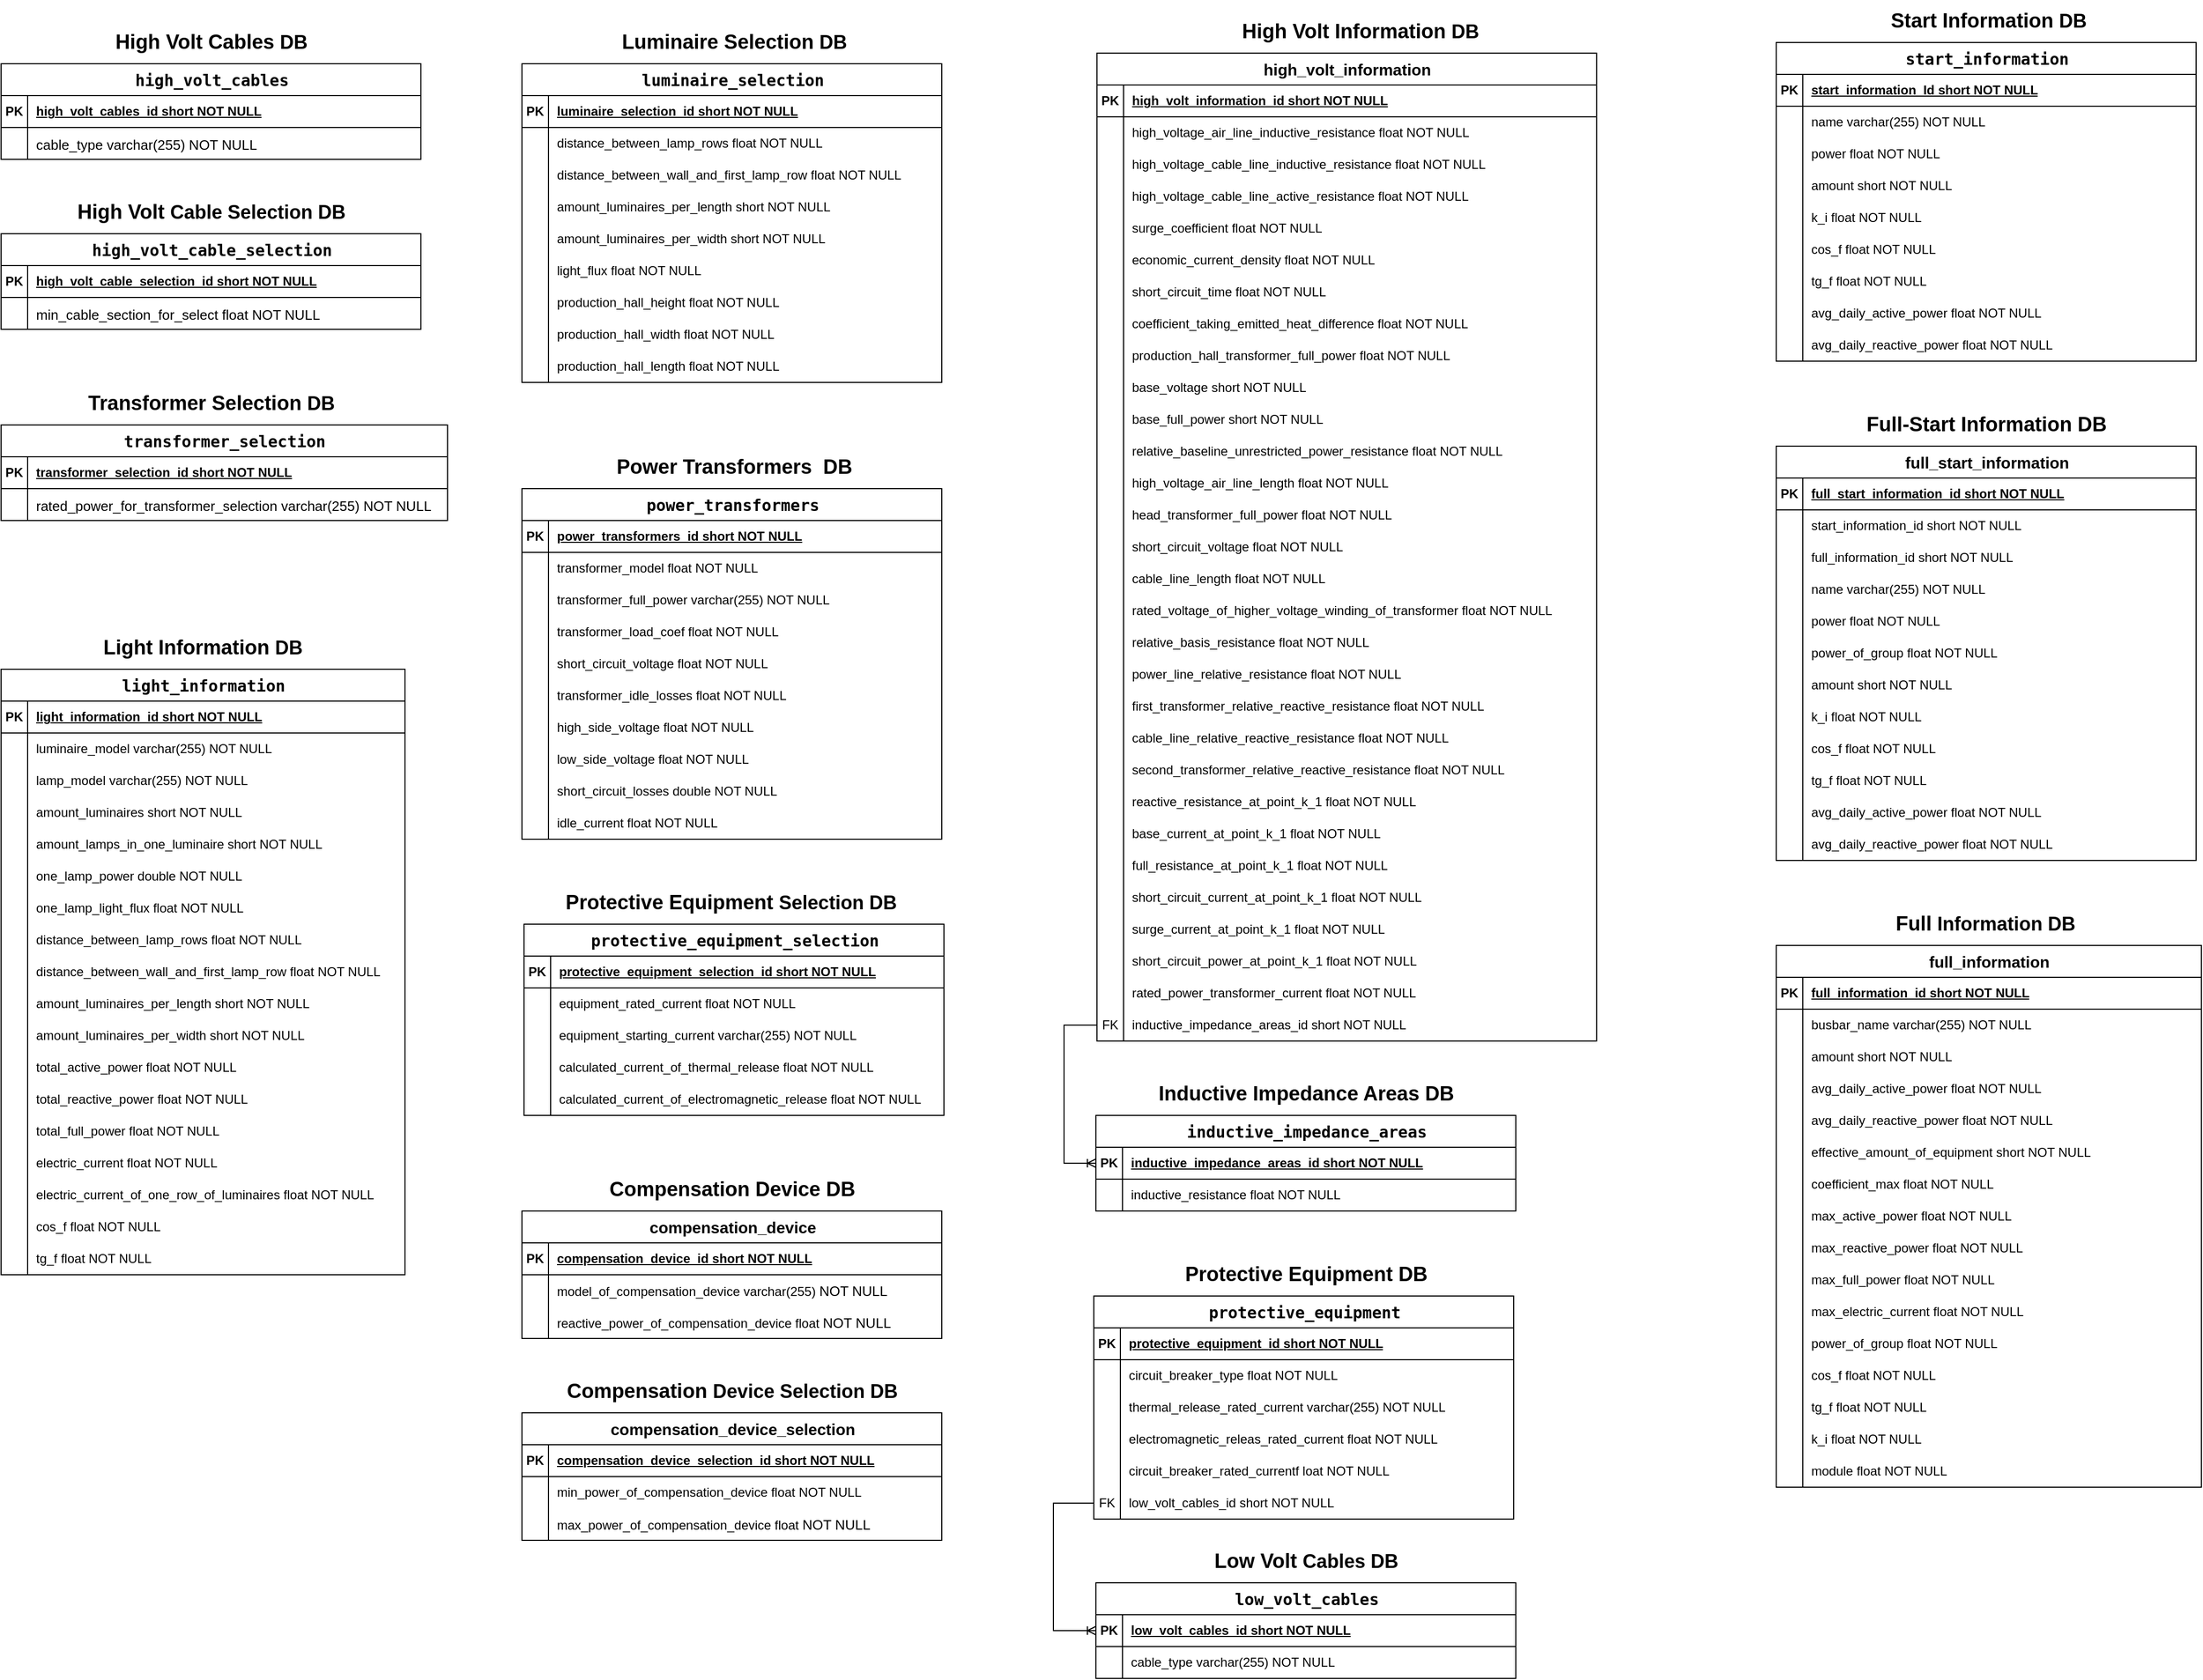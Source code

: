 <mxfile version="22.0.0" type="device">
  <diagram id="R2lEEEUBdFMjLlhIrx00" name="Page-1">
    <mxGraphModel dx="1036" dy="2260" grid="1" gridSize="10" guides="1" tooltips="1" connect="1" arrows="1" fold="1" page="1" pageScale="1" pageWidth="2336" pageHeight="1654" background="none" math="0" shadow="0" extFonts="Permanent Marker^https://fonts.googleapis.com/css?family=Permanent+Marker">
      <root>
        <mxCell id="0" />
        <mxCell id="1" parent="0" />
        <mxCell id="E_5btY0bDoKc6HYNzD11-26" value="" style="fontSize=12;html=1;endArrow=ERoneToMany;rounded=0;entryX=0;entryY=0.5;entryDx=0;entryDy=0;exitX=0;exitY=0.5;exitDx=0;exitDy=0;" parent="1" source="u34s2yMaKmwhGAyZNi0o-330" target="u34s2yMaKmwhGAyZNi0o-335" edge="1">
          <mxGeometry width="100" height="100" relative="1" as="geometry">
            <mxPoint x="1110" y="-560" as="sourcePoint" />
            <mxPoint x="1120" y="-650" as="targetPoint" />
            <Array as="points">
              <mxPoint x="1130" y="-665" />
              <mxPoint x="1130" y="-535" />
            </Array>
          </mxGeometry>
        </mxCell>
        <mxCell id="E_5btY0bDoKc6HYNzD11-27" value="" style="fontSize=12;html=1;endArrow=ERoneToMany;rounded=0;entryX=0;entryY=0.5;entryDx=0;entryDy=0;exitX=0;exitY=0.5;exitDx=0;exitDy=0;" parent="1" source="u34s2yMaKmwhGAyZNi0o-528" target="u34s2yMaKmwhGAyZNi0o-435" edge="1">
          <mxGeometry width="100" height="100" relative="1" as="geometry">
            <mxPoint x="1151" y="-220" as="sourcePoint" />
            <mxPoint x="1150" y="-90" as="targetPoint" />
            <Array as="points">
              <mxPoint x="1120" y="-215" />
              <mxPoint x="1120" y="-95" />
            </Array>
          </mxGeometry>
        </mxCell>
        <mxCell id="u34s2yMaKmwhGAyZNi0o-562" value="Start Information&amp;nbsp;&lt;span style=&quot;font-size: 18px;&quot;&gt;DB&lt;/span&gt;" style="text;html=1;strokeColor=none;fillColor=none;align=center;verticalAlign=middle;whiteSpace=wrap;rounded=0;fontSize=19;fontStyle=1;movable=1;resizable=1;rotatable=1;deletable=1;editable=1;locked=0;connectable=1;" parent="1" vertex="1">
          <mxGeometry x="1840.75" y="-1630" width="317.5" height="40" as="geometry" />
        </mxCell>
        <mxCell id="u34s2yMaKmwhGAyZNi0o-563" value="&lt;div style=&quot;&quot;&gt;&lt;div style=&quot;&quot;&gt;&lt;div style=&quot;&quot;&gt;&lt;div style=&quot;&quot;&gt;&lt;pre style=&quot;font-family: &amp;quot;JetBrains Mono&amp;quot;, monospace;&quot;&gt;&lt;pre style=&quot;font-family: &amp;quot;JetBrains Mono&amp;quot;, monospace;&quot;&gt;&lt;div style=&quot;&quot;&gt;&lt;pre style=&quot;font-family: &amp;quot;JetBrains Mono&amp;quot;, monospace;&quot;&gt;&lt;font style=&quot;font-size: 15px;&quot;&gt;start_information&lt;/font&gt;&lt;/pre&gt;&lt;/div&gt;&lt;/pre&gt;&lt;/pre&gt;&lt;/div&gt;&lt;/div&gt;&lt;/div&gt;&lt;/div&gt;" style="shape=table;startSize=30;container=1;collapsible=1;childLayout=tableLayout;fixedRows=1;rowLines=0;fontStyle=1;align=center;resizeLast=1;html=1;fontFamily=Helvetica;movable=1;resizable=1;rotatable=1;deletable=1;editable=1;locked=0;connectable=1;fillColor=none;" parent="1" vertex="1">
          <mxGeometry x="1800" y="-1590" width="395" height="300" as="geometry" />
        </mxCell>
        <mxCell id="u34s2yMaKmwhGAyZNi0o-564" value="" style="shape=tableRow;horizontal=0;startSize=0;swimlaneHead=0;swimlaneBody=0;fillColor=none;collapsible=0;dropTarget=0;points=[[0,0.5],[1,0.5]];portConstraint=eastwest;top=0;left=0;right=0;bottom=1;movable=1;resizable=1;rotatable=1;deletable=1;editable=1;locked=0;connectable=1;" parent="u34s2yMaKmwhGAyZNi0o-563" vertex="1">
          <mxGeometry y="30" width="395" height="30" as="geometry" />
        </mxCell>
        <mxCell id="u34s2yMaKmwhGAyZNi0o-565" value="PK" style="shape=partialRectangle;connectable=1;fillColor=none;top=0;left=0;bottom=0;right=0;fontStyle=1;overflow=hidden;whiteSpace=wrap;html=1;movable=1;resizable=1;rotatable=1;deletable=1;editable=1;locked=0;" parent="u34s2yMaKmwhGAyZNi0o-564" vertex="1">
          <mxGeometry width="25.0" height="30" as="geometry">
            <mxRectangle width="25.0" height="30" as="alternateBounds" />
          </mxGeometry>
        </mxCell>
        <mxCell id="u34s2yMaKmwhGAyZNi0o-566" value="start_information_Id short&amp;nbsp;NOT NULL" style="shape=partialRectangle;connectable=1;fillColor=none;top=0;left=0;bottom=0;right=0;align=left;spacingLeft=6;fontStyle=5;overflow=hidden;whiteSpace=wrap;html=1;movable=1;resizable=1;rotatable=1;deletable=1;editable=1;locked=0;" parent="u34s2yMaKmwhGAyZNi0o-564" vertex="1">
          <mxGeometry x="25.0" width="370.0" height="30" as="geometry">
            <mxRectangle width="370.0" height="30" as="alternateBounds" />
          </mxGeometry>
        </mxCell>
        <mxCell id="u34s2yMaKmwhGAyZNi0o-567" value="" style="shape=tableRow;horizontal=0;startSize=0;swimlaneHead=0;swimlaneBody=0;fillColor=none;collapsible=0;dropTarget=0;points=[[0,0.5],[1,0.5]];portConstraint=eastwest;top=0;left=0;right=0;bottom=0;movable=1;resizable=1;rotatable=1;deletable=1;editable=1;locked=0;connectable=1;" parent="u34s2yMaKmwhGAyZNi0o-563" vertex="1">
          <mxGeometry y="60" width="395" height="30" as="geometry" />
        </mxCell>
        <mxCell id="u34s2yMaKmwhGAyZNi0o-568" value="" style="shape=partialRectangle;connectable=1;fillColor=none;top=0;left=0;bottom=0;right=0;editable=1;overflow=hidden;whiteSpace=wrap;html=1;movable=1;resizable=1;rotatable=1;deletable=1;locked=0;" parent="u34s2yMaKmwhGAyZNi0o-567" vertex="1">
          <mxGeometry width="25.0" height="30" as="geometry">
            <mxRectangle width="25.0" height="30" as="alternateBounds" />
          </mxGeometry>
        </mxCell>
        <mxCell id="u34s2yMaKmwhGAyZNi0o-569" value="name&amp;nbsp;varchar(255)&amp;nbsp;&lt;span style=&quot;background-color: initial;&quot;&gt;NOT NULL&lt;/span&gt;" style="shape=partialRectangle;connectable=1;fillColor=none;top=0;left=0;bottom=0;right=0;align=left;spacingLeft=6;overflow=hidden;whiteSpace=wrap;html=1;movable=1;resizable=1;rotatable=1;deletable=1;editable=1;locked=0;" parent="u34s2yMaKmwhGAyZNi0o-567" vertex="1">
          <mxGeometry x="25.0" width="370.0" height="30" as="geometry">
            <mxRectangle width="370.0" height="30" as="alternateBounds" />
          </mxGeometry>
        </mxCell>
        <mxCell id="u34s2yMaKmwhGAyZNi0o-570" value="" style="shape=tableRow;horizontal=0;startSize=0;swimlaneHead=0;swimlaneBody=0;fillColor=none;collapsible=0;dropTarget=0;points=[[0,0.5],[1,0.5]];portConstraint=eastwest;top=0;left=0;right=0;bottom=0;movable=1;resizable=1;rotatable=1;deletable=1;editable=1;locked=0;connectable=1;" parent="u34s2yMaKmwhGAyZNi0o-563" vertex="1">
          <mxGeometry y="90" width="395" height="30" as="geometry" />
        </mxCell>
        <mxCell id="u34s2yMaKmwhGAyZNi0o-571" value="" style="shape=partialRectangle;connectable=1;fillColor=none;top=0;left=0;bottom=0;right=0;editable=1;overflow=hidden;whiteSpace=wrap;html=1;movable=1;resizable=1;rotatable=1;deletable=1;locked=0;" parent="u34s2yMaKmwhGAyZNi0o-570" vertex="1">
          <mxGeometry width="25.0" height="30" as="geometry">
            <mxRectangle width="25.0" height="30" as="alternateBounds" />
          </mxGeometry>
        </mxCell>
        <mxCell id="u34s2yMaKmwhGAyZNi0o-572" value="&lt;div style=&quot;&quot;&gt;&lt;div style=&quot;&quot;&gt;power&amp;nbsp;float&amp;nbsp;NOT NULL&lt;br&gt;&lt;/div&gt;&lt;/div&gt;" style="shape=partialRectangle;connectable=1;fillColor=none;top=0;left=0;bottom=0;right=0;align=left;spacingLeft=6;overflow=hidden;whiteSpace=wrap;html=1;fontFamily=Helvetica;fontColor=#000000;movable=1;resizable=1;rotatable=1;deletable=1;editable=1;locked=0;labelBackgroundColor=none;" parent="u34s2yMaKmwhGAyZNi0o-570" vertex="1">
          <mxGeometry x="25.0" width="370.0" height="30" as="geometry">
            <mxRectangle width="370.0" height="30" as="alternateBounds" />
          </mxGeometry>
        </mxCell>
        <mxCell id="u34s2yMaKmwhGAyZNi0o-573" value="" style="shape=tableRow;horizontal=0;startSize=0;swimlaneHead=0;swimlaneBody=0;fillColor=none;collapsible=0;dropTarget=0;points=[[0,0.5],[1,0.5]];portConstraint=eastwest;top=0;left=0;right=0;bottom=0;movable=1;resizable=1;rotatable=1;deletable=1;editable=1;locked=0;connectable=1;" parent="u34s2yMaKmwhGAyZNi0o-563" vertex="1">
          <mxGeometry y="120" width="395" height="30" as="geometry" />
        </mxCell>
        <mxCell id="u34s2yMaKmwhGAyZNi0o-574" value="" style="shape=partialRectangle;connectable=1;fillColor=none;top=0;left=0;bottom=0;right=0;editable=1;overflow=hidden;whiteSpace=wrap;html=1;movable=1;resizable=1;rotatable=1;deletable=1;locked=0;" parent="u34s2yMaKmwhGAyZNi0o-573" vertex="1">
          <mxGeometry width="25.0" height="30" as="geometry">
            <mxRectangle width="25.0" height="30" as="alternateBounds" />
          </mxGeometry>
        </mxCell>
        <mxCell id="u34s2yMaKmwhGAyZNi0o-575" value="&lt;div style=&quot;&quot;&gt;&lt;div style=&quot;&quot;&gt;amount&amp;nbsp;short&amp;nbsp;NOT NULL&lt;br&gt;&lt;/div&gt;&lt;/div&gt;" style="shape=partialRectangle;connectable=1;fillColor=none;top=0;left=0;bottom=0;right=0;align=left;spacingLeft=6;overflow=hidden;whiteSpace=wrap;html=1;fontFamily=Helvetica;fontColor=#000000;movable=1;resizable=1;rotatable=1;deletable=1;editable=1;locked=0;labelBackgroundColor=none;" parent="u34s2yMaKmwhGAyZNi0o-573" vertex="1">
          <mxGeometry x="25.0" width="370.0" height="30" as="geometry">
            <mxRectangle width="370.0" height="30" as="alternateBounds" />
          </mxGeometry>
        </mxCell>
        <mxCell id="u34s2yMaKmwhGAyZNi0o-576" value="" style="shape=tableRow;horizontal=0;startSize=0;swimlaneHead=0;swimlaneBody=0;fillColor=none;collapsible=0;dropTarget=0;points=[[0,0.5],[1,0.5]];portConstraint=eastwest;top=0;left=0;right=0;bottom=0;movable=1;resizable=1;rotatable=1;deletable=1;editable=1;locked=0;connectable=1;" parent="u34s2yMaKmwhGAyZNi0o-563" vertex="1">
          <mxGeometry y="150" width="395" height="30" as="geometry" />
        </mxCell>
        <mxCell id="u34s2yMaKmwhGAyZNi0o-577" value="" style="shape=partialRectangle;connectable=1;fillColor=none;top=0;left=0;bottom=0;right=0;editable=1;overflow=hidden;whiteSpace=wrap;html=1;movable=1;resizable=1;rotatable=1;deletable=1;locked=0;" parent="u34s2yMaKmwhGAyZNi0o-576" vertex="1">
          <mxGeometry width="25.0" height="30" as="geometry">
            <mxRectangle width="25.0" height="30" as="alternateBounds" />
          </mxGeometry>
        </mxCell>
        <mxCell id="u34s2yMaKmwhGAyZNi0o-578" value="&lt;div style=&quot;&quot;&gt;&lt;div style=&quot;&quot;&gt;k_i&amp;nbsp;float&amp;nbsp;NOT NULL&lt;br&gt;&lt;/div&gt;&lt;/div&gt;" style="shape=partialRectangle;connectable=1;fillColor=none;top=0;left=0;bottom=0;right=0;align=left;spacingLeft=6;overflow=hidden;whiteSpace=wrap;html=1;fontFamily=Helvetica;fontColor=#000000;movable=1;resizable=1;rotatable=1;deletable=1;editable=1;locked=0;labelBackgroundColor=none;" parent="u34s2yMaKmwhGAyZNi0o-576" vertex="1">
          <mxGeometry x="25.0" width="370.0" height="30" as="geometry">
            <mxRectangle width="370.0" height="30" as="alternateBounds" />
          </mxGeometry>
        </mxCell>
        <mxCell id="u34s2yMaKmwhGAyZNi0o-579" value="" style="shape=tableRow;horizontal=0;startSize=0;swimlaneHead=0;swimlaneBody=0;fillColor=none;collapsible=0;dropTarget=0;points=[[0,0.5],[1,0.5]];portConstraint=eastwest;top=0;left=0;right=0;bottom=0;movable=1;resizable=1;rotatable=1;deletable=1;editable=1;locked=0;connectable=1;" parent="u34s2yMaKmwhGAyZNi0o-563" vertex="1">
          <mxGeometry y="180" width="395" height="30" as="geometry" />
        </mxCell>
        <mxCell id="u34s2yMaKmwhGAyZNi0o-580" value="" style="shape=partialRectangle;connectable=1;fillColor=none;top=0;left=0;bottom=0;right=0;editable=1;overflow=hidden;whiteSpace=wrap;html=1;movable=1;resizable=1;rotatable=1;deletable=1;locked=0;" parent="u34s2yMaKmwhGAyZNi0o-579" vertex="1">
          <mxGeometry width="25.0" height="30" as="geometry">
            <mxRectangle width="25.0" height="30" as="alternateBounds" />
          </mxGeometry>
        </mxCell>
        <mxCell id="u34s2yMaKmwhGAyZNi0o-581" value="&lt;div style=&quot;&quot;&gt;&lt;div style=&quot;&quot;&gt;cos_f&amp;nbsp;float&amp;nbsp;NOT NULL&lt;/div&gt;&lt;/div&gt;" style="shape=partialRectangle;connectable=1;fillColor=none;top=0;left=0;bottom=0;right=0;align=left;spacingLeft=6;overflow=hidden;whiteSpace=wrap;html=1;fontFamily=Helvetica;fontColor=#000000;movable=1;resizable=1;rotatable=1;deletable=1;editable=1;locked=0;labelBackgroundColor=none;" parent="u34s2yMaKmwhGAyZNi0o-579" vertex="1">
          <mxGeometry x="25.0" width="370.0" height="30" as="geometry">
            <mxRectangle width="370.0" height="30" as="alternateBounds" />
          </mxGeometry>
        </mxCell>
        <mxCell id="u34s2yMaKmwhGAyZNi0o-582" value="" style="shape=tableRow;horizontal=0;startSize=0;swimlaneHead=0;swimlaneBody=0;fillColor=none;collapsible=0;dropTarget=0;points=[[0,0.5],[1,0.5]];portConstraint=eastwest;top=0;left=0;right=0;bottom=0;movable=1;resizable=1;rotatable=1;deletable=1;editable=1;locked=0;connectable=1;" parent="u34s2yMaKmwhGAyZNi0o-563" vertex="1">
          <mxGeometry y="210" width="395" height="30" as="geometry" />
        </mxCell>
        <mxCell id="u34s2yMaKmwhGAyZNi0o-583" value="" style="shape=partialRectangle;connectable=1;fillColor=none;top=0;left=0;bottom=0;right=0;editable=1;overflow=hidden;whiteSpace=wrap;html=1;movable=1;resizable=1;rotatable=1;deletable=1;locked=0;" parent="u34s2yMaKmwhGAyZNi0o-582" vertex="1">
          <mxGeometry width="25.0" height="30" as="geometry">
            <mxRectangle width="25.0" height="30" as="alternateBounds" />
          </mxGeometry>
        </mxCell>
        <mxCell id="u34s2yMaKmwhGAyZNi0o-584" value="&lt;div style=&quot;&quot;&gt;&lt;div style=&quot;&quot;&gt;tg_f&amp;nbsp;float&amp;nbsp;NOT NULL&lt;/div&gt;&lt;/div&gt;" style="shape=partialRectangle;connectable=1;fillColor=none;top=0;left=0;bottom=0;right=0;align=left;spacingLeft=6;overflow=hidden;whiteSpace=wrap;html=1;fontFamily=Helvetica;fontColor=#000000;movable=1;resizable=1;rotatable=1;deletable=1;editable=1;locked=0;labelBackgroundColor=none;" parent="u34s2yMaKmwhGAyZNi0o-582" vertex="1">
          <mxGeometry x="25.0" width="370.0" height="30" as="geometry">
            <mxRectangle width="370.0" height="30" as="alternateBounds" />
          </mxGeometry>
        </mxCell>
        <mxCell id="u34s2yMaKmwhGAyZNi0o-585" value="" style="shape=tableRow;horizontal=0;startSize=0;swimlaneHead=0;swimlaneBody=0;fillColor=none;collapsible=0;dropTarget=0;points=[[0,0.5],[1,0.5]];portConstraint=eastwest;top=0;left=0;right=0;bottom=0;movable=1;resizable=1;rotatable=1;deletable=1;editable=1;locked=0;connectable=1;" parent="u34s2yMaKmwhGAyZNi0o-563" vertex="1">
          <mxGeometry y="240" width="395" height="30" as="geometry" />
        </mxCell>
        <mxCell id="u34s2yMaKmwhGAyZNi0o-586" value="" style="shape=partialRectangle;connectable=1;fillColor=none;top=0;left=0;bottom=0;right=0;editable=1;overflow=hidden;whiteSpace=wrap;html=1;movable=1;resizable=1;rotatable=1;deletable=1;locked=0;" parent="u34s2yMaKmwhGAyZNi0o-585" vertex="1">
          <mxGeometry width="25.0" height="30" as="geometry">
            <mxRectangle width="25.0" height="30" as="alternateBounds" />
          </mxGeometry>
        </mxCell>
        <mxCell id="u34s2yMaKmwhGAyZNi0o-587" value="&lt;div style=&quot;&quot;&gt;&lt;div style=&quot;&quot;&gt;avg_daily_active_power&amp;nbsp;float&amp;nbsp;NOT NULL&lt;/div&gt;&lt;/div&gt;" style="shape=partialRectangle;connectable=1;fillColor=none;top=0;left=0;bottom=0;right=0;align=left;spacingLeft=6;overflow=hidden;whiteSpace=wrap;html=1;fontFamily=Helvetica;fontColor=#000000;movable=1;resizable=1;rotatable=1;deletable=1;editable=1;locked=0;labelBackgroundColor=none;" parent="u34s2yMaKmwhGAyZNi0o-585" vertex="1">
          <mxGeometry x="25.0" width="370.0" height="30" as="geometry">
            <mxRectangle width="370.0" height="30" as="alternateBounds" />
          </mxGeometry>
        </mxCell>
        <mxCell id="u34s2yMaKmwhGAyZNi0o-588" value="" style="shape=tableRow;horizontal=0;startSize=0;swimlaneHead=0;swimlaneBody=0;fillColor=none;collapsible=0;dropTarget=0;points=[[0,0.5],[1,0.5]];portConstraint=eastwest;top=0;left=0;right=0;bottom=0;movable=1;resizable=1;rotatable=1;deletable=1;editable=1;locked=0;connectable=1;" parent="u34s2yMaKmwhGAyZNi0o-563" vertex="1">
          <mxGeometry y="270" width="395" height="30" as="geometry" />
        </mxCell>
        <mxCell id="u34s2yMaKmwhGAyZNi0o-589" value="" style="shape=partialRectangle;connectable=1;fillColor=none;top=0;left=0;bottom=0;right=0;editable=1;overflow=hidden;whiteSpace=wrap;html=1;movable=1;resizable=1;rotatable=1;deletable=1;locked=0;" parent="u34s2yMaKmwhGAyZNi0o-588" vertex="1">
          <mxGeometry width="25.0" height="30" as="geometry">
            <mxRectangle width="25.0" height="30" as="alternateBounds" />
          </mxGeometry>
        </mxCell>
        <mxCell id="u34s2yMaKmwhGAyZNi0o-590" value="&lt;div style=&quot;&quot;&gt;&lt;div style=&quot;&quot;&gt;avg_daily_reactive_power&amp;nbsp;float&amp;nbsp;NOT NULL&lt;/div&gt;&lt;/div&gt;" style="shape=partialRectangle;connectable=1;fillColor=none;top=0;left=0;bottom=0;right=0;align=left;spacingLeft=6;overflow=hidden;whiteSpace=wrap;html=1;fontFamily=Helvetica;fontColor=#000000;movable=1;resizable=1;rotatable=1;deletable=1;editable=1;locked=0;labelBackgroundColor=none;" parent="u34s2yMaKmwhGAyZNi0o-588" vertex="1">
          <mxGeometry x="25.0" width="370.0" height="30" as="geometry">
            <mxRectangle width="370.0" height="30" as="alternateBounds" />
          </mxGeometry>
        </mxCell>
        <mxCell id="u34s2yMaKmwhGAyZNi0o-340" value="Light Information&amp;nbsp;&lt;span style=&quot;font-size: 18px;&quot;&gt;DB&lt;/span&gt;" style="text;html=1;strokeColor=none;fillColor=none;align=center;verticalAlign=middle;whiteSpace=wrap;rounded=0;fontSize=19;fontStyle=1;movable=1;resizable=1;rotatable=1;deletable=1;editable=1;locked=0;connectable=1;" parent="1" vertex="1">
          <mxGeometry x="161.25" y="-1040" width="317.5" height="40" as="geometry" />
        </mxCell>
        <mxCell id="u34s2yMaKmwhGAyZNi0o-341" value="&lt;div style=&quot;&quot;&gt;&lt;div style=&quot;&quot;&gt;&lt;div style=&quot;&quot;&gt;&lt;div style=&quot;&quot;&gt;&lt;div style=&quot;&quot;&gt;&lt;pre style=&quot;font-family: &amp;quot;JetBrains Mono&amp;quot;, monospace;&quot;&gt;&lt;font style=&quot;font-size: 15px;&quot;&gt;light_information&lt;/font&gt;&lt;/pre&gt;&lt;/div&gt;&lt;/div&gt;&lt;/div&gt;&lt;/div&gt;&lt;/div&gt;" style="shape=table;startSize=30;container=1;collapsible=1;childLayout=tableLayout;fixedRows=1;rowLines=0;fontStyle=1;align=center;resizeLast=1;html=1;fontFamily=Helvetica;movable=1;resizable=1;rotatable=1;deletable=1;editable=1;locked=0;connectable=1;fillColor=none;labelBackgroundColor=none;fontColor=default;" parent="1" vertex="1">
          <mxGeometry x="130" y="-1000" width="380.0" height="570" as="geometry" />
        </mxCell>
        <mxCell id="u34s2yMaKmwhGAyZNi0o-342" value="" style="shape=tableRow;horizontal=0;startSize=0;swimlaneHead=0;swimlaneBody=0;fillColor=none;collapsible=0;dropTarget=0;points=[[0,0.5],[1,0.5]];portConstraint=eastwest;top=0;left=0;right=0;bottom=1;movable=1;resizable=1;rotatable=1;deletable=1;editable=1;locked=0;connectable=1;fontColor=#F0F0F0;labelBackgroundColor=none;" parent="u34s2yMaKmwhGAyZNi0o-341" vertex="1">
          <mxGeometry y="30" width="380.0" height="30" as="geometry" />
        </mxCell>
        <mxCell id="u34s2yMaKmwhGAyZNi0o-343" value="" style="shape=partialRectangle;connectable=1;fillColor=none;top=0;left=0;bottom=0;right=0;fontStyle=1;overflow=hidden;movable=1;resizable=1;rotatable=1;deletable=1;editable=1;locked=0;fontColor=#F0F0F0;labelBackgroundColor=none;labelBorderColor=none;whiteSpace=wrap;html=1;" parent="u34s2yMaKmwhGAyZNi0o-342" vertex="1">
          <mxGeometry width="25.0" height="30" as="geometry">
            <mxRectangle width="25.0" height="30" as="alternateBounds" />
          </mxGeometry>
        </mxCell>
        <mxCell id="u34s2yMaKmwhGAyZNi0o-344" value="" style="shape=partialRectangle;connectable=1;fillColor=none;top=0;left=0;bottom=0;right=0;align=left;spacingLeft=6;fontStyle=5;overflow=hidden;movable=1;resizable=1;rotatable=1;deletable=1;editable=1;locked=0;fontColor=#F0F0F0;labelBackgroundColor=none;strokeColor=#F0F0F0;labelBorderColor=none;whiteSpace=wrap;html=1;" parent="u34s2yMaKmwhGAyZNi0o-342" vertex="1">
          <mxGeometry x="25.0" width="355.0" height="30" as="geometry">
            <mxRectangle width="355.0" height="30" as="alternateBounds" />
          </mxGeometry>
        </mxCell>
        <mxCell id="u34s2yMaKmwhGAyZNi0o-345" value="" style="shape=tableRow;horizontal=0;startSize=0;swimlaneHead=0;swimlaneBody=0;fillColor=none;collapsible=0;dropTarget=0;points=[[0,0.5],[1,0.5]];portConstraint=eastwest;top=0;left=0;right=0;bottom=0;movable=1;resizable=1;rotatable=1;deletable=1;editable=1;locked=0;connectable=1;fontColor=#F0F0F0;labelBackgroundColor=none;" parent="u34s2yMaKmwhGAyZNi0o-341" vertex="1">
          <mxGeometry y="60" width="380.0" height="30" as="geometry" />
        </mxCell>
        <mxCell id="u34s2yMaKmwhGAyZNi0o-346" value="" style="shape=partialRectangle;connectable=1;fillColor=none;top=0;left=0;bottom=0;right=0;editable=1;overflow=hidden;whiteSpace=wrap;html=1;movable=1;resizable=1;rotatable=1;deletable=1;locked=0;fontColor=#F0F0F0;labelBackgroundColor=none;" parent="u34s2yMaKmwhGAyZNi0o-345" vertex="1">
          <mxGeometry width="25.0" height="30" as="geometry">
            <mxRectangle width="25.0" height="30" as="alternateBounds" />
          </mxGeometry>
        </mxCell>
        <mxCell id="u34s2yMaKmwhGAyZNi0o-347" value="luminaire_model&amp;nbsp;varchar(255) NOT NULL" style="shape=partialRectangle;connectable=1;fillColor=none;top=0;left=0;bottom=0;right=0;align=left;spacingLeft=6;overflow=hidden;whiteSpace=wrap;html=1;movable=1;resizable=1;rotatable=1;deletable=1;editable=1;locked=0;fontColor=default;labelBackgroundColor=none;" parent="u34s2yMaKmwhGAyZNi0o-345" vertex="1">
          <mxGeometry x="25.0" width="355.0" height="30" as="geometry">
            <mxRectangle width="355.0" height="30" as="alternateBounds" />
          </mxGeometry>
        </mxCell>
        <mxCell id="u34s2yMaKmwhGAyZNi0o-348" value="" style="shape=tableRow;horizontal=0;startSize=0;swimlaneHead=0;swimlaneBody=0;fillColor=none;collapsible=0;dropTarget=0;points=[[0,0.5],[1,0.5]];portConstraint=eastwest;top=0;left=0;right=0;bottom=0;movable=1;resizable=1;rotatable=1;deletable=1;editable=1;locked=0;connectable=1;fontColor=#F0F0F0;labelBackgroundColor=none;" parent="u34s2yMaKmwhGAyZNi0o-341" vertex="1">
          <mxGeometry y="90" width="380.0" height="30" as="geometry" />
        </mxCell>
        <mxCell id="u34s2yMaKmwhGAyZNi0o-349" value="" style="shape=partialRectangle;connectable=1;fillColor=none;top=0;left=0;bottom=0;right=0;editable=1;overflow=hidden;whiteSpace=wrap;html=1;movable=1;resizable=1;rotatable=1;deletable=1;locked=0;fontColor=#F0F0F0;labelBackgroundColor=none;" parent="u34s2yMaKmwhGAyZNi0o-348" vertex="1">
          <mxGeometry width="25.0" height="30" as="geometry">
            <mxRectangle width="25.0" height="30" as="alternateBounds" />
          </mxGeometry>
        </mxCell>
        <mxCell id="u34s2yMaKmwhGAyZNi0o-350" value="&lt;div style=&quot;&quot;&gt;&lt;div style=&quot;&quot;&gt;lamp_model varchar(255) NOT NULL&lt;br&gt;&lt;/div&gt;&lt;/div&gt;" style="shape=partialRectangle;connectable=1;fillColor=none;top=0;left=0;bottom=0;right=0;align=left;spacingLeft=6;overflow=hidden;whiteSpace=wrap;html=1;fontFamily=Helvetica;fontColor=default;movable=1;resizable=1;rotatable=1;deletable=1;editable=1;locked=0;labelBackgroundColor=none;" parent="u34s2yMaKmwhGAyZNi0o-348" vertex="1">
          <mxGeometry x="25.0" width="355.0" height="30" as="geometry">
            <mxRectangle width="355.0" height="30" as="alternateBounds" />
          </mxGeometry>
        </mxCell>
        <mxCell id="u34s2yMaKmwhGAyZNi0o-351" value="" style="shape=tableRow;horizontal=0;startSize=0;swimlaneHead=0;swimlaneBody=0;fillColor=none;collapsible=0;dropTarget=0;points=[[0,0.5],[1,0.5]];portConstraint=eastwest;top=0;left=0;right=0;bottom=0;movable=1;resizable=1;rotatable=1;deletable=1;editable=1;locked=0;connectable=1;fontColor=#F0F0F0;labelBackgroundColor=none;" parent="u34s2yMaKmwhGAyZNi0o-341" vertex="1">
          <mxGeometry y="120" width="380.0" height="30" as="geometry" />
        </mxCell>
        <mxCell id="u34s2yMaKmwhGAyZNi0o-352" value="" style="shape=partialRectangle;connectable=1;fillColor=none;top=0;left=0;bottom=0;right=0;editable=1;overflow=hidden;whiteSpace=wrap;html=1;movable=1;resizable=1;rotatable=1;deletable=1;locked=0;fontColor=#F0F0F0;labelBackgroundColor=none;" parent="u34s2yMaKmwhGAyZNi0o-351" vertex="1">
          <mxGeometry width="25.0" height="30" as="geometry">
            <mxRectangle width="25.0" height="30" as="alternateBounds" />
          </mxGeometry>
        </mxCell>
        <mxCell id="u34s2yMaKmwhGAyZNi0o-353" value="&lt;div style=&quot;&quot;&gt;&lt;div style=&quot;&quot;&gt;amount_luminaires&amp;nbsp;short&amp;nbsp;NOT NULL&lt;/div&gt;&lt;/div&gt;" style="shape=partialRectangle;connectable=1;fillColor=none;top=0;left=0;bottom=0;right=0;align=left;spacingLeft=6;overflow=hidden;whiteSpace=wrap;html=1;fontFamily=Helvetica;fontColor=default;movable=1;resizable=1;rotatable=1;deletable=1;editable=1;locked=0;labelBackgroundColor=none;" parent="u34s2yMaKmwhGAyZNi0o-351" vertex="1">
          <mxGeometry x="25.0" width="355.0" height="30" as="geometry">
            <mxRectangle width="355.0" height="30" as="alternateBounds" />
          </mxGeometry>
        </mxCell>
        <mxCell id="u34s2yMaKmwhGAyZNi0o-354" value="" style="shape=tableRow;horizontal=0;startSize=0;swimlaneHead=0;swimlaneBody=0;fillColor=none;collapsible=0;dropTarget=0;points=[[0,0.5],[1,0.5]];portConstraint=eastwest;top=0;left=0;right=0;bottom=0;movable=1;resizable=1;rotatable=1;deletable=1;editable=1;locked=0;connectable=1;fontColor=#F0F0F0;labelBackgroundColor=none;" parent="u34s2yMaKmwhGAyZNi0o-341" vertex="1">
          <mxGeometry y="150" width="380.0" height="30" as="geometry" />
        </mxCell>
        <mxCell id="u34s2yMaKmwhGAyZNi0o-355" value="" style="shape=partialRectangle;connectable=1;fillColor=none;top=0;left=0;bottom=0;right=0;editable=1;overflow=hidden;whiteSpace=wrap;html=1;movable=1;resizable=1;rotatable=1;deletable=1;locked=0;fontColor=#F0F0F0;labelBackgroundColor=none;" parent="u34s2yMaKmwhGAyZNi0o-354" vertex="1">
          <mxGeometry width="25.0" height="30" as="geometry">
            <mxRectangle width="25.0" height="30" as="alternateBounds" />
          </mxGeometry>
        </mxCell>
        <mxCell id="u34s2yMaKmwhGAyZNi0o-356" value="&lt;div style=&quot;&quot;&gt;&lt;div style=&quot;&quot;&gt;amount_lamps_in_one_luminaire&amp;nbsp;short&amp;nbsp;NOT NULL&lt;/div&gt;&lt;/div&gt;" style="shape=partialRectangle;connectable=1;fillColor=none;top=0;left=0;bottom=0;right=0;align=left;spacingLeft=6;overflow=hidden;whiteSpace=wrap;html=1;fontFamily=Helvetica;fontColor=default;movable=1;resizable=1;rotatable=1;deletable=1;editable=1;locked=0;labelBackgroundColor=none;" parent="u34s2yMaKmwhGAyZNi0o-354" vertex="1">
          <mxGeometry x="25.0" width="355.0" height="30" as="geometry">
            <mxRectangle width="355.0" height="30" as="alternateBounds" />
          </mxGeometry>
        </mxCell>
        <mxCell id="u34s2yMaKmwhGAyZNi0o-357" value="" style="shape=tableRow;horizontal=0;startSize=0;swimlaneHead=0;swimlaneBody=0;fillColor=none;collapsible=0;dropTarget=0;points=[[0,0.5],[1,0.5]];portConstraint=eastwest;top=0;left=0;right=0;bottom=0;movable=1;resizable=1;rotatable=1;deletable=1;editable=1;locked=0;connectable=1;fontColor=#F0F0F0;labelBackgroundColor=none;" parent="u34s2yMaKmwhGAyZNi0o-341" vertex="1">
          <mxGeometry y="180" width="380.0" height="30" as="geometry" />
        </mxCell>
        <mxCell id="u34s2yMaKmwhGAyZNi0o-358" value="" style="shape=partialRectangle;connectable=1;fillColor=none;top=0;left=0;bottom=0;right=0;editable=1;overflow=hidden;whiteSpace=wrap;html=1;movable=1;resizable=1;rotatable=1;deletable=1;locked=0;fontColor=#F0F0F0;labelBackgroundColor=none;" parent="u34s2yMaKmwhGAyZNi0o-357" vertex="1">
          <mxGeometry width="25.0" height="30" as="geometry">
            <mxRectangle width="25.0" height="30" as="alternateBounds" />
          </mxGeometry>
        </mxCell>
        <mxCell id="u34s2yMaKmwhGAyZNi0o-359" value="&lt;div style=&quot;&quot;&gt;&lt;div style=&quot;&quot;&gt;one_lamp_power double NOT NULL&lt;/div&gt;&lt;/div&gt;" style="shape=partialRectangle;connectable=1;fillColor=none;top=0;left=0;bottom=0;right=0;align=left;spacingLeft=6;overflow=hidden;whiteSpace=wrap;html=1;fontFamily=Helvetica;fontColor=default;movable=1;resizable=1;rotatable=1;deletable=1;editable=1;locked=0;labelBackgroundColor=none;" parent="u34s2yMaKmwhGAyZNi0o-357" vertex="1">
          <mxGeometry x="25.0" width="355.0" height="30" as="geometry">
            <mxRectangle width="355.0" height="30" as="alternateBounds" />
          </mxGeometry>
        </mxCell>
        <mxCell id="u34s2yMaKmwhGAyZNi0o-360" value="" style="shape=tableRow;horizontal=0;startSize=0;swimlaneHead=0;swimlaneBody=0;fillColor=none;collapsible=0;dropTarget=0;points=[[0,0.5],[1,0.5]];portConstraint=eastwest;top=0;left=0;right=0;bottom=0;movable=1;resizable=1;rotatable=1;deletable=1;editable=1;locked=0;connectable=1;fontColor=#F0F0F0;labelBackgroundColor=none;" parent="u34s2yMaKmwhGAyZNi0o-341" vertex="1">
          <mxGeometry y="210" width="380.0" height="30" as="geometry" />
        </mxCell>
        <mxCell id="u34s2yMaKmwhGAyZNi0o-361" value="" style="shape=partialRectangle;connectable=1;fillColor=none;top=0;left=0;bottom=0;right=0;editable=1;overflow=hidden;whiteSpace=wrap;html=1;movable=1;resizable=1;rotatable=1;deletable=1;locked=0;fontColor=#F0F0F0;labelBackgroundColor=none;" parent="u34s2yMaKmwhGAyZNi0o-360" vertex="1">
          <mxGeometry width="25.0" height="30" as="geometry">
            <mxRectangle width="25.0" height="30" as="alternateBounds" />
          </mxGeometry>
        </mxCell>
        <mxCell id="u34s2yMaKmwhGAyZNi0o-362" value="&lt;div style=&quot;&quot;&gt;&lt;div style=&quot;&quot;&gt;one_lamp_light_flux float&amp;nbsp;NOT NULL&lt;/div&gt;&lt;/div&gt;" style="shape=partialRectangle;connectable=1;fillColor=none;top=0;left=0;bottom=0;right=0;align=left;spacingLeft=6;overflow=hidden;whiteSpace=wrap;html=1;fontFamily=Helvetica;fontColor=default;movable=1;resizable=1;rotatable=1;deletable=1;editable=1;locked=0;labelBackgroundColor=none;" parent="u34s2yMaKmwhGAyZNi0o-360" vertex="1">
          <mxGeometry x="25.0" width="355.0" height="30" as="geometry">
            <mxRectangle width="355.0" height="30" as="alternateBounds" />
          </mxGeometry>
        </mxCell>
        <mxCell id="u34s2yMaKmwhGAyZNi0o-363" value="" style="shape=tableRow;horizontal=0;startSize=0;swimlaneHead=0;swimlaneBody=0;fillColor=none;collapsible=0;dropTarget=0;points=[[0,0.5],[1,0.5]];portConstraint=eastwest;top=0;left=0;right=0;bottom=0;movable=1;resizable=1;rotatable=1;deletable=1;editable=1;locked=0;connectable=1;fontColor=#F0F0F0;labelBackgroundColor=none;" parent="u34s2yMaKmwhGAyZNi0o-341" vertex="1">
          <mxGeometry y="240" width="380.0" height="30" as="geometry" />
        </mxCell>
        <mxCell id="u34s2yMaKmwhGAyZNi0o-364" value="" style="shape=partialRectangle;connectable=1;fillColor=none;top=0;left=0;bottom=0;right=0;editable=1;overflow=hidden;whiteSpace=wrap;html=1;movable=1;resizable=1;rotatable=1;deletable=1;locked=0;fontColor=#F0F0F0;labelBackgroundColor=none;" parent="u34s2yMaKmwhGAyZNi0o-363" vertex="1">
          <mxGeometry width="25.0" height="30" as="geometry">
            <mxRectangle width="25.0" height="30" as="alternateBounds" />
          </mxGeometry>
        </mxCell>
        <mxCell id="u34s2yMaKmwhGAyZNi0o-365" value="&lt;div style=&quot;&quot;&gt;&lt;div style=&quot;&quot;&gt;distance_between_lamp_rows&amp;nbsp;float&amp;nbsp;NOT NULL&lt;/div&gt;&lt;/div&gt;" style="shape=partialRectangle;connectable=1;fillColor=none;top=0;left=0;bottom=0;right=0;align=left;spacingLeft=6;overflow=hidden;whiteSpace=wrap;html=1;fontFamily=Helvetica;fontColor=default;movable=1;resizable=1;rotatable=1;deletable=1;editable=1;locked=0;labelBackgroundColor=none;" parent="u34s2yMaKmwhGAyZNi0o-363" vertex="1">
          <mxGeometry x="25.0" width="355.0" height="30" as="geometry">
            <mxRectangle width="355.0" height="30" as="alternateBounds" />
          </mxGeometry>
        </mxCell>
        <mxCell id="u34s2yMaKmwhGAyZNi0o-366" value="" style="shape=tableRow;horizontal=0;startSize=0;swimlaneHead=0;swimlaneBody=0;fillColor=none;collapsible=0;dropTarget=0;points=[[0,0.5],[1,0.5]];portConstraint=eastwest;top=0;left=0;right=0;bottom=0;movable=1;resizable=1;rotatable=1;deletable=1;editable=1;locked=0;connectable=1;fontColor=#F0F0F0;labelBackgroundColor=none;" parent="u34s2yMaKmwhGAyZNi0o-341" vertex="1">
          <mxGeometry y="270" width="380.0" height="30" as="geometry" />
        </mxCell>
        <mxCell id="u34s2yMaKmwhGAyZNi0o-367" value="" style="shape=partialRectangle;connectable=1;fillColor=none;top=0;left=0;bottom=0;right=0;editable=1;overflow=hidden;whiteSpace=wrap;html=1;movable=1;resizable=1;rotatable=1;deletable=1;locked=0;fontColor=#F0F0F0;labelBackgroundColor=none;" parent="u34s2yMaKmwhGAyZNi0o-366" vertex="1">
          <mxGeometry width="25.0" height="30" as="geometry">
            <mxRectangle width="25.0" height="30" as="alternateBounds" />
          </mxGeometry>
        </mxCell>
        <mxCell id="u34s2yMaKmwhGAyZNi0o-368" value="&lt;div style=&quot;&quot;&gt;&lt;div style=&quot;&quot;&gt;distance_between_wall_and_first_lamp_row&amp;nbsp;float&amp;nbsp;NOT NULL&lt;/div&gt;&lt;/div&gt;" style="shape=partialRectangle;connectable=1;fillColor=none;top=0;left=0;bottom=0;right=0;align=left;spacingLeft=6;overflow=hidden;whiteSpace=wrap;html=1;fontFamily=Helvetica;fontColor=default;movable=1;resizable=1;rotatable=1;deletable=1;editable=1;locked=0;labelBackgroundColor=none;" parent="u34s2yMaKmwhGAyZNi0o-366" vertex="1">
          <mxGeometry x="25.0" width="355.0" height="30" as="geometry">
            <mxRectangle width="355.0" height="30" as="alternateBounds" />
          </mxGeometry>
        </mxCell>
        <mxCell id="u34s2yMaKmwhGAyZNi0o-369" value="" style="shape=tableRow;horizontal=0;startSize=0;swimlaneHead=0;swimlaneBody=0;fillColor=none;collapsible=0;dropTarget=0;points=[[0,0.5],[1,0.5]];portConstraint=eastwest;top=0;left=0;right=0;bottom=0;movable=1;resizable=1;rotatable=1;deletable=1;editable=1;locked=0;connectable=1;fontColor=#F0F0F0;labelBackgroundColor=none;" parent="u34s2yMaKmwhGAyZNi0o-341" vertex="1">
          <mxGeometry y="300" width="380.0" height="30" as="geometry" />
        </mxCell>
        <mxCell id="u34s2yMaKmwhGAyZNi0o-370" value="" style="shape=partialRectangle;connectable=1;fillColor=none;top=0;left=0;bottom=0;right=0;editable=1;overflow=hidden;whiteSpace=wrap;html=1;movable=1;resizable=1;rotatable=1;deletable=1;locked=0;fontColor=#F0F0F0;labelBackgroundColor=none;" parent="u34s2yMaKmwhGAyZNi0o-369" vertex="1">
          <mxGeometry width="25.0" height="30" as="geometry">
            <mxRectangle width="25.0" height="30" as="alternateBounds" />
          </mxGeometry>
        </mxCell>
        <mxCell id="u34s2yMaKmwhGAyZNi0o-371" value="&lt;div style=&quot;&quot;&gt;&lt;div style=&quot;&quot;&gt;amount_luminaires_per_length&amp;nbsp;short&amp;nbsp;NOT NULL&lt;/div&gt;&lt;/div&gt;" style="shape=partialRectangle;connectable=1;fillColor=none;top=0;left=0;bottom=0;right=0;align=left;spacingLeft=6;overflow=hidden;whiteSpace=wrap;html=1;fontFamily=Helvetica;fontColor=default;movable=1;resizable=1;rotatable=1;deletable=1;editable=1;locked=0;labelBackgroundColor=none;" parent="u34s2yMaKmwhGAyZNi0o-369" vertex="1">
          <mxGeometry x="25.0" width="355.0" height="30" as="geometry">
            <mxRectangle width="355.0" height="30" as="alternateBounds" />
          </mxGeometry>
        </mxCell>
        <mxCell id="u34s2yMaKmwhGAyZNi0o-372" value="" style="shape=tableRow;horizontal=0;startSize=0;swimlaneHead=0;swimlaneBody=0;fillColor=none;collapsible=0;dropTarget=0;points=[[0,0.5],[1,0.5]];portConstraint=eastwest;top=0;left=0;right=0;bottom=0;movable=1;resizable=1;rotatable=1;deletable=1;editable=1;locked=0;connectable=1;fontColor=#F0F0F0;labelBackgroundColor=none;" parent="u34s2yMaKmwhGAyZNi0o-341" vertex="1">
          <mxGeometry y="330" width="380.0" height="30" as="geometry" />
        </mxCell>
        <mxCell id="u34s2yMaKmwhGAyZNi0o-373" value="" style="shape=partialRectangle;connectable=1;fillColor=none;top=0;left=0;bottom=0;right=0;editable=1;overflow=hidden;whiteSpace=wrap;html=1;movable=1;resizable=1;rotatable=1;deletable=1;locked=0;fontColor=#F0F0F0;labelBackgroundColor=none;" parent="u34s2yMaKmwhGAyZNi0o-372" vertex="1">
          <mxGeometry width="25.0" height="30" as="geometry">
            <mxRectangle width="25.0" height="30" as="alternateBounds" />
          </mxGeometry>
        </mxCell>
        <mxCell id="u34s2yMaKmwhGAyZNi0o-374" value="&lt;div style=&quot;&quot;&gt;&lt;div style=&quot;&quot;&gt;amount_luminaires_per_width&amp;nbsp;short&amp;nbsp;NOT NULL&lt;/div&gt;&lt;/div&gt;" style="shape=partialRectangle;connectable=1;fillColor=none;top=0;left=0;bottom=0;right=0;align=left;spacingLeft=6;overflow=hidden;whiteSpace=wrap;html=1;fontFamily=Helvetica;fontColor=default;movable=1;resizable=1;rotatable=1;deletable=1;editable=1;locked=0;labelBackgroundColor=none;" parent="u34s2yMaKmwhGAyZNi0o-372" vertex="1">
          <mxGeometry x="25.0" width="355.0" height="30" as="geometry">
            <mxRectangle width="355.0" height="30" as="alternateBounds" />
          </mxGeometry>
        </mxCell>
        <mxCell id="u34s2yMaKmwhGAyZNi0o-375" value="" style="shape=tableRow;horizontal=0;startSize=0;swimlaneHead=0;swimlaneBody=0;fillColor=none;collapsible=0;dropTarget=0;points=[[0,0.5],[1,0.5]];portConstraint=eastwest;top=0;left=0;right=0;bottom=0;movable=1;resizable=1;rotatable=1;deletable=1;editable=1;locked=0;connectable=1;fontColor=#F0F0F0;labelBackgroundColor=none;" parent="u34s2yMaKmwhGAyZNi0o-341" vertex="1">
          <mxGeometry y="360" width="380.0" height="30" as="geometry" />
        </mxCell>
        <mxCell id="u34s2yMaKmwhGAyZNi0o-376" value="" style="shape=partialRectangle;connectable=1;fillColor=none;top=0;left=0;bottom=0;right=0;editable=1;overflow=hidden;whiteSpace=wrap;html=1;movable=1;resizable=1;rotatable=1;deletable=1;locked=0;fontColor=#F0F0F0;labelBackgroundColor=none;" parent="u34s2yMaKmwhGAyZNi0o-375" vertex="1">
          <mxGeometry width="25.0" height="30" as="geometry">
            <mxRectangle width="25.0" height="30" as="alternateBounds" />
          </mxGeometry>
        </mxCell>
        <mxCell id="u34s2yMaKmwhGAyZNi0o-377" value="&lt;div style=&quot;&quot;&gt;&lt;div style=&quot;&quot;&gt;total_active_power&amp;nbsp;float&amp;nbsp;NOT NULL&lt;/div&gt;&lt;/div&gt;" style="shape=partialRectangle;connectable=1;fillColor=none;top=0;left=0;bottom=0;right=0;align=left;spacingLeft=6;overflow=hidden;whiteSpace=wrap;html=1;fontFamily=Helvetica;fontColor=default;movable=1;resizable=1;rotatable=1;deletable=1;editable=1;locked=0;labelBackgroundColor=none;" parent="u34s2yMaKmwhGAyZNi0o-375" vertex="1">
          <mxGeometry x="25.0" width="355.0" height="30" as="geometry">
            <mxRectangle width="355.0" height="30" as="alternateBounds" />
          </mxGeometry>
        </mxCell>
        <mxCell id="u34s2yMaKmwhGAyZNi0o-378" value="" style="shape=tableRow;horizontal=0;startSize=0;swimlaneHead=0;swimlaneBody=0;fillColor=none;collapsible=0;dropTarget=0;points=[[0,0.5],[1,0.5]];portConstraint=eastwest;top=0;left=0;right=0;bottom=0;movable=1;resizable=1;rotatable=1;deletable=1;editable=1;locked=0;connectable=1;fontColor=#F0F0F0;labelBackgroundColor=none;" parent="u34s2yMaKmwhGAyZNi0o-341" vertex="1">
          <mxGeometry y="390" width="380.0" height="30" as="geometry" />
        </mxCell>
        <mxCell id="u34s2yMaKmwhGAyZNi0o-379" value="" style="shape=partialRectangle;connectable=1;fillColor=none;top=0;left=0;bottom=0;right=0;editable=1;overflow=hidden;whiteSpace=wrap;html=1;movable=1;resizable=1;rotatable=1;deletable=1;locked=0;fontColor=#F0F0F0;labelBackgroundColor=none;" parent="u34s2yMaKmwhGAyZNi0o-378" vertex="1">
          <mxGeometry width="25.0" height="30" as="geometry">
            <mxRectangle width="25.0" height="30" as="alternateBounds" />
          </mxGeometry>
        </mxCell>
        <mxCell id="u34s2yMaKmwhGAyZNi0o-380" value="&lt;div style=&quot;&quot;&gt;&lt;div style=&quot;&quot;&gt;total_reactive_power&amp;nbsp;float&amp;nbsp;NOT NULL&lt;/div&gt;&lt;/div&gt;" style="shape=partialRectangle;connectable=1;fillColor=none;top=0;left=0;bottom=0;right=0;align=left;spacingLeft=6;overflow=hidden;whiteSpace=wrap;html=1;fontFamily=Helvetica;fontColor=default;movable=1;resizable=1;rotatable=1;deletable=1;editable=1;locked=0;labelBackgroundColor=none;" parent="u34s2yMaKmwhGAyZNi0o-378" vertex="1">
          <mxGeometry x="25.0" width="355.0" height="30" as="geometry">
            <mxRectangle width="355.0" height="30" as="alternateBounds" />
          </mxGeometry>
        </mxCell>
        <mxCell id="u34s2yMaKmwhGAyZNi0o-381" value="" style="shape=tableRow;horizontal=0;startSize=0;swimlaneHead=0;swimlaneBody=0;fillColor=none;collapsible=0;dropTarget=0;points=[[0,0.5],[1,0.5]];portConstraint=eastwest;top=0;left=0;right=0;bottom=0;movable=1;resizable=1;rotatable=1;deletable=1;editable=1;locked=0;connectable=1;fontColor=#F0F0F0;labelBackgroundColor=none;" parent="u34s2yMaKmwhGAyZNi0o-341" vertex="1">
          <mxGeometry y="420" width="380.0" height="30" as="geometry" />
        </mxCell>
        <mxCell id="u34s2yMaKmwhGAyZNi0o-382" value="" style="shape=partialRectangle;connectable=1;fillColor=none;top=0;left=0;bottom=0;right=0;editable=1;overflow=hidden;whiteSpace=wrap;html=1;movable=1;resizable=1;rotatable=1;deletable=1;locked=0;fontColor=#F0F0F0;labelBackgroundColor=none;" parent="u34s2yMaKmwhGAyZNi0o-381" vertex="1">
          <mxGeometry width="25.0" height="30" as="geometry">
            <mxRectangle width="25.0" height="30" as="alternateBounds" />
          </mxGeometry>
        </mxCell>
        <mxCell id="u34s2yMaKmwhGAyZNi0o-383" value="&lt;div style=&quot;&quot;&gt;&lt;div style=&quot;&quot;&gt;total_full_power&amp;nbsp;float&amp;nbsp;NOT NULL&lt;/div&gt;&lt;/div&gt;" style="shape=partialRectangle;connectable=1;fillColor=none;top=0;left=0;bottom=0;right=0;align=left;spacingLeft=6;overflow=hidden;whiteSpace=wrap;html=1;fontFamily=Helvetica;fontColor=default;movable=1;resizable=1;rotatable=1;deletable=1;editable=1;locked=0;labelBackgroundColor=none;" parent="u34s2yMaKmwhGAyZNi0o-381" vertex="1">
          <mxGeometry x="25.0" width="355.0" height="30" as="geometry">
            <mxRectangle width="355.0" height="30" as="alternateBounds" />
          </mxGeometry>
        </mxCell>
        <mxCell id="u34s2yMaKmwhGAyZNi0o-384" value="" style="shape=tableRow;horizontal=0;startSize=0;swimlaneHead=0;swimlaneBody=0;fillColor=none;collapsible=0;dropTarget=0;points=[[0,0.5],[1,0.5]];portConstraint=eastwest;top=0;left=0;right=0;bottom=0;movable=1;resizable=1;rotatable=1;deletable=1;editable=1;locked=0;connectable=1;fontColor=#F0F0F0;labelBackgroundColor=none;" parent="u34s2yMaKmwhGAyZNi0o-341" vertex="1">
          <mxGeometry y="450" width="380.0" height="30" as="geometry" />
        </mxCell>
        <mxCell id="u34s2yMaKmwhGAyZNi0o-385" value="" style="shape=partialRectangle;connectable=1;fillColor=none;top=0;left=0;bottom=0;right=0;editable=1;overflow=hidden;whiteSpace=wrap;html=1;movable=1;resizable=1;rotatable=1;deletable=1;locked=0;fontColor=#F0F0F0;labelBackgroundColor=none;" parent="u34s2yMaKmwhGAyZNi0o-384" vertex="1">
          <mxGeometry width="25.0" height="30" as="geometry">
            <mxRectangle width="25.0" height="30" as="alternateBounds" />
          </mxGeometry>
        </mxCell>
        <mxCell id="u34s2yMaKmwhGAyZNi0o-386" value="&lt;div style=&quot;&quot;&gt;&lt;div style=&quot;&quot;&gt;electric_current&amp;nbsp;float&amp;nbsp;NOT NULL&lt;/div&gt;&lt;/div&gt;" style="shape=partialRectangle;connectable=1;fillColor=none;top=0;left=0;bottom=0;right=0;align=left;spacingLeft=6;overflow=hidden;whiteSpace=wrap;html=1;fontFamily=Helvetica;fontColor=default;movable=1;resizable=1;rotatable=1;deletable=1;editable=1;locked=0;labelBackgroundColor=none;" parent="u34s2yMaKmwhGAyZNi0o-384" vertex="1">
          <mxGeometry x="25.0" width="355.0" height="30" as="geometry">
            <mxRectangle width="355.0" height="30" as="alternateBounds" />
          </mxGeometry>
        </mxCell>
        <mxCell id="u34s2yMaKmwhGAyZNi0o-387" value="" style="shape=tableRow;horizontal=0;startSize=0;swimlaneHead=0;swimlaneBody=0;fillColor=none;collapsible=0;dropTarget=0;points=[[0,0.5],[1,0.5]];portConstraint=eastwest;top=0;left=0;right=0;bottom=0;movable=1;resizable=1;rotatable=1;deletable=1;editable=1;locked=0;connectable=1;fontColor=#F0F0F0;labelBackgroundColor=none;" parent="u34s2yMaKmwhGAyZNi0o-341" vertex="1">
          <mxGeometry y="480" width="380.0" height="30" as="geometry" />
        </mxCell>
        <mxCell id="u34s2yMaKmwhGAyZNi0o-388" value="" style="shape=partialRectangle;connectable=1;fillColor=none;top=0;left=0;bottom=0;right=0;editable=1;overflow=hidden;whiteSpace=wrap;html=1;movable=1;resizable=1;rotatable=1;deletable=1;locked=0;fontColor=#F0F0F0;labelBackgroundColor=none;" parent="u34s2yMaKmwhGAyZNi0o-387" vertex="1">
          <mxGeometry width="25.0" height="30" as="geometry">
            <mxRectangle width="25.0" height="30" as="alternateBounds" />
          </mxGeometry>
        </mxCell>
        <mxCell id="u34s2yMaKmwhGAyZNi0o-389" value="&lt;div style=&quot;&quot;&gt;&lt;div style=&quot;&quot;&gt;electric_current_of_one_row_of_luminaires&amp;nbsp;float&amp;nbsp;NOT NULL&lt;/div&gt;&lt;/div&gt;" style="shape=partialRectangle;connectable=1;fillColor=none;top=0;left=0;bottom=0;right=0;align=left;spacingLeft=6;overflow=hidden;whiteSpace=wrap;html=1;fontFamily=Helvetica;fontColor=default;movable=1;resizable=1;rotatable=1;deletable=1;editable=1;locked=0;labelBackgroundColor=none;" parent="u34s2yMaKmwhGAyZNi0o-387" vertex="1">
          <mxGeometry x="25.0" width="355.0" height="30" as="geometry">
            <mxRectangle width="355.0" height="30" as="alternateBounds" />
          </mxGeometry>
        </mxCell>
        <mxCell id="u34s2yMaKmwhGAyZNi0o-390" value="" style="shape=tableRow;horizontal=0;startSize=0;swimlaneHead=0;swimlaneBody=0;fillColor=none;collapsible=0;dropTarget=0;points=[[0,0.5],[1,0.5]];portConstraint=eastwest;top=0;left=0;right=0;bottom=0;movable=1;resizable=1;rotatable=1;deletable=1;editable=1;locked=0;connectable=1;fontColor=#F0F0F0;labelBackgroundColor=none;" parent="u34s2yMaKmwhGAyZNi0o-341" vertex="1">
          <mxGeometry y="510" width="380.0" height="30" as="geometry" />
        </mxCell>
        <mxCell id="u34s2yMaKmwhGAyZNi0o-391" value="" style="shape=partialRectangle;connectable=1;fillColor=none;top=0;left=0;bottom=0;right=0;editable=1;overflow=hidden;whiteSpace=wrap;html=1;movable=1;resizable=1;rotatable=1;deletable=1;locked=0;fontColor=#F0F0F0;labelBackgroundColor=none;" parent="u34s2yMaKmwhGAyZNi0o-390" vertex="1">
          <mxGeometry width="25.0" height="30" as="geometry">
            <mxRectangle width="25.0" height="30" as="alternateBounds" />
          </mxGeometry>
        </mxCell>
        <mxCell id="u34s2yMaKmwhGAyZNi0o-392" value="&lt;div style=&quot;&quot;&gt;&lt;div style=&quot;&quot;&gt;cos_f&amp;nbsp;float&amp;nbsp;NOT NULL&lt;/div&gt;&lt;/div&gt;" style="shape=partialRectangle;connectable=1;fillColor=none;top=0;left=0;bottom=0;right=0;align=left;spacingLeft=6;overflow=hidden;whiteSpace=wrap;html=1;fontFamily=Helvetica;fontColor=default;movable=1;resizable=1;rotatable=1;deletable=1;editable=1;locked=0;labelBackgroundColor=none;" parent="u34s2yMaKmwhGAyZNi0o-390" vertex="1">
          <mxGeometry x="25.0" width="355.0" height="30" as="geometry">
            <mxRectangle width="355.0" height="30" as="alternateBounds" />
          </mxGeometry>
        </mxCell>
        <mxCell id="u34s2yMaKmwhGAyZNi0o-393" value="" style="shape=tableRow;horizontal=0;startSize=0;swimlaneHead=0;swimlaneBody=0;fillColor=none;collapsible=0;dropTarget=0;points=[[0,0.5],[1,0.5]];portConstraint=eastwest;top=0;left=0;right=0;bottom=0;movable=1;resizable=1;rotatable=1;deletable=1;editable=1;locked=0;connectable=1;fontColor=#F0F0F0;labelBackgroundColor=none;" parent="u34s2yMaKmwhGAyZNi0o-341" vertex="1">
          <mxGeometry y="540" width="380.0" height="30" as="geometry" />
        </mxCell>
        <mxCell id="u34s2yMaKmwhGAyZNi0o-394" value="" style="shape=partialRectangle;connectable=1;fillColor=none;top=0;left=0;bottom=0;right=0;editable=1;overflow=hidden;whiteSpace=wrap;html=1;movable=1;resizable=1;rotatable=1;deletable=1;locked=0;fontColor=#F0F0F0;labelBackgroundColor=none;" parent="u34s2yMaKmwhGAyZNi0o-393" vertex="1">
          <mxGeometry width="25.0" height="30" as="geometry">
            <mxRectangle width="25.0" height="30" as="alternateBounds" />
          </mxGeometry>
        </mxCell>
        <mxCell id="u34s2yMaKmwhGAyZNi0o-395" value="&lt;div style=&quot;&quot;&gt;&lt;div style=&quot;&quot;&gt;tg_f&amp;nbsp;float&amp;nbsp;NOT NULL&lt;/div&gt;&lt;/div&gt;" style="shape=partialRectangle;connectable=1;fillColor=none;top=0;left=0;bottom=0;right=0;align=left;spacingLeft=6;overflow=hidden;whiteSpace=wrap;html=1;fontFamily=Helvetica;fontColor=default;movable=1;resizable=1;rotatable=1;deletable=1;editable=1;locked=0;labelBackgroundColor=none;" parent="u34s2yMaKmwhGAyZNi0o-393" vertex="1">
          <mxGeometry x="25.0" width="355.0" height="30" as="geometry">
            <mxRectangle width="355.0" height="30" as="alternateBounds" />
          </mxGeometry>
        </mxCell>
        <mxCell id="u34s2yMaKmwhGAyZNi0o-240" value="High Volt Information&amp;nbsp;&lt;span style=&quot;font-size: 18px;&quot;&gt;DB&lt;/span&gt;" style="text;html=1;strokeColor=none;fillColor=none;align=center;verticalAlign=middle;whiteSpace=wrap;rounded=0;fontSize=19;fontStyle=1;movable=1;resizable=1;rotatable=1;deletable=1;editable=1;locked=0;connectable=1;" parent="1" vertex="1">
          <mxGeometry x="1250" y="-1620" width="317.5" height="40" as="geometry" />
        </mxCell>
        <mxCell id="u34s2yMaKmwhGAyZNi0o-241" value="&lt;div style=&quot;&quot;&gt;&lt;div style=&quot;&quot;&gt;&lt;div style=&quot;&quot;&gt;&lt;div style=&quot;&quot;&gt;&lt;div style=&quot;&quot;&gt;&lt;font style=&quot;font-size: 15px;&quot;&gt;high_volt_information&lt;/font&gt;&lt;/div&gt;&lt;/div&gt;&lt;/div&gt;&lt;/div&gt;&lt;/div&gt;" style="shape=table;startSize=30;container=1;collapsible=1;childLayout=tableLayout;fixedRows=1;rowLines=0;fontStyle=1;align=center;resizeLast=1;html=1;fontFamily=Helvetica;movable=1;resizable=1;rotatable=1;deletable=1;editable=1;locked=0;connectable=1;fillColor=none;labelBackgroundColor=none;fontColor=default;" parent="1" vertex="1">
          <mxGeometry x="1161" y="-1580" width="470" height="930" as="geometry" />
        </mxCell>
        <mxCell id="u34s2yMaKmwhGAyZNi0o-242" value="" style="shape=tableRow;horizontal=0;startSize=0;swimlaneHead=0;swimlaneBody=0;fillColor=none;collapsible=0;dropTarget=0;points=[[0,0.5],[1,0.5]];portConstraint=eastwest;top=0;left=0;right=0;bottom=1;movable=1;resizable=1;rotatable=1;deletable=1;editable=1;locked=0;connectable=1;" parent="u34s2yMaKmwhGAyZNi0o-241" vertex="1">
          <mxGeometry y="30" width="470" height="30" as="geometry" />
        </mxCell>
        <mxCell id="u34s2yMaKmwhGAyZNi0o-243" value="PK" style="shape=partialRectangle;connectable=1;fillColor=none;top=0;left=0;bottom=0;right=0;fontStyle=1;overflow=hidden;whiteSpace=wrap;html=1;movable=1;resizable=1;rotatable=1;deletable=1;editable=1;locked=0;" parent="u34s2yMaKmwhGAyZNi0o-242" vertex="1">
          <mxGeometry width="25.0" height="30" as="geometry">
            <mxRectangle width="25.0" height="30" as="alternateBounds" />
          </mxGeometry>
        </mxCell>
        <mxCell id="u34s2yMaKmwhGAyZNi0o-244" value="high_volt_information_id short&amp;nbsp;NOT NULL" style="shape=partialRectangle;connectable=1;fillColor=none;top=0;left=0;bottom=0;right=0;align=left;spacingLeft=6;fontStyle=5;overflow=hidden;whiteSpace=wrap;html=1;movable=1;resizable=1;rotatable=1;deletable=1;editable=1;locked=0;" parent="u34s2yMaKmwhGAyZNi0o-242" vertex="1">
          <mxGeometry x="25.0" width="445.0" height="30" as="geometry">
            <mxRectangle width="445.0" height="30" as="alternateBounds" />
          </mxGeometry>
        </mxCell>
        <mxCell id="u34s2yMaKmwhGAyZNi0o-245" value="" style="shape=tableRow;horizontal=0;startSize=0;swimlaneHead=0;swimlaneBody=0;fillColor=none;collapsible=0;dropTarget=0;points=[[0,0.5],[1,0.5]];portConstraint=eastwest;top=0;left=0;right=0;bottom=0;movable=1;resizable=1;rotatable=1;deletable=1;editable=1;locked=0;connectable=1;" parent="u34s2yMaKmwhGAyZNi0o-241" vertex="1">
          <mxGeometry y="60" width="470" height="30" as="geometry" />
        </mxCell>
        <mxCell id="u34s2yMaKmwhGAyZNi0o-246" value="" style="shape=partialRectangle;connectable=1;fillColor=none;top=0;left=0;bottom=0;right=0;editable=1;overflow=hidden;whiteSpace=wrap;html=1;movable=1;resizable=1;rotatable=1;deletable=1;locked=0;" parent="u34s2yMaKmwhGAyZNi0o-245" vertex="1">
          <mxGeometry width="25.0" height="30" as="geometry">
            <mxRectangle width="25.0" height="30" as="alternateBounds" />
          </mxGeometry>
        </mxCell>
        <mxCell id="u34s2yMaKmwhGAyZNi0o-247" value="high_voltage_air_line_inductive_resistance float NOT NULL" style="shape=partialRectangle;connectable=1;fillColor=none;top=0;left=0;bottom=0;right=0;align=left;spacingLeft=6;overflow=hidden;whiteSpace=wrap;html=1;movable=1;resizable=1;rotatable=1;deletable=1;editable=1;locked=0;" parent="u34s2yMaKmwhGAyZNi0o-245" vertex="1">
          <mxGeometry x="25.0" width="445.0" height="30" as="geometry">
            <mxRectangle width="445.0" height="30" as="alternateBounds" />
          </mxGeometry>
        </mxCell>
        <mxCell id="u34s2yMaKmwhGAyZNi0o-248" value="" style="shape=tableRow;horizontal=0;startSize=0;swimlaneHead=0;swimlaneBody=0;fillColor=none;collapsible=0;dropTarget=0;points=[[0,0.5],[1,0.5]];portConstraint=eastwest;top=0;left=0;right=0;bottom=0;movable=1;resizable=1;rotatable=1;deletable=1;editable=1;locked=0;connectable=1;" parent="u34s2yMaKmwhGAyZNi0o-241" vertex="1">
          <mxGeometry y="90" width="470" height="30" as="geometry" />
        </mxCell>
        <mxCell id="u34s2yMaKmwhGAyZNi0o-249" value="" style="shape=partialRectangle;connectable=1;fillColor=none;top=0;left=0;bottom=0;right=0;editable=1;overflow=hidden;whiteSpace=wrap;html=1;movable=1;resizable=1;rotatable=1;deletable=1;locked=0;" parent="u34s2yMaKmwhGAyZNi0o-248" vertex="1">
          <mxGeometry width="25.0" height="30" as="geometry">
            <mxRectangle width="25.0" height="30" as="alternateBounds" />
          </mxGeometry>
        </mxCell>
        <mxCell id="u34s2yMaKmwhGAyZNi0o-250" value="&lt;div style=&quot;&quot;&gt;&lt;div style=&quot;&quot;&gt;high_voltage_cable_line_inductive_resistance&amp;nbsp;float&amp;nbsp;NOT NULL&lt;br&gt;&lt;/div&gt;&lt;/div&gt;" style="shape=partialRectangle;connectable=1;fillColor=none;top=0;left=0;bottom=0;right=0;align=left;spacingLeft=6;overflow=hidden;whiteSpace=wrap;html=1;fontFamily=Helvetica;fontColor=#000000;movable=1;resizable=1;rotatable=1;deletable=1;editable=1;locked=0;labelBackgroundColor=none;" parent="u34s2yMaKmwhGAyZNi0o-248" vertex="1">
          <mxGeometry x="25.0" width="445.0" height="30" as="geometry">
            <mxRectangle width="445.0" height="30" as="alternateBounds" />
          </mxGeometry>
        </mxCell>
        <mxCell id="u34s2yMaKmwhGAyZNi0o-251" value="" style="shape=tableRow;horizontal=0;startSize=0;swimlaneHead=0;swimlaneBody=0;fillColor=none;collapsible=0;dropTarget=0;points=[[0,0.5],[1,0.5]];portConstraint=eastwest;top=0;left=0;right=0;bottom=0;movable=1;resizable=1;rotatable=1;deletable=1;editable=1;locked=0;connectable=1;" parent="u34s2yMaKmwhGAyZNi0o-241" vertex="1">
          <mxGeometry y="120" width="470" height="30" as="geometry" />
        </mxCell>
        <mxCell id="u34s2yMaKmwhGAyZNi0o-252" value="" style="shape=partialRectangle;connectable=1;fillColor=none;top=0;left=0;bottom=0;right=0;editable=1;overflow=hidden;whiteSpace=wrap;html=1;movable=1;resizable=1;rotatable=1;deletable=1;locked=0;" parent="u34s2yMaKmwhGAyZNi0o-251" vertex="1">
          <mxGeometry width="25.0" height="30" as="geometry">
            <mxRectangle width="25.0" height="30" as="alternateBounds" />
          </mxGeometry>
        </mxCell>
        <mxCell id="u34s2yMaKmwhGAyZNi0o-253" value="&lt;div style=&quot;&quot;&gt;&lt;div style=&quot;&quot;&gt;high_voltage_cable_line_active_resistance&amp;nbsp;float&amp;nbsp;NOT NULL&lt;/div&gt;&lt;/div&gt;" style="shape=partialRectangle;connectable=1;fillColor=none;top=0;left=0;bottom=0;right=0;align=left;spacingLeft=6;overflow=hidden;whiteSpace=wrap;html=1;fontFamily=Helvetica;fontColor=#000000;movable=1;resizable=1;rotatable=1;deletable=1;editable=1;locked=0;labelBackgroundColor=none;" parent="u34s2yMaKmwhGAyZNi0o-251" vertex="1">
          <mxGeometry x="25.0" width="445.0" height="30" as="geometry">
            <mxRectangle width="445.0" height="30" as="alternateBounds" />
          </mxGeometry>
        </mxCell>
        <mxCell id="u34s2yMaKmwhGAyZNi0o-254" value="" style="shape=tableRow;horizontal=0;startSize=0;swimlaneHead=0;swimlaneBody=0;fillColor=none;collapsible=0;dropTarget=0;points=[[0,0.5],[1,0.5]];portConstraint=eastwest;top=0;left=0;right=0;bottom=0;movable=1;resizable=1;rotatable=1;deletable=1;editable=1;locked=0;connectable=1;" parent="u34s2yMaKmwhGAyZNi0o-241" vertex="1">
          <mxGeometry y="150" width="470" height="30" as="geometry" />
        </mxCell>
        <mxCell id="u34s2yMaKmwhGAyZNi0o-255" value="" style="shape=partialRectangle;connectable=1;fillColor=none;top=0;left=0;bottom=0;right=0;editable=1;overflow=hidden;whiteSpace=wrap;html=1;movable=1;resizable=1;rotatable=1;deletable=1;locked=0;" parent="u34s2yMaKmwhGAyZNi0o-254" vertex="1">
          <mxGeometry width="25.0" height="30" as="geometry">
            <mxRectangle width="25.0" height="30" as="alternateBounds" />
          </mxGeometry>
        </mxCell>
        <mxCell id="u34s2yMaKmwhGAyZNi0o-256" value="&lt;div style=&quot;&quot;&gt;&lt;div style=&quot;&quot;&gt;surge_coefficient&amp;nbsp;float&amp;nbsp;NOT NULL&lt;/div&gt;&lt;/div&gt;" style="shape=partialRectangle;connectable=1;fillColor=none;top=0;left=0;bottom=0;right=0;align=left;spacingLeft=6;overflow=hidden;whiteSpace=wrap;html=1;fontFamily=Helvetica;fontColor=#000000;movable=1;resizable=1;rotatable=1;deletable=1;editable=1;locked=0;labelBackgroundColor=none;" parent="u34s2yMaKmwhGAyZNi0o-254" vertex="1">
          <mxGeometry x="25.0" width="445.0" height="30" as="geometry">
            <mxRectangle width="445.0" height="30" as="alternateBounds" />
          </mxGeometry>
        </mxCell>
        <mxCell id="u34s2yMaKmwhGAyZNi0o-257" value="" style="shape=tableRow;horizontal=0;startSize=0;swimlaneHead=0;swimlaneBody=0;fillColor=none;collapsible=0;dropTarget=0;points=[[0,0.5],[1,0.5]];portConstraint=eastwest;top=0;left=0;right=0;bottom=0;movable=1;resizable=1;rotatable=1;deletable=1;editable=1;locked=0;connectable=1;" parent="u34s2yMaKmwhGAyZNi0o-241" vertex="1">
          <mxGeometry y="180" width="470" height="30" as="geometry" />
        </mxCell>
        <mxCell id="u34s2yMaKmwhGAyZNi0o-258" value="" style="shape=partialRectangle;connectable=1;fillColor=none;top=0;left=0;bottom=0;right=0;editable=1;overflow=hidden;whiteSpace=wrap;html=1;movable=1;resizable=1;rotatable=1;deletable=1;locked=0;" parent="u34s2yMaKmwhGAyZNi0o-257" vertex="1">
          <mxGeometry width="25.0" height="30" as="geometry">
            <mxRectangle width="25.0" height="30" as="alternateBounds" />
          </mxGeometry>
        </mxCell>
        <mxCell id="u34s2yMaKmwhGAyZNi0o-259" value="&lt;div style=&quot;&quot;&gt;&lt;div style=&quot;&quot;&gt;economic_current_density&amp;nbsp;float&amp;nbsp;NOT NULL&lt;/div&gt;&lt;/div&gt;" style="shape=partialRectangle;connectable=1;fillColor=none;top=0;left=0;bottom=0;right=0;align=left;spacingLeft=6;overflow=hidden;whiteSpace=wrap;html=1;fontFamily=Helvetica;fontColor=#000000;movable=1;resizable=1;rotatable=1;deletable=1;editable=1;locked=0;labelBackgroundColor=none;" parent="u34s2yMaKmwhGAyZNi0o-257" vertex="1">
          <mxGeometry x="25.0" width="445.0" height="30" as="geometry">
            <mxRectangle width="445.0" height="30" as="alternateBounds" />
          </mxGeometry>
        </mxCell>
        <mxCell id="u34s2yMaKmwhGAyZNi0o-260" value="" style="shape=tableRow;horizontal=0;startSize=0;swimlaneHead=0;swimlaneBody=0;fillColor=none;collapsible=0;dropTarget=0;points=[[0,0.5],[1,0.5]];portConstraint=eastwest;top=0;left=0;right=0;bottom=0;movable=1;resizable=1;rotatable=1;deletable=1;editable=1;locked=0;connectable=1;" parent="u34s2yMaKmwhGAyZNi0o-241" vertex="1">
          <mxGeometry y="210" width="470" height="30" as="geometry" />
        </mxCell>
        <mxCell id="u34s2yMaKmwhGAyZNi0o-261" value="" style="shape=partialRectangle;connectable=1;fillColor=none;top=0;left=0;bottom=0;right=0;editable=1;overflow=hidden;whiteSpace=wrap;html=1;movable=1;resizable=1;rotatable=1;deletable=1;locked=0;" parent="u34s2yMaKmwhGAyZNi0o-260" vertex="1">
          <mxGeometry width="25.0" height="30" as="geometry">
            <mxRectangle width="25.0" height="30" as="alternateBounds" />
          </mxGeometry>
        </mxCell>
        <mxCell id="u34s2yMaKmwhGAyZNi0o-262" value="&lt;div style=&quot;&quot;&gt;&lt;div style=&quot;&quot;&gt;short_circuit_time&amp;nbsp;float&amp;nbsp;NOT NULL&lt;/div&gt;&lt;/div&gt;" style="shape=partialRectangle;connectable=1;fillColor=none;top=0;left=0;bottom=0;right=0;align=left;spacingLeft=6;overflow=hidden;whiteSpace=wrap;html=1;fontFamily=Helvetica;fontColor=#000000;movable=1;resizable=1;rotatable=1;deletable=1;editable=1;locked=0;labelBackgroundColor=none;" parent="u34s2yMaKmwhGAyZNi0o-260" vertex="1">
          <mxGeometry x="25.0" width="445.0" height="30" as="geometry">
            <mxRectangle width="445.0" height="30" as="alternateBounds" />
          </mxGeometry>
        </mxCell>
        <mxCell id="u34s2yMaKmwhGAyZNi0o-263" value="" style="shape=tableRow;horizontal=0;startSize=0;swimlaneHead=0;swimlaneBody=0;fillColor=none;collapsible=0;dropTarget=0;points=[[0,0.5],[1,0.5]];portConstraint=eastwest;top=0;left=0;right=0;bottom=0;movable=1;resizable=1;rotatable=1;deletable=1;editable=1;locked=0;connectable=1;" parent="u34s2yMaKmwhGAyZNi0o-241" vertex="1">
          <mxGeometry y="240" width="470" height="30" as="geometry" />
        </mxCell>
        <mxCell id="u34s2yMaKmwhGAyZNi0o-264" value="" style="shape=partialRectangle;connectable=1;fillColor=none;top=0;left=0;bottom=0;right=0;editable=1;overflow=hidden;whiteSpace=wrap;html=1;movable=1;resizable=1;rotatable=1;deletable=1;locked=0;" parent="u34s2yMaKmwhGAyZNi0o-263" vertex="1">
          <mxGeometry width="25.0" height="30" as="geometry">
            <mxRectangle width="25.0" height="30" as="alternateBounds" />
          </mxGeometry>
        </mxCell>
        <mxCell id="u34s2yMaKmwhGAyZNi0o-265" value="&lt;div style=&quot;&quot;&gt;&lt;div style=&quot;&quot;&gt;coefficient_taking_emitted_heat_difference&amp;nbsp;float&amp;nbsp;NOT NULL&lt;/div&gt;&lt;/div&gt;" style="shape=partialRectangle;connectable=1;fillColor=none;top=0;left=0;bottom=0;right=0;align=left;spacingLeft=6;overflow=hidden;whiteSpace=wrap;html=1;fontFamily=Helvetica;fontColor=#000000;movable=1;resizable=1;rotatable=1;deletable=1;editable=1;locked=0;labelBackgroundColor=none;" parent="u34s2yMaKmwhGAyZNi0o-263" vertex="1">
          <mxGeometry x="25.0" width="445.0" height="30" as="geometry">
            <mxRectangle width="445.0" height="30" as="alternateBounds" />
          </mxGeometry>
        </mxCell>
        <mxCell id="u34s2yMaKmwhGAyZNi0o-266" value="" style="shape=tableRow;horizontal=0;startSize=0;swimlaneHead=0;swimlaneBody=0;fillColor=none;collapsible=0;dropTarget=0;points=[[0,0.5],[1,0.5]];portConstraint=eastwest;top=0;left=0;right=0;bottom=0;movable=1;resizable=1;rotatable=1;deletable=1;editable=1;locked=0;connectable=1;" parent="u34s2yMaKmwhGAyZNi0o-241" vertex="1">
          <mxGeometry y="270" width="470" height="30" as="geometry" />
        </mxCell>
        <mxCell id="u34s2yMaKmwhGAyZNi0o-267" value="" style="shape=partialRectangle;connectable=1;fillColor=none;top=0;left=0;bottom=0;right=0;editable=1;overflow=hidden;whiteSpace=wrap;html=1;movable=1;resizable=1;rotatable=1;deletable=1;locked=0;" parent="u34s2yMaKmwhGAyZNi0o-266" vertex="1">
          <mxGeometry width="25.0" height="30" as="geometry">
            <mxRectangle width="25.0" height="30" as="alternateBounds" />
          </mxGeometry>
        </mxCell>
        <mxCell id="u34s2yMaKmwhGAyZNi0o-268" value="&lt;div style=&quot;&quot;&gt;&lt;div style=&quot;&quot;&gt;production_hall_transformer_full_power&amp;nbsp;float&amp;nbsp;NOT NULL&lt;/div&gt;&lt;/div&gt;" style="shape=partialRectangle;connectable=1;fillColor=none;top=0;left=0;bottom=0;right=0;align=left;spacingLeft=6;overflow=hidden;whiteSpace=wrap;html=1;fontFamily=Helvetica;fontColor=#000000;movable=1;resizable=1;rotatable=1;deletable=1;editable=1;locked=0;labelBackgroundColor=none;" parent="u34s2yMaKmwhGAyZNi0o-266" vertex="1">
          <mxGeometry x="25.0" width="445.0" height="30" as="geometry">
            <mxRectangle width="445.0" height="30" as="alternateBounds" />
          </mxGeometry>
        </mxCell>
        <mxCell id="u34s2yMaKmwhGAyZNi0o-269" value="" style="shape=tableRow;horizontal=0;startSize=0;swimlaneHead=0;swimlaneBody=0;fillColor=none;collapsible=0;dropTarget=0;points=[[0,0.5],[1,0.5]];portConstraint=eastwest;top=0;left=0;right=0;bottom=0;movable=1;resizable=1;rotatable=1;deletable=1;editable=1;locked=0;connectable=1;" parent="u34s2yMaKmwhGAyZNi0o-241" vertex="1">
          <mxGeometry y="300" width="470" height="30" as="geometry" />
        </mxCell>
        <mxCell id="u34s2yMaKmwhGAyZNi0o-270" value="" style="shape=partialRectangle;connectable=1;fillColor=none;top=0;left=0;bottom=0;right=0;editable=1;overflow=hidden;whiteSpace=wrap;html=1;movable=1;resizable=1;rotatable=1;deletable=1;locked=0;" parent="u34s2yMaKmwhGAyZNi0o-269" vertex="1">
          <mxGeometry width="25.0" height="30" as="geometry">
            <mxRectangle width="25.0" height="30" as="alternateBounds" />
          </mxGeometry>
        </mxCell>
        <mxCell id="u34s2yMaKmwhGAyZNi0o-271" value="&lt;div style=&quot;&quot;&gt;&lt;div style=&quot;&quot;&gt;base_voltage&amp;nbsp;short&amp;nbsp;NOT NULL&lt;/div&gt;&lt;/div&gt;" style="shape=partialRectangle;connectable=1;fillColor=none;top=0;left=0;bottom=0;right=0;align=left;spacingLeft=6;overflow=hidden;whiteSpace=wrap;html=1;fontFamily=Helvetica;fontColor=#000000;movable=1;resizable=1;rotatable=1;deletable=1;editable=1;locked=0;labelBackgroundColor=none;" parent="u34s2yMaKmwhGAyZNi0o-269" vertex="1">
          <mxGeometry x="25.0" width="445.0" height="30" as="geometry">
            <mxRectangle width="445.0" height="30" as="alternateBounds" />
          </mxGeometry>
        </mxCell>
        <mxCell id="u34s2yMaKmwhGAyZNi0o-272" value="" style="shape=tableRow;horizontal=0;startSize=0;swimlaneHead=0;swimlaneBody=0;fillColor=none;collapsible=0;dropTarget=0;points=[[0,0.5],[1,0.5]];portConstraint=eastwest;top=0;left=0;right=0;bottom=0;movable=1;resizable=1;rotatable=1;deletable=1;editable=1;locked=0;connectable=1;" parent="u34s2yMaKmwhGAyZNi0o-241" vertex="1">
          <mxGeometry y="330" width="470" height="30" as="geometry" />
        </mxCell>
        <mxCell id="u34s2yMaKmwhGAyZNi0o-273" value="" style="shape=partialRectangle;connectable=1;fillColor=none;top=0;left=0;bottom=0;right=0;editable=1;overflow=hidden;whiteSpace=wrap;html=1;movable=1;resizable=1;rotatable=1;deletable=1;locked=0;" parent="u34s2yMaKmwhGAyZNi0o-272" vertex="1">
          <mxGeometry width="25.0" height="30" as="geometry">
            <mxRectangle width="25.0" height="30" as="alternateBounds" />
          </mxGeometry>
        </mxCell>
        <mxCell id="u34s2yMaKmwhGAyZNi0o-274" value="&lt;div style=&quot;&quot;&gt;&lt;div style=&quot;&quot;&gt;base_full_power&amp;nbsp;short&amp;nbsp;NOT NULL&lt;/div&gt;&lt;/div&gt;" style="shape=partialRectangle;connectable=1;fillColor=none;top=0;left=0;bottom=0;right=0;align=left;spacingLeft=6;overflow=hidden;whiteSpace=wrap;html=1;fontFamily=Helvetica;fontColor=#000000;movable=1;resizable=1;rotatable=1;deletable=1;editable=1;locked=0;labelBackgroundColor=none;" parent="u34s2yMaKmwhGAyZNi0o-272" vertex="1">
          <mxGeometry x="25.0" width="445.0" height="30" as="geometry">
            <mxRectangle width="445.0" height="30" as="alternateBounds" />
          </mxGeometry>
        </mxCell>
        <mxCell id="u34s2yMaKmwhGAyZNi0o-275" value="" style="shape=tableRow;horizontal=0;startSize=0;swimlaneHead=0;swimlaneBody=0;fillColor=none;collapsible=0;dropTarget=0;points=[[0,0.5],[1,0.5]];portConstraint=eastwest;top=0;left=0;right=0;bottom=0;movable=1;resizable=1;rotatable=1;deletable=1;editable=1;locked=0;connectable=1;" parent="u34s2yMaKmwhGAyZNi0o-241" vertex="1">
          <mxGeometry y="360" width="470" height="30" as="geometry" />
        </mxCell>
        <mxCell id="u34s2yMaKmwhGAyZNi0o-276" value="" style="shape=partialRectangle;connectable=1;fillColor=none;top=0;left=0;bottom=0;right=0;editable=1;overflow=hidden;whiteSpace=wrap;html=1;movable=1;resizable=1;rotatable=1;deletable=1;locked=0;" parent="u34s2yMaKmwhGAyZNi0o-275" vertex="1">
          <mxGeometry width="25.0" height="30" as="geometry">
            <mxRectangle width="25.0" height="30" as="alternateBounds" />
          </mxGeometry>
        </mxCell>
        <mxCell id="u34s2yMaKmwhGAyZNi0o-277" value="&lt;div style=&quot;&quot;&gt;&lt;div style=&quot;&quot;&gt;relative_baseline_unrestricted_power_resistance&amp;nbsp;float&amp;nbsp;NOT NULL&lt;/div&gt;&lt;/div&gt;" style="shape=partialRectangle;connectable=1;fillColor=none;top=0;left=0;bottom=0;right=0;align=left;spacingLeft=6;overflow=hidden;whiteSpace=wrap;html=1;fontFamily=Helvetica;fontColor=#000000;movable=1;resizable=1;rotatable=1;deletable=1;editable=1;locked=0;labelBackgroundColor=none;" parent="u34s2yMaKmwhGAyZNi0o-275" vertex="1">
          <mxGeometry x="25.0" width="445.0" height="30" as="geometry">
            <mxRectangle width="445.0" height="30" as="alternateBounds" />
          </mxGeometry>
        </mxCell>
        <mxCell id="u34s2yMaKmwhGAyZNi0o-278" value="" style="shape=tableRow;horizontal=0;startSize=0;swimlaneHead=0;swimlaneBody=0;fillColor=none;collapsible=0;dropTarget=0;points=[[0,0.5],[1,0.5]];portConstraint=eastwest;top=0;left=0;right=0;bottom=0;movable=1;resizable=1;rotatable=1;deletable=1;editable=1;locked=0;connectable=1;" parent="u34s2yMaKmwhGAyZNi0o-241" vertex="1">
          <mxGeometry y="390" width="470" height="30" as="geometry" />
        </mxCell>
        <mxCell id="u34s2yMaKmwhGAyZNi0o-279" value="" style="shape=partialRectangle;connectable=1;fillColor=none;top=0;left=0;bottom=0;right=0;editable=1;overflow=hidden;whiteSpace=wrap;html=1;movable=1;resizable=1;rotatable=1;deletable=1;locked=0;" parent="u34s2yMaKmwhGAyZNi0o-278" vertex="1">
          <mxGeometry width="25.0" height="30" as="geometry">
            <mxRectangle width="25.0" height="30" as="alternateBounds" />
          </mxGeometry>
        </mxCell>
        <mxCell id="u34s2yMaKmwhGAyZNi0o-280" value="&lt;div style=&quot;&quot;&gt;&lt;div style=&quot;&quot;&gt;high_voltage_air_line_length&amp;nbsp;float&amp;nbsp;NOT NULL&lt;/div&gt;&lt;/div&gt;" style="shape=partialRectangle;connectable=1;fillColor=none;top=0;left=0;bottom=0;right=0;align=left;spacingLeft=6;overflow=hidden;whiteSpace=wrap;html=1;fontFamily=Helvetica;fontColor=#000000;movable=1;resizable=1;rotatable=1;deletable=1;editable=1;locked=0;labelBackgroundColor=none;" parent="u34s2yMaKmwhGAyZNi0o-278" vertex="1">
          <mxGeometry x="25.0" width="445.0" height="30" as="geometry">
            <mxRectangle width="445.0" height="30" as="alternateBounds" />
          </mxGeometry>
        </mxCell>
        <mxCell id="u34s2yMaKmwhGAyZNi0o-281" value="" style="shape=tableRow;horizontal=0;startSize=0;swimlaneHead=0;swimlaneBody=0;fillColor=none;collapsible=0;dropTarget=0;points=[[0,0.5],[1,0.5]];portConstraint=eastwest;top=0;left=0;right=0;bottom=0;movable=1;resizable=1;rotatable=1;deletable=1;editable=1;locked=0;connectable=1;" parent="u34s2yMaKmwhGAyZNi0o-241" vertex="1">
          <mxGeometry y="420" width="470" height="30" as="geometry" />
        </mxCell>
        <mxCell id="u34s2yMaKmwhGAyZNi0o-282" value="" style="shape=partialRectangle;connectable=1;fillColor=none;top=0;left=0;bottom=0;right=0;editable=1;overflow=hidden;whiteSpace=wrap;html=1;movable=1;resizable=1;rotatable=1;deletable=1;locked=0;" parent="u34s2yMaKmwhGAyZNi0o-281" vertex="1">
          <mxGeometry width="25.0" height="30" as="geometry">
            <mxRectangle width="25.0" height="30" as="alternateBounds" />
          </mxGeometry>
        </mxCell>
        <mxCell id="u34s2yMaKmwhGAyZNi0o-283" value="&lt;div style=&quot;&quot;&gt;&lt;div style=&quot;&quot;&gt;head_transformer_full_power&amp;nbsp;float&amp;nbsp;NOT NULL&lt;/div&gt;&lt;/div&gt;" style="shape=partialRectangle;connectable=1;fillColor=none;top=0;left=0;bottom=0;right=0;align=left;spacingLeft=6;overflow=hidden;whiteSpace=wrap;html=1;fontFamily=Helvetica;fontColor=#000000;movable=1;resizable=1;rotatable=1;deletable=1;editable=1;locked=0;labelBackgroundColor=none;" parent="u34s2yMaKmwhGAyZNi0o-281" vertex="1">
          <mxGeometry x="25.0" width="445.0" height="30" as="geometry">
            <mxRectangle width="445.0" height="30" as="alternateBounds" />
          </mxGeometry>
        </mxCell>
        <mxCell id="u34s2yMaKmwhGAyZNi0o-284" value="" style="shape=tableRow;horizontal=0;startSize=0;swimlaneHead=0;swimlaneBody=0;fillColor=none;collapsible=0;dropTarget=0;points=[[0,0.5],[1,0.5]];portConstraint=eastwest;top=0;left=0;right=0;bottom=0;movable=1;resizable=1;rotatable=1;deletable=1;editable=1;locked=0;connectable=1;" parent="u34s2yMaKmwhGAyZNi0o-241" vertex="1">
          <mxGeometry y="450" width="470" height="30" as="geometry" />
        </mxCell>
        <mxCell id="u34s2yMaKmwhGAyZNi0o-285" value="" style="shape=partialRectangle;connectable=1;fillColor=none;top=0;left=0;bottom=0;right=0;editable=1;overflow=hidden;whiteSpace=wrap;html=1;movable=1;resizable=1;rotatable=1;deletable=1;locked=0;" parent="u34s2yMaKmwhGAyZNi0o-284" vertex="1">
          <mxGeometry width="25.0" height="30" as="geometry">
            <mxRectangle width="25.0" height="30" as="alternateBounds" />
          </mxGeometry>
        </mxCell>
        <mxCell id="u34s2yMaKmwhGAyZNi0o-286" value="&lt;div style=&quot;&quot;&gt;&lt;div style=&quot;&quot;&gt;short_circuit_voltage&amp;nbsp;float&amp;nbsp;NOT NULL&lt;/div&gt;&lt;/div&gt;" style="shape=partialRectangle;connectable=1;fillColor=none;top=0;left=0;bottom=0;right=0;align=left;spacingLeft=6;overflow=hidden;whiteSpace=wrap;html=1;fontFamily=Helvetica;fontColor=#000000;movable=1;resizable=1;rotatable=1;deletable=1;editable=1;locked=0;labelBackgroundColor=none;" parent="u34s2yMaKmwhGAyZNi0o-284" vertex="1">
          <mxGeometry x="25.0" width="445.0" height="30" as="geometry">
            <mxRectangle width="445.0" height="30" as="alternateBounds" />
          </mxGeometry>
        </mxCell>
        <mxCell id="u34s2yMaKmwhGAyZNi0o-287" value="" style="shape=tableRow;horizontal=0;startSize=0;swimlaneHead=0;swimlaneBody=0;fillColor=none;collapsible=0;dropTarget=0;points=[[0,0.5],[1,0.5]];portConstraint=eastwest;top=0;left=0;right=0;bottom=0;movable=1;resizable=1;rotatable=1;deletable=1;editable=1;locked=0;connectable=1;" parent="u34s2yMaKmwhGAyZNi0o-241" vertex="1">
          <mxGeometry y="480" width="470" height="30" as="geometry" />
        </mxCell>
        <mxCell id="u34s2yMaKmwhGAyZNi0o-288" value="" style="shape=partialRectangle;connectable=1;fillColor=none;top=0;left=0;bottom=0;right=0;editable=1;overflow=hidden;whiteSpace=wrap;html=1;movable=1;resizable=1;rotatable=1;deletable=1;locked=0;" parent="u34s2yMaKmwhGAyZNi0o-287" vertex="1">
          <mxGeometry width="25.0" height="30" as="geometry">
            <mxRectangle width="25.0" height="30" as="alternateBounds" />
          </mxGeometry>
        </mxCell>
        <mxCell id="u34s2yMaKmwhGAyZNi0o-289" value="&lt;div style=&quot;&quot;&gt;&lt;div style=&quot;&quot;&gt;cable_line_length&amp;nbsp;float&amp;nbsp;NOT NULL&lt;/div&gt;&lt;/div&gt;" style="shape=partialRectangle;connectable=1;fillColor=none;top=0;left=0;bottom=0;right=0;align=left;spacingLeft=6;overflow=hidden;whiteSpace=wrap;html=1;fontFamily=Helvetica;fontColor=#000000;movable=1;resizable=1;rotatable=1;deletable=1;editable=1;locked=0;labelBackgroundColor=none;" parent="u34s2yMaKmwhGAyZNi0o-287" vertex="1">
          <mxGeometry x="25.0" width="445.0" height="30" as="geometry">
            <mxRectangle width="445.0" height="30" as="alternateBounds" />
          </mxGeometry>
        </mxCell>
        <mxCell id="u34s2yMaKmwhGAyZNi0o-290" value="" style="shape=tableRow;horizontal=0;startSize=0;swimlaneHead=0;swimlaneBody=0;fillColor=none;collapsible=0;dropTarget=0;points=[[0,0.5],[1,0.5]];portConstraint=eastwest;top=0;left=0;right=0;bottom=0;movable=1;resizable=1;rotatable=1;deletable=1;editable=1;locked=0;connectable=1;" parent="u34s2yMaKmwhGAyZNi0o-241" vertex="1">
          <mxGeometry y="510" width="470" height="30" as="geometry" />
        </mxCell>
        <mxCell id="u34s2yMaKmwhGAyZNi0o-291" value="" style="shape=partialRectangle;connectable=1;fillColor=none;top=0;left=0;bottom=0;right=0;editable=1;overflow=hidden;whiteSpace=wrap;html=1;movable=1;resizable=1;rotatable=1;deletable=1;locked=0;" parent="u34s2yMaKmwhGAyZNi0o-290" vertex="1">
          <mxGeometry width="25.0" height="30" as="geometry">
            <mxRectangle width="25.0" height="30" as="alternateBounds" />
          </mxGeometry>
        </mxCell>
        <mxCell id="u34s2yMaKmwhGAyZNi0o-292" value="&lt;div style=&quot;&quot;&gt;&lt;div style=&quot;&quot;&gt;rated_voltage_of_higher_voltage_winding_of_transformer&amp;nbsp;float&amp;nbsp;NOT NULL&lt;/div&gt;&lt;/div&gt;" style="shape=partialRectangle;connectable=1;fillColor=none;top=0;left=0;bottom=0;right=0;align=left;spacingLeft=6;overflow=hidden;whiteSpace=wrap;html=1;fontFamily=Helvetica;fontColor=#000000;movable=1;resizable=1;rotatable=1;deletable=1;editable=1;locked=0;labelBackgroundColor=none;" parent="u34s2yMaKmwhGAyZNi0o-290" vertex="1">
          <mxGeometry x="25.0" width="445.0" height="30" as="geometry">
            <mxRectangle width="445.0" height="30" as="alternateBounds" />
          </mxGeometry>
        </mxCell>
        <mxCell id="u34s2yMaKmwhGAyZNi0o-293" value="" style="shape=tableRow;horizontal=0;startSize=0;swimlaneHead=0;swimlaneBody=0;fillColor=none;collapsible=0;dropTarget=0;points=[[0,0.5],[1,0.5]];portConstraint=eastwest;top=0;left=0;right=0;bottom=0;movable=1;resizable=1;rotatable=1;deletable=1;editable=1;locked=0;connectable=1;" parent="u34s2yMaKmwhGAyZNi0o-241" vertex="1">
          <mxGeometry y="540" width="470" height="30" as="geometry" />
        </mxCell>
        <mxCell id="u34s2yMaKmwhGAyZNi0o-294" value="" style="shape=partialRectangle;connectable=1;fillColor=none;top=0;left=0;bottom=0;right=0;editable=1;overflow=hidden;whiteSpace=wrap;html=1;movable=1;resizable=1;rotatable=1;deletable=1;locked=0;" parent="u34s2yMaKmwhGAyZNi0o-293" vertex="1">
          <mxGeometry width="25.0" height="30" as="geometry">
            <mxRectangle width="25.0" height="30" as="alternateBounds" />
          </mxGeometry>
        </mxCell>
        <mxCell id="u34s2yMaKmwhGAyZNi0o-295" value="&lt;div style=&quot;&quot;&gt;&lt;div style=&quot;&quot;&gt;relative_basis_resistance&amp;nbsp;float&amp;nbsp;NOT NULL&lt;/div&gt;&lt;/div&gt;" style="shape=partialRectangle;connectable=1;fillColor=none;top=0;left=0;bottom=0;right=0;align=left;spacingLeft=6;overflow=hidden;whiteSpace=wrap;html=1;fontFamily=Helvetica;fontColor=#000000;movable=1;resizable=1;rotatable=1;deletable=1;editable=1;locked=0;labelBackgroundColor=none;" parent="u34s2yMaKmwhGAyZNi0o-293" vertex="1">
          <mxGeometry x="25.0" width="445.0" height="30" as="geometry">
            <mxRectangle width="445.0" height="30" as="alternateBounds" />
          </mxGeometry>
        </mxCell>
        <mxCell id="u34s2yMaKmwhGAyZNi0o-296" value="" style="shape=tableRow;horizontal=0;startSize=0;swimlaneHead=0;swimlaneBody=0;fillColor=none;collapsible=0;dropTarget=0;points=[[0,0.5],[1,0.5]];portConstraint=eastwest;top=0;left=0;right=0;bottom=0;movable=1;resizable=1;rotatable=1;deletable=1;editable=1;locked=0;connectable=1;" parent="u34s2yMaKmwhGAyZNi0o-241" vertex="1">
          <mxGeometry y="570" width="470" height="30" as="geometry" />
        </mxCell>
        <mxCell id="u34s2yMaKmwhGAyZNi0o-297" value="" style="shape=partialRectangle;connectable=1;fillColor=none;top=0;left=0;bottom=0;right=0;editable=1;overflow=hidden;whiteSpace=wrap;html=1;movable=1;resizable=1;rotatable=1;deletable=1;locked=0;" parent="u34s2yMaKmwhGAyZNi0o-296" vertex="1">
          <mxGeometry width="25.0" height="30" as="geometry">
            <mxRectangle width="25.0" height="30" as="alternateBounds" />
          </mxGeometry>
        </mxCell>
        <mxCell id="u34s2yMaKmwhGAyZNi0o-298" value="&lt;div style=&quot;&quot;&gt;&lt;div style=&quot;&quot;&gt;power_line_relative_resistance&amp;nbsp;float&amp;nbsp;NOT NULL&lt;/div&gt;&lt;/div&gt;" style="shape=partialRectangle;connectable=1;fillColor=none;top=0;left=0;bottom=0;right=0;align=left;spacingLeft=6;overflow=hidden;whiteSpace=wrap;html=1;fontFamily=Helvetica;fontColor=#000000;movable=1;resizable=1;rotatable=1;deletable=1;editable=1;locked=0;labelBackgroundColor=none;" parent="u34s2yMaKmwhGAyZNi0o-296" vertex="1">
          <mxGeometry x="25.0" width="445.0" height="30" as="geometry">
            <mxRectangle width="445.0" height="30" as="alternateBounds" />
          </mxGeometry>
        </mxCell>
        <mxCell id="u34s2yMaKmwhGAyZNi0o-299" value="" style="shape=tableRow;horizontal=0;startSize=0;swimlaneHead=0;swimlaneBody=0;fillColor=none;collapsible=0;dropTarget=0;points=[[0,0.5],[1,0.5]];portConstraint=eastwest;top=0;left=0;right=0;bottom=0;movable=1;resizable=1;rotatable=1;deletable=1;editable=1;locked=0;connectable=1;" parent="u34s2yMaKmwhGAyZNi0o-241" vertex="1">
          <mxGeometry y="600" width="470" height="30" as="geometry" />
        </mxCell>
        <mxCell id="u34s2yMaKmwhGAyZNi0o-300" value="" style="shape=partialRectangle;connectable=1;fillColor=none;top=0;left=0;bottom=0;right=0;editable=1;overflow=hidden;whiteSpace=wrap;html=1;movable=1;resizable=1;rotatable=1;deletable=1;locked=0;" parent="u34s2yMaKmwhGAyZNi0o-299" vertex="1">
          <mxGeometry width="25.0" height="30" as="geometry">
            <mxRectangle width="25.0" height="30" as="alternateBounds" />
          </mxGeometry>
        </mxCell>
        <mxCell id="u34s2yMaKmwhGAyZNi0o-301" value="&lt;div style=&quot;&quot;&gt;&lt;div style=&quot;&quot;&gt;first_transformer_relative_reactive_resistance&amp;nbsp;float&amp;nbsp;NOT NULL&lt;/div&gt;&lt;/div&gt;" style="shape=partialRectangle;connectable=1;fillColor=none;top=0;left=0;bottom=0;right=0;align=left;spacingLeft=6;overflow=hidden;whiteSpace=wrap;html=1;fontFamily=Helvetica;fontColor=#000000;movable=1;resizable=1;rotatable=1;deletable=1;editable=1;locked=0;labelBackgroundColor=none;" parent="u34s2yMaKmwhGAyZNi0o-299" vertex="1">
          <mxGeometry x="25.0" width="445.0" height="30" as="geometry">
            <mxRectangle width="445.0" height="30" as="alternateBounds" />
          </mxGeometry>
        </mxCell>
        <mxCell id="u34s2yMaKmwhGAyZNi0o-302" value="" style="shape=tableRow;horizontal=0;startSize=0;swimlaneHead=0;swimlaneBody=0;fillColor=none;collapsible=0;dropTarget=0;points=[[0,0.5],[1,0.5]];portConstraint=eastwest;top=0;left=0;right=0;bottom=0;movable=1;resizable=1;rotatable=1;deletable=1;editable=1;locked=0;connectable=1;" parent="u34s2yMaKmwhGAyZNi0o-241" vertex="1">
          <mxGeometry y="630" width="470" height="30" as="geometry" />
        </mxCell>
        <mxCell id="u34s2yMaKmwhGAyZNi0o-303" value="" style="shape=partialRectangle;connectable=1;fillColor=none;top=0;left=0;bottom=0;right=0;editable=1;overflow=hidden;whiteSpace=wrap;html=1;movable=1;resizable=1;rotatable=1;deletable=1;locked=0;" parent="u34s2yMaKmwhGAyZNi0o-302" vertex="1">
          <mxGeometry width="25.0" height="30" as="geometry">
            <mxRectangle width="25.0" height="30" as="alternateBounds" />
          </mxGeometry>
        </mxCell>
        <mxCell id="u34s2yMaKmwhGAyZNi0o-304" value="&lt;div style=&quot;&quot;&gt;&lt;div style=&quot;&quot;&gt;cable_line_relative_reactive_resistance&amp;nbsp;float&amp;nbsp;NOT NULL&lt;/div&gt;&lt;/div&gt;" style="shape=partialRectangle;connectable=1;fillColor=none;top=0;left=0;bottom=0;right=0;align=left;spacingLeft=6;overflow=hidden;whiteSpace=wrap;html=1;fontFamily=Helvetica;fontColor=#000000;movable=1;resizable=1;rotatable=1;deletable=1;editable=1;locked=0;labelBackgroundColor=none;" parent="u34s2yMaKmwhGAyZNi0o-302" vertex="1">
          <mxGeometry x="25.0" width="445.0" height="30" as="geometry">
            <mxRectangle width="445.0" height="30" as="alternateBounds" />
          </mxGeometry>
        </mxCell>
        <mxCell id="u34s2yMaKmwhGAyZNi0o-305" value="" style="shape=tableRow;horizontal=0;startSize=0;swimlaneHead=0;swimlaneBody=0;fillColor=none;collapsible=0;dropTarget=0;points=[[0,0.5],[1,0.5]];portConstraint=eastwest;top=0;left=0;right=0;bottom=0;movable=1;resizable=1;rotatable=1;deletable=1;editable=1;locked=0;connectable=1;" parent="u34s2yMaKmwhGAyZNi0o-241" vertex="1">
          <mxGeometry y="660" width="470" height="30" as="geometry" />
        </mxCell>
        <mxCell id="u34s2yMaKmwhGAyZNi0o-306" value="" style="shape=partialRectangle;connectable=1;fillColor=none;top=0;left=0;bottom=0;right=0;editable=1;overflow=hidden;whiteSpace=wrap;html=1;movable=1;resizable=1;rotatable=1;deletable=1;locked=0;" parent="u34s2yMaKmwhGAyZNi0o-305" vertex="1">
          <mxGeometry width="25.0" height="30" as="geometry">
            <mxRectangle width="25.0" height="30" as="alternateBounds" />
          </mxGeometry>
        </mxCell>
        <mxCell id="u34s2yMaKmwhGAyZNi0o-307" value="&lt;div style=&quot;&quot;&gt;&lt;div style=&quot;&quot;&gt;second_transformer_relative_reactive_resistance&amp;nbsp;float&amp;nbsp;NOT NULL&lt;/div&gt;&lt;/div&gt;" style="shape=partialRectangle;connectable=1;fillColor=none;top=0;left=0;bottom=0;right=0;align=left;spacingLeft=6;overflow=hidden;whiteSpace=wrap;html=1;fontFamily=Helvetica;fontColor=#000000;movable=1;resizable=1;rotatable=1;deletable=1;editable=1;locked=0;labelBackgroundColor=none;" parent="u34s2yMaKmwhGAyZNi0o-305" vertex="1">
          <mxGeometry x="25.0" width="445.0" height="30" as="geometry">
            <mxRectangle width="445.0" height="30" as="alternateBounds" />
          </mxGeometry>
        </mxCell>
        <mxCell id="u34s2yMaKmwhGAyZNi0o-308" value="" style="shape=tableRow;horizontal=0;startSize=0;swimlaneHead=0;swimlaneBody=0;fillColor=none;collapsible=0;dropTarget=0;points=[[0,0.5],[1,0.5]];portConstraint=eastwest;top=0;left=0;right=0;bottom=0;movable=1;resizable=1;rotatable=1;deletable=1;editable=1;locked=0;connectable=1;" parent="u34s2yMaKmwhGAyZNi0o-241" vertex="1">
          <mxGeometry y="690" width="470" height="30" as="geometry" />
        </mxCell>
        <mxCell id="u34s2yMaKmwhGAyZNi0o-309" value="" style="shape=partialRectangle;connectable=1;fillColor=none;top=0;left=0;bottom=0;right=0;editable=1;overflow=hidden;whiteSpace=wrap;html=1;movable=1;resizable=1;rotatable=1;deletable=1;locked=0;" parent="u34s2yMaKmwhGAyZNi0o-308" vertex="1">
          <mxGeometry width="25.0" height="30" as="geometry">
            <mxRectangle width="25.0" height="30" as="alternateBounds" />
          </mxGeometry>
        </mxCell>
        <mxCell id="u34s2yMaKmwhGAyZNi0o-310" value="&lt;div style=&quot;&quot;&gt;&lt;div style=&quot;&quot;&gt;reactive_resistance_at_point_k_1&amp;nbsp;float&amp;nbsp;NOT NULL&lt;/div&gt;&lt;/div&gt;" style="shape=partialRectangle;connectable=1;fillColor=none;top=0;left=0;bottom=0;right=0;align=left;spacingLeft=6;overflow=hidden;whiteSpace=wrap;html=1;fontFamily=Helvetica;fontColor=#000000;movable=1;resizable=1;rotatable=1;deletable=1;editable=1;locked=0;labelBackgroundColor=none;" parent="u34s2yMaKmwhGAyZNi0o-308" vertex="1">
          <mxGeometry x="25.0" width="445.0" height="30" as="geometry">
            <mxRectangle width="445.0" height="30" as="alternateBounds" />
          </mxGeometry>
        </mxCell>
        <mxCell id="u34s2yMaKmwhGAyZNi0o-311" value="" style="shape=tableRow;horizontal=0;startSize=0;swimlaneHead=0;swimlaneBody=0;fillColor=none;collapsible=0;dropTarget=0;points=[[0,0.5],[1,0.5]];portConstraint=eastwest;top=0;left=0;right=0;bottom=0;movable=1;resizable=1;rotatable=1;deletable=1;editable=1;locked=0;connectable=1;" parent="u34s2yMaKmwhGAyZNi0o-241" vertex="1">
          <mxGeometry y="720" width="470" height="30" as="geometry" />
        </mxCell>
        <mxCell id="u34s2yMaKmwhGAyZNi0o-312" value="" style="shape=partialRectangle;connectable=1;fillColor=none;top=0;left=0;bottom=0;right=0;editable=1;overflow=hidden;whiteSpace=wrap;html=1;movable=1;resizable=1;rotatable=1;deletable=1;locked=0;" parent="u34s2yMaKmwhGAyZNi0o-311" vertex="1">
          <mxGeometry width="25.0" height="30" as="geometry">
            <mxRectangle width="25.0" height="30" as="alternateBounds" />
          </mxGeometry>
        </mxCell>
        <mxCell id="u34s2yMaKmwhGAyZNi0o-313" value="&lt;div style=&quot;&quot;&gt;&lt;div style=&quot;&quot;&gt;base_current_at_point_k_1&amp;nbsp;float&amp;nbsp;NOT NULL&lt;/div&gt;&lt;/div&gt;" style="shape=partialRectangle;connectable=1;fillColor=none;top=0;left=0;bottom=0;right=0;align=left;spacingLeft=6;overflow=hidden;whiteSpace=wrap;html=1;fontFamily=Helvetica;fontColor=#000000;movable=1;resizable=1;rotatable=1;deletable=1;editable=1;locked=0;labelBackgroundColor=none;" parent="u34s2yMaKmwhGAyZNi0o-311" vertex="1">
          <mxGeometry x="25.0" width="445.0" height="30" as="geometry">
            <mxRectangle width="445.0" height="30" as="alternateBounds" />
          </mxGeometry>
        </mxCell>
        <mxCell id="u34s2yMaKmwhGAyZNi0o-314" value="" style="shape=tableRow;horizontal=0;startSize=0;swimlaneHead=0;swimlaneBody=0;fillColor=none;collapsible=0;dropTarget=0;points=[[0,0.5],[1,0.5]];portConstraint=eastwest;top=0;left=0;right=0;bottom=0;movable=1;resizable=1;rotatable=1;deletable=1;editable=1;locked=0;connectable=1;" parent="u34s2yMaKmwhGAyZNi0o-241" vertex="1">
          <mxGeometry y="750" width="470" height="30" as="geometry" />
        </mxCell>
        <mxCell id="u34s2yMaKmwhGAyZNi0o-315" value="" style="shape=partialRectangle;connectable=1;fillColor=none;top=0;left=0;bottom=0;right=0;editable=1;overflow=hidden;whiteSpace=wrap;html=1;movable=1;resizable=1;rotatable=1;deletable=1;locked=0;" parent="u34s2yMaKmwhGAyZNi0o-314" vertex="1">
          <mxGeometry width="25.0" height="30" as="geometry">
            <mxRectangle width="25.0" height="30" as="alternateBounds" />
          </mxGeometry>
        </mxCell>
        <mxCell id="u34s2yMaKmwhGAyZNi0o-316" value="&lt;div style=&quot;&quot;&gt;&lt;div style=&quot;&quot;&gt;full_resistance_at_point_k_1&amp;nbsp;float&amp;nbsp;NOT NULL&lt;/div&gt;&lt;/div&gt;" style="shape=partialRectangle;connectable=1;fillColor=none;top=0;left=0;bottom=0;right=0;align=left;spacingLeft=6;overflow=hidden;whiteSpace=wrap;html=1;fontFamily=Helvetica;fontColor=#000000;movable=1;resizable=1;rotatable=1;deletable=1;editable=1;locked=0;labelBackgroundColor=none;" parent="u34s2yMaKmwhGAyZNi0o-314" vertex="1">
          <mxGeometry x="25.0" width="445.0" height="30" as="geometry">
            <mxRectangle width="445.0" height="30" as="alternateBounds" />
          </mxGeometry>
        </mxCell>
        <mxCell id="u34s2yMaKmwhGAyZNi0o-317" value="" style="shape=tableRow;horizontal=0;startSize=0;swimlaneHead=0;swimlaneBody=0;fillColor=none;collapsible=0;dropTarget=0;points=[[0,0.5],[1,0.5]];portConstraint=eastwest;top=0;left=0;right=0;bottom=0;movable=1;resizable=1;rotatable=1;deletable=1;editable=1;locked=0;connectable=1;" parent="u34s2yMaKmwhGAyZNi0o-241" vertex="1">
          <mxGeometry y="780" width="470" height="30" as="geometry" />
        </mxCell>
        <mxCell id="u34s2yMaKmwhGAyZNi0o-318" value="" style="shape=partialRectangle;connectable=1;fillColor=none;top=0;left=0;bottom=0;right=0;editable=1;overflow=hidden;whiteSpace=wrap;html=1;movable=1;resizable=1;rotatable=1;deletable=1;locked=0;" parent="u34s2yMaKmwhGAyZNi0o-317" vertex="1">
          <mxGeometry width="25.0" height="30" as="geometry">
            <mxRectangle width="25.0" height="30" as="alternateBounds" />
          </mxGeometry>
        </mxCell>
        <mxCell id="u34s2yMaKmwhGAyZNi0o-319" value="&lt;div style=&quot;&quot;&gt;&lt;div style=&quot;&quot;&gt;short_circuit_current_at_point_k_1&amp;nbsp;float&amp;nbsp;NOT NULL&lt;/div&gt;&lt;/div&gt;" style="shape=partialRectangle;connectable=1;fillColor=none;top=0;left=0;bottom=0;right=0;align=left;spacingLeft=6;overflow=hidden;whiteSpace=wrap;html=1;fontFamily=Helvetica;fontColor=#000000;movable=1;resizable=1;rotatable=1;deletable=1;editable=1;locked=0;labelBackgroundColor=none;" parent="u34s2yMaKmwhGAyZNi0o-317" vertex="1">
          <mxGeometry x="25.0" width="445.0" height="30" as="geometry">
            <mxRectangle width="445.0" height="30" as="alternateBounds" />
          </mxGeometry>
        </mxCell>
        <mxCell id="u34s2yMaKmwhGAyZNi0o-320" value="" style="shape=tableRow;horizontal=0;startSize=0;swimlaneHead=0;swimlaneBody=0;fillColor=none;collapsible=0;dropTarget=0;points=[[0,0.5],[1,0.5]];portConstraint=eastwest;top=0;left=0;right=0;bottom=0;movable=1;resizable=1;rotatable=1;deletable=1;editable=1;locked=0;connectable=1;" parent="u34s2yMaKmwhGAyZNi0o-241" vertex="1">
          <mxGeometry y="810" width="470" height="30" as="geometry" />
        </mxCell>
        <mxCell id="u34s2yMaKmwhGAyZNi0o-321" value="" style="shape=partialRectangle;connectable=1;fillColor=none;top=0;left=0;bottom=0;right=0;editable=1;overflow=hidden;whiteSpace=wrap;html=1;movable=1;resizable=1;rotatable=1;deletable=1;locked=0;" parent="u34s2yMaKmwhGAyZNi0o-320" vertex="1">
          <mxGeometry width="25.0" height="30" as="geometry">
            <mxRectangle width="25.0" height="30" as="alternateBounds" />
          </mxGeometry>
        </mxCell>
        <mxCell id="u34s2yMaKmwhGAyZNi0o-322" value="&lt;div style=&quot;&quot;&gt;&lt;div style=&quot;&quot;&gt;surge_current_at_point_k_1&amp;nbsp;float&amp;nbsp;NOT NULL&lt;/div&gt;&lt;/div&gt;" style="shape=partialRectangle;connectable=1;fillColor=none;top=0;left=0;bottom=0;right=0;align=left;spacingLeft=6;overflow=hidden;whiteSpace=wrap;html=1;fontFamily=Helvetica;fontColor=#000000;movable=1;resizable=1;rotatable=1;deletable=1;editable=1;locked=0;labelBackgroundColor=none;" parent="u34s2yMaKmwhGAyZNi0o-320" vertex="1">
          <mxGeometry x="25.0" width="445.0" height="30" as="geometry">
            <mxRectangle width="445.0" height="30" as="alternateBounds" />
          </mxGeometry>
        </mxCell>
        <mxCell id="u34s2yMaKmwhGAyZNi0o-323" value="" style="shape=tableRow;horizontal=0;startSize=0;swimlaneHead=0;swimlaneBody=0;fillColor=none;collapsible=0;dropTarget=0;points=[[0,0.5],[1,0.5]];portConstraint=eastwest;top=0;left=0;right=0;bottom=0;movable=1;resizable=1;rotatable=1;deletable=1;editable=1;locked=0;connectable=1;" parent="u34s2yMaKmwhGAyZNi0o-241" vertex="1">
          <mxGeometry y="840" width="470" height="30" as="geometry" />
        </mxCell>
        <mxCell id="u34s2yMaKmwhGAyZNi0o-324" value="" style="shape=partialRectangle;connectable=1;fillColor=none;top=0;left=0;bottom=0;right=0;editable=1;overflow=hidden;whiteSpace=wrap;html=1;movable=1;resizable=1;rotatable=1;deletable=1;locked=0;" parent="u34s2yMaKmwhGAyZNi0o-323" vertex="1">
          <mxGeometry width="25.0" height="30" as="geometry">
            <mxRectangle width="25.0" height="30" as="alternateBounds" />
          </mxGeometry>
        </mxCell>
        <mxCell id="u34s2yMaKmwhGAyZNi0o-325" value="&lt;div style=&quot;&quot;&gt;&lt;div style=&quot;&quot;&gt;short_circuit_power_at_point_k_1&amp;nbsp;float&amp;nbsp;NOT NULL&lt;/div&gt;&lt;/div&gt;" style="shape=partialRectangle;connectable=1;fillColor=none;top=0;left=0;bottom=0;right=0;align=left;spacingLeft=6;overflow=hidden;whiteSpace=wrap;html=1;fontFamily=Helvetica;fontColor=#000000;movable=1;resizable=1;rotatable=1;deletable=1;editable=1;locked=0;labelBackgroundColor=none;" parent="u34s2yMaKmwhGAyZNi0o-323" vertex="1">
          <mxGeometry x="25.0" width="445.0" height="30" as="geometry">
            <mxRectangle width="445.0" height="30" as="alternateBounds" />
          </mxGeometry>
        </mxCell>
        <mxCell id="u34s2yMaKmwhGAyZNi0o-326" value="" style="shape=tableRow;horizontal=0;startSize=0;swimlaneHead=0;swimlaneBody=0;fillColor=none;collapsible=0;dropTarget=0;points=[[0,0.5],[1,0.5]];portConstraint=eastwest;top=0;left=0;right=0;bottom=0;movable=1;resizable=1;rotatable=1;deletable=1;editable=1;locked=0;connectable=1;" parent="u34s2yMaKmwhGAyZNi0o-241" vertex="1">
          <mxGeometry y="870" width="470" height="30" as="geometry" />
        </mxCell>
        <mxCell id="u34s2yMaKmwhGAyZNi0o-327" value="" style="shape=partialRectangle;connectable=1;fillColor=none;top=0;left=0;bottom=0;right=0;editable=1;overflow=hidden;whiteSpace=wrap;html=1;movable=1;resizable=1;rotatable=1;deletable=1;locked=0;" parent="u34s2yMaKmwhGAyZNi0o-326" vertex="1">
          <mxGeometry width="25.0" height="30" as="geometry">
            <mxRectangle width="25.0" height="30" as="alternateBounds" />
          </mxGeometry>
        </mxCell>
        <mxCell id="u34s2yMaKmwhGAyZNi0o-328" value="&lt;div style=&quot;&quot;&gt;&lt;div style=&quot;&quot;&gt;rated_power_transformer_current&amp;nbsp;float&amp;nbsp;NOT NULL&lt;/div&gt;&lt;/div&gt;" style="shape=partialRectangle;connectable=1;fillColor=none;top=0;left=0;bottom=0;right=0;align=left;spacingLeft=6;overflow=hidden;whiteSpace=wrap;html=1;fontFamily=Helvetica;fontColor=#000000;movable=1;resizable=1;rotatable=1;deletable=1;editable=1;locked=0;labelBackgroundColor=none;" parent="u34s2yMaKmwhGAyZNi0o-326" vertex="1">
          <mxGeometry x="25.0" width="445.0" height="30" as="geometry">
            <mxRectangle width="445.0" height="30" as="alternateBounds" />
          </mxGeometry>
        </mxCell>
        <mxCell id="u34s2yMaKmwhGAyZNi0o-329" value="" style="shape=tableRow;horizontal=0;startSize=0;swimlaneHead=0;swimlaneBody=0;fillColor=none;collapsible=0;dropTarget=0;points=[[0,0.5],[1,0.5]];portConstraint=eastwest;top=0;left=0;right=0;bottom=0;movable=1;resizable=1;rotatable=1;deletable=1;editable=1;locked=0;connectable=1;" parent="u34s2yMaKmwhGAyZNi0o-241" vertex="1">
          <mxGeometry y="900" width="470" height="30" as="geometry" />
        </mxCell>
        <mxCell id="u34s2yMaKmwhGAyZNi0o-330" value="FK" style="shape=partialRectangle;connectable=1;fillColor=none;top=0;left=0;bottom=0;right=0;editable=1;overflow=hidden;whiteSpace=wrap;html=1;movable=1;resizable=1;rotatable=1;deletable=1;locked=0;" parent="u34s2yMaKmwhGAyZNi0o-329" vertex="1">
          <mxGeometry width="25.0" height="30" as="geometry">
            <mxRectangle width="25.0" height="30" as="alternateBounds" />
          </mxGeometry>
        </mxCell>
        <mxCell id="u34s2yMaKmwhGAyZNi0o-331" value="&lt;div style=&quot;&quot;&gt;&lt;div style=&quot;&quot;&gt;inductive_impedance_areas_id&amp;nbsp;short&amp;nbsp;NOT NULL&lt;/div&gt;&lt;/div&gt;" style="shape=partialRectangle;connectable=1;fillColor=none;top=0;left=0;bottom=0;right=0;align=left;spacingLeft=6;overflow=hidden;whiteSpace=wrap;html=1;fontFamily=Helvetica;fontColor=#000000;movable=1;resizable=1;rotatable=1;deletable=1;editable=1;locked=0;labelBackgroundColor=none;" parent="u34s2yMaKmwhGAyZNi0o-329" vertex="1">
          <mxGeometry x="25.0" width="445.0" height="30" as="geometry">
            <mxRectangle width="445.0" height="30" as="alternateBounds" />
          </mxGeometry>
        </mxCell>
        <mxCell id="u34s2yMaKmwhGAyZNi0o-440" value="Luminaire Selection&amp;nbsp;&lt;span style=&quot;font-size: 18px;&quot;&gt;DB&lt;/span&gt;" style="text;html=1;strokeColor=none;fillColor=none;align=center;verticalAlign=middle;whiteSpace=wrap;rounded=0;fontSize=19;fontStyle=1;movable=1;resizable=1;rotatable=1;deletable=1;editable=1;locked=0;connectable=1;" parent="1" vertex="1">
          <mxGeometry x="660.75" y="-1610" width="317.5" height="40" as="geometry" />
        </mxCell>
        <mxCell id="u34s2yMaKmwhGAyZNi0o-441" value="&lt;div style=&quot;&quot;&gt;&lt;div style=&quot;&quot;&gt;&lt;div style=&quot;&quot;&gt;&lt;div style=&quot;&quot;&gt;&lt;div style=&quot;&quot;&gt;&lt;pre style=&quot;font-family: &amp;quot;JetBrains Mono&amp;quot;, monospace;&quot;&gt;&lt;font style=&quot;font-size: 15px;&quot;&gt;luminaire_selection&lt;/font&gt;&lt;/pre&gt;&lt;/div&gt;&lt;/div&gt;&lt;/div&gt;&lt;/div&gt;&lt;/div&gt;" style="shape=table;startSize=30;container=1;collapsible=1;childLayout=tableLayout;fixedRows=1;rowLines=0;fontStyle=1;align=center;resizeLast=1;html=1;fontFamily=Helvetica;movable=1;resizable=1;rotatable=1;deletable=1;editable=1;locked=0;connectable=1;fillColor=none;labelBackgroundColor=none;" parent="1" vertex="1">
          <mxGeometry x="620" y="-1570" width="395" height="300" as="geometry" />
        </mxCell>
        <mxCell id="u34s2yMaKmwhGAyZNi0o-442" value="" style="shape=tableRow;horizontal=0;startSize=0;swimlaneHead=0;swimlaneBody=0;fillColor=none;collapsible=0;dropTarget=0;points=[[0,0.5],[1,0.5]];portConstraint=eastwest;top=0;left=0;right=0;bottom=1;movable=1;resizable=1;rotatable=1;deletable=1;editable=1;locked=0;connectable=1;" parent="u34s2yMaKmwhGAyZNi0o-441" vertex="1">
          <mxGeometry y="30" width="395" height="30" as="geometry" />
        </mxCell>
        <mxCell id="u34s2yMaKmwhGAyZNi0o-443" value="PK" style="shape=partialRectangle;connectable=1;fillColor=none;top=0;left=0;bottom=0;right=0;fontStyle=1;overflow=hidden;whiteSpace=wrap;html=1;movable=1;resizable=1;rotatable=1;deletable=1;editable=1;locked=0;" parent="u34s2yMaKmwhGAyZNi0o-442" vertex="1">
          <mxGeometry width="25.0" height="30" as="geometry">
            <mxRectangle width="25.0" height="30" as="alternateBounds" />
          </mxGeometry>
        </mxCell>
        <mxCell id="u34s2yMaKmwhGAyZNi0o-444" value="luminaire_selection_id short&amp;nbsp;NOT NULL" style="shape=partialRectangle;connectable=1;fillColor=none;top=0;left=0;bottom=0;right=0;align=left;spacingLeft=6;fontStyle=5;overflow=hidden;whiteSpace=wrap;html=1;movable=1;resizable=1;rotatable=1;deletable=1;editable=1;locked=0;" parent="u34s2yMaKmwhGAyZNi0o-442" vertex="1">
          <mxGeometry x="25.0" width="370.0" height="30" as="geometry">
            <mxRectangle width="370.0" height="30" as="alternateBounds" />
          </mxGeometry>
        </mxCell>
        <mxCell id="u34s2yMaKmwhGAyZNi0o-445" value="" style="shape=tableRow;horizontal=0;startSize=0;swimlaneHead=0;swimlaneBody=0;fillColor=none;collapsible=0;dropTarget=0;points=[[0,0.5],[1,0.5]];portConstraint=eastwest;top=0;left=0;right=0;bottom=0;movable=1;resizable=1;rotatable=1;deletable=1;editable=1;locked=0;connectable=1;" parent="u34s2yMaKmwhGAyZNi0o-441" vertex="1">
          <mxGeometry y="60" width="395" height="30" as="geometry" />
        </mxCell>
        <mxCell id="u34s2yMaKmwhGAyZNi0o-446" value="" style="shape=partialRectangle;connectable=1;fillColor=none;top=0;left=0;bottom=0;right=0;editable=1;overflow=hidden;whiteSpace=wrap;html=1;movable=1;resizable=1;rotatable=1;deletable=1;locked=0;" parent="u34s2yMaKmwhGAyZNi0o-445" vertex="1">
          <mxGeometry width="25.0" height="30" as="geometry">
            <mxRectangle width="25.0" height="30" as="alternateBounds" />
          </mxGeometry>
        </mxCell>
        <mxCell id="u34s2yMaKmwhGAyZNi0o-447" value="distance_between_lamp_rows float&amp;nbsp;&lt;span style=&quot;background-color: initial;&quot;&gt;NOT NULL&lt;/span&gt;" style="shape=partialRectangle;connectable=1;fillColor=none;top=0;left=0;bottom=0;right=0;align=left;spacingLeft=6;overflow=hidden;whiteSpace=wrap;html=1;movable=1;resizable=1;rotatable=1;deletable=1;editable=1;locked=0;" parent="u34s2yMaKmwhGAyZNi0o-445" vertex="1">
          <mxGeometry x="25.0" width="370.0" height="30" as="geometry">
            <mxRectangle width="370.0" height="30" as="alternateBounds" />
          </mxGeometry>
        </mxCell>
        <mxCell id="u34s2yMaKmwhGAyZNi0o-448" value="" style="shape=tableRow;horizontal=0;startSize=0;swimlaneHead=0;swimlaneBody=0;fillColor=none;collapsible=0;dropTarget=0;points=[[0,0.5],[1,0.5]];portConstraint=eastwest;top=0;left=0;right=0;bottom=0;movable=1;resizable=1;rotatable=1;deletable=1;editable=1;locked=0;connectable=1;" parent="u34s2yMaKmwhGAyZNi0o-441" vertex="1">
          <mxGeometry y="90" width="395" height="30" as="geometry" />
        </mxCell>
        <mxCell id="u34s2yMaKmwhGAyZNi0o-449" value="" style="shape=partialRectangle;connectable=1;fillColor=none;top=0;left=0;bottom=0;right=0;editable=1;overflow=hidden;whiteSpace=wrap;html=1;movable=1;resizable=1;rotatable=1;deletable=1;locked=0;" parent="u34s2yMaKmwhGAyZNi0o-448" vertex="1">
          <mxGeometry width="25.0" height="30" as="geometry">
            <mxRectangle width="25.0" height="30" as="alternateBounds" />
          </mxGeometry>
        </mxCell>
        <mxCell id="u34s2yMaKmwhGAyZNi0o-450" value="&lt;div style=&quot;&quot;&gt;&lt;div style=&quot;&quot;&gt;distance_between_wall_and_first_lamp_row&amp;nbsp;float NOT NULL&lt;br&gt;&lt;/div&gt;&lt;/div&gt;" style="shape=partialRectangle;connectable=1;fillColor=none;top=0;left=0;bottom=0;right=0;align=left;spacingLeft=6;overflow=hidden;whiteSpace=wrap;html=1;fontFamily=Helvetica;fontColor=#000000;movable=1;resizable=1;rotatable=1;deletable=1;editable=1;locked=0;labelBackgroundColor=none;" parent="u34s2yMaKmwhGAyZNi0o-448" vertex="1">
          <mxGeometry x="25.0" width="370.0" height="30" as="geometry">
            <mxRectangle width="370.0" height="30" as="alternateBounds" />
          </mxGeometry>
        </mxCell>
        <mxCell id="u34s2yMaKmwhGAyZNi0o-451" value="" style="shape=tableRow;horizontal=0;startSize=0;swimlaneHead=0;swimlaneBody=0;fillColor=none;collapsible=0;dropTarget=0;points=[[0,0.5],[1,0.5]];portConstraint=eastwest;top=0;left=0;right=0;bottom=0;movable=1;resizable=1;rotatable=1;deletable=1;editable=1;locked=0;connectable=1;" parent="u34s2yMaKmwhGAyZNi0o-441" vertex="1">
          <mxGeometry y="120" width="395" height="30" as="geometry" />
        </mxCell>
        <mxCell id="u34s2yMaKmwhGAyZNi0o-452" value="" style="shape=partialRectangle;connectable=1;fillColor=none;top=0;left=0;bottom=0;right=0;editable=1;overflow=hidden;whiteSpace=wrap;html=1;movable=1;resizable=1;rotatable=1;deletable=1;locked=0;fontColor=#F0F0F0;" parent="u34s2yMaKmwhGAyZNi0o-451" vertex="1">
          <mxGeometry width="25.0" height="30" as="geometry">
            <mxRectangle width="25.0" height="30" as="alternateBounds" />
          </mxGeometry>
        </mxCell>
        <mxCell id="u34s2yMaKmwhGAyZNi0o-453" value="&lt;div style=&quot;&quot;&gt;&lt;div style=&quot;&quot;&gt;amount_luminaires_per_length&amp;nbsp;short&amp;nbsp;NOT NULL&lt;br&gt;&lt;/div&gt;&lt;/div&gt;" style="shape=partialRectangle;connectable=1;fillColor=none;top=0;left=0;bottom=0;right=0;align=left;spacingLeft=6;overflow=hidden;whiteSpace=wrap;html=1;fontFamily=Helvetica;fontColor=#000000;movable=1;resizable=1;rotatable=1;deletable=1;editable=1;locked=0;labelBackgroundColor=none;" parent="u34s2yMaKmwhGAyZNi0o-451" vertex="1">
          <mxGeometry x="25.0" width="370.0" height="30" as="geometry">
            <mxRectangle width="370.0" height="30" as="alternateBounds" />
          </mxGeometry>
        </mxCell>
        <mxCell id="u34s2yMaKmwhGAyZNi0o-454" value="" style="shape=tableRow;horizontal=0;startSize=0;swimlaneHead=0;swimlaneBody=0;fillColor=none;collapsible=0;dropTarget=0;points=[[0,0.5],[1,0.5]];portConstraint=eastwest;top=0;left=0;right=0;bottom=0;movable=1;resizable=1;rotatable=1;deletable=1;editable=1;locked=0;connectable=1;" parent="u34s2yMaKmwhGAyZNi0o-441" vertex="1">
          <mxGeometry y="150" width="395" height="30" as="geometry" />
        </mxCell>
        <mxCell id="u34s2yMaKmwhGAyZNi0o-455" value="" style="shape=partialRectangle;connectable=1;fillColor=none;top=0;left=0;bottom=0;right=0;editable=1;overflow=hidden;whiteSpace=wrap;html=1;movable=1;resizable=1;rotatable=1;deletable=1;locked=0;" parent="u34s2yMaKmwhGAyZNi0o-454" vertex="1">
          <mxGeometry width="25.0" height="30" as="geometry">
            <mxRectangle width="25.0" height="30" as="alternateBounds" />
          </mxGeometry>
        </mxCell>
        <mxCell id="u34s2yMaKmwhGAyZNi0o-456" value="&lt;div style=&quot;&quot;&gt;&lt;div style=&quot;&quot;&gt;amount_luminaires_per_width&amp;nbsp;short&amp;nbsp;NOT NULL&lt;br&gt;&lt;/div&gt;&lt;/div&gt;" style="shape=partialRectangle;connectable=1;fillColor=none;top=0;left=0;bottom=0;right=0;align=left;spacingLeft=6;overflow=hidden;whiteSpace=wrap;html=1;fontFamily=Helvetica;fontColor=#000000;movable=1;resizable=1;rotatable=1;deletable=1;editable=1;locked=0;labelBackgroundColor=none;" parent="u34s2yMaKmwhGAyZNi0o-454" vertex="1">
          <mxGeometry x="25.0" width="370.0" height="30" as="geometry">
            <mxRectangle width="370.0" height="30" as="alternateBounds" />
          </mxGeometry>
        </mxCell>
        <mxCell id="u34s2yMaKmwhGAyZNi0o-457" value="" style="shape=tableRow;horizontal=0;startSize=0;swimlaneHead=0;swimlaneBody=0;fillColor=none;collapsible=0;dropTarget=0;points=[[0,0.5],[1,0.5]];portConstraint=eastwest;top=0;left=0;right=0;bottom=0;movable=1;resizable=1;rotatable=1;deletable=1;editable=1;locked=0;connectable=1;" parent="u34s2yMaKmwhGAyZNi0o-441" vertex="1">
          <mxGeometry y="180" width="395" height="30" as="geometry" />
        </mxCell>
        <mxCell id="u34s2yMaKmwhGAyZNi0o-458" value="" style="shape=partialRectangle;connectable=1;fillColor=none;top=0;left=0;bottom=0;right=0;editable=1;overflow=hidden;whiteSpace=wrap;html=1;movable=1;resizable=1;rotatable=1;deletable=1;locked=0;" parent="u34s2yMaKmwhGAyZNi0o-457" vertex="1">
          <mxGeometry width="25.0" height="30" as="geometry">
            <mxRectangle width="25.0" height="30" as="alternateBounds" />
          </mxGeometry>
        </mxCell>
        <mxCell id="u34s2yMaKmwhGAyZNi0o-459" value="&lt;div style=&quot;&quot;&gt;&lt;div style=&quot;&quot;&gt;light_flux&amp;nbsp;float&amp;nbsp;NOT NULL&lt;/div&gt;&lt;/div&gt;" style="shape=partialRectangle;connectable=1;fillColor=none;top=0;left=0;bottom=0;right=0;align=left;spacingLeft=6;overflow=hidden;whiteSpace=wrap;html=1;fontFamily=Helvetica;fontColor=#000000;movable=1;resizable=1;rotatable=1;deletable=1;editable=1;locked=0;labelBackgroundColor=none;" parent="u34s2yMaKmwhGAyZNi0o-457" vertex="1">
          <mxGeometry x="25.0" width="370.0" height="30" as="geometry">
            <mxRectangle width="370.0" height="30" as="alternateBounds" />
          </mxGeometry>
        </mxCell>
        <mxCell id="u34s2yMaKmwhGAyZNi0o-460" value="" style="shape=tableRow;horizontal=0;startSize=0;swimlaneHead=0;swimlaneBody=0;fillColor=none;collapsible=0;dropTarget=0;points=[[0,0.5],[1,0.5]];portConstraint=eastwest;top=0;left=0;right=0;bottom=0;movable=1;resizable=1;rotatable=1;deletable=1;editable=1;locked=0;connectable=1;" parent="u34s2yMaKmwhGAyZNi0o-441" vertex="1">
          <mxGeometry y="210" width="395" height="30" as="geometry" />
        </mxCell>
        <mxCell id="u34s2yMaKmwhGAyZNi0o-461" value="" style="shape=partialRectangle;connectable=1;fillColor=none;top=0;left=0;bottom=0;right=0;editable=1;overflow=hidden;whiteSpace=wrap;html=1;movable=1;resizable=1;rotatable=1;deletable=1;locked=0;" parent="u34s2yMaKmwhGAyZNi0o-460" vertex="1">
          <mxGeometry width="25.0" height="30" as="geometry">
            <mxRectangle width="25.0" height="30" as="alternateBounds" />
          </mxGeometry>
        </mxCell>
        <mxCell id="u34s2yMaKmwhGAyZNi0o-462" value="&lt;div style=&quot;&quot;&gt;&lt;div style=&quot;&quot;&gt;production_hall_height&amp;nbsp;float&amp;nbsp;NOT NULL&lt;/div&gt;&lt;/div&gt;" style="shape=partialRectangle;connectable=1;fillColor=none;top=0;left=0;bottom=0;right=0;align=left;spacingLeft=6;overflow=hidden;whiteSpace=wrap;html=1;fontFamily=Helvetica;fontColor=#000000;movable=1;resizable=1;rotatable=1;deletable=1;editable=1;locked=0;labelBackgroundColor=none;" parent="u34s2yMaKmwhGAyZNi0o-460" vertex="1">
          <mxGeometry x="25.0" width="370.0" height="30" as="geometry">
            <mxRectangle width="370.0" height="30" as="alternateBounds" />
          </mxGeometry>
        </mxCell>
        <mxCell id="u34s2yMaKmwhGAyZNi0o-463" value="" style="shape=tableRow;horizontal=0;startSize=0;swimlaneHead=0;swimlaneBody=0;fillColor=none;collapsible=0;dropTarget=0;points=[[0,0.5],[1,0.5]];portConstraint=eastwest;top=0;left=0;right=0;bottom=0;movable=1;resizable=1;rotatable=1;deletable=1;editable=1;locked=0;connectable=1;" parent="u34s2yMaKmwhGAyZNi0o-441" vertex="1">
          <mxGeometry y="240" width="395" height="30" as="geometry" />
        </mxCell>
        <mxCell id="u34s2yMaKmwhGAyZNi0o-464" value="" style="shape=partialRectangle;connectable=1;fillColor=none;top=0;left=0;bottom=0;right=0;editable=1;overflow=hidden;whiteSpace=wrap;html=1;movable=1;resizable=1;rotatable=1;deletable=1;locked=0;" parent="u34s2yMaKmwhGAyZNi0o-463" vertex="1">
          <mxGeometry width="25.0" height="30" as="geometry">
            <mxRectangle width="25.0" height="30" as="alternateBounds" />
          </mxGeometry>
        </mxCell>
        <mxCell id="u34s2yMaKmwhGAyZNi0o-465" value="&lt;div style=&quot;&quot;&gt;&lt;div style=&quot;&quot;&gt;production_hall_width&amp;nbsp;float&amp;nbsp;NOT NULL&lt;/div&gt;&lt;/div&gt;" style="shape=partialRectangle;connectable=1;fillColor=none;top=0;left=0;bottom=0;right=0;align=left;spacingLeft=6;overflow=hidden;whiteSpace=wrap;html=1;fontFamily=Helvetica;fontColor=#000000;movable=1;resizable=1;rotatable=1;deletable=1;editable=1;locked=0;labelBackgroundColor=none;" parent="u34s2yMaKmwhGAyZNi0o-463" vertex="1">
          <mxGeometry x="25.0" width="370.0" height="30" as="geometry">
            <mxRectangle width="370.0" height="30" as="alternateBounds" />
          </mxGeometry>
        </mxCell>
        <mxCell id="u34s2yMaKmwhGAyZNi0o-466" value="" style="shape=tableRow;horizontal=0;startSize=0;swimlaneHead=0;swimlaneBody=0;fillColor=none;collapsible=0;dropTarget=0;points=[[0,0.5],[1,0.5]];portConstraint=eastwest;top=0;left=0;right=0;bottom=0;movable=1;resizable=1;rotatable=1;deletable=1;editable=1;locked=0;connectable=1;" parent="u34s2yMaKmwhGAyZNi0o-441" vertex="1">
          <mxGeometry y="270" width="395" height="30" as="geometry" />
        </mxCell>
        <mxCell id="u34s2yMaKmwhGAyZNi0o-467" value="" style="shape=partialRectangle;connectable=1;fillColor=none;top=0;left=0;bottom=0;right=0;editable=1;overflow=hidden;whiteSpace=wrap;html=1;movable=1;resizable=1;rotatable=1;deletable=1;locked=0;" parent="u34s2yMaKmwhGAyZNi0o-466" vertex="1">
          <mxGeometry width="25.0" height="30" as="geometry">
            <mxRectangle width="25.0" height="30" as="alternateBounds" />
          </mxGeometry>
        </mxCell>
        <mxCell id="u34s2yMaKmwhGAyZNi0o-468" value="&lt;div style=&quot;&quot;&gt;&lt;div style=&quot;&quot;&gt;production_hall_length&amp;nbsp;float&amp;nbsp;NOT NULL&lt;/div&gt;&lt;/div&gt;" style="shape=partialRectangle;connectable=1;fillColor=none;top=0;left=0;bottom=0;right=0;align=left;spacingLeft=6;overflow=hidden;whiteSpace=wrap;html=1;fontFamily=Helvetica;fontColor=#000000;movable=1;resizable=1;rotatable=1;deletable=1;editable=1;locked=0;labelBackgroundColor=none;" parent="u34s2yMaKmwhGAyZNi0o-466" vertex="1">
          <mxGeometry x="25.0" width="370.0" height="30" as="geometry">
            <mxRectangle width="370.0" height="30" as="alternateBounds" />
          </mxGeometry>
        </mxCell>
        <mxCell id="u34s2yMaKmwhGAyZNi0o-510" value="Protective Equipment DB" style="text;html=1;strokeColor=none;fillColor=none;align=center;verticalAlign=middle;whiteSpace=wrap;rounded=0;fontSize=19;fontStyle=1;movable=1;resizable=1;rotatable=1;deletable=1;editable=1;locked=0;connectable=1;" parent="1" vertex="1">
          <mxGeometry x="1198.75" y="-450" width="317.5" height="40" as="geometry" />
        </mxCell>
        <mxCell id="u34s2yMaKmwhGAyZNi0o-511" value="&lt;div style=&quot;&quot;&gt;&lt;div style=&quot;&quot;&gt;&lt;div style=&quot;&quot;&gt;&lt;div style=&quot;&quot;&gt;&lt;pre style=&quot;font-family: &amp;quot;JetBrains Mono&amp;quot;, monospace;&quot;&gt;&lt;pre style=&quot;font-family: &amp;quot;JetBrains Mono&amp;quot;, monospace;&quot;&gt;&lt;div style=&quot;&quot;&gt;&lt;pre style=&quot;font-family: &amp;quot;JetBrains Mono&amp;quot;, monospace;&quot;&gt;&lt;font style=&quot;font-size: 15px;&quot;&gt;protective_equipment&lt;/font&gt;&lt;/pre&gt;&lt;/div&gt;&lt;/pre&gt;&lt;/pre&gt;&lt;/div&gt;&lt;/div&gt;&lt;/div&gt;&lt;/div&gt;" style="shape=table;startSize=30;container=1;collapsible=1;childLayout=tableLayout;fixedRows=1;rowLines=0;fontStyle=1;align=center;resizeLast=1;html=1;fontFamily=Helvetica;movable=1;resizable=1;rotatable=1;deletable=1;editable=1;locked=0;connectable=1;fillColor=none;" parent="1" vertex="1">
          <mxGeometry x="1158" y="-410" width="395" height="210" as="geometry" />
        </mxCell>
        <mxCell id="u34s2yMaKmwhGAyZNi0o-512" value="" style="shape=tableRow;horizontal=0;startSize=0;swimlaneHead=0;swimlaneBody=0;fillColor=none;collapsible=0;dropTarget=0;points=[[0,0.5],[1,0.5]];portConstraint=eastwest;top=0;left=0;right=0;bottom=1;movable=1;resizable=1;rotatable=1;deletable=1;editable=1;locked=0;connectable=1;" parent="u34s2yMaKmwhGAyZNi0o-511" vertex="1">
          <mxGeometry y="30" width="395" height="30" as="geometry" />
        </mxCell>
        <mxCell id="u34s2yMaKmwhGAyZNi0o-513" value="PK" style="shape=partialRectangle;connectable=1;fillColor=none;top=0;left=0;bottom=0;right=0;fontStyle=1;overflow=hidden;whiteSpace=wrap;html=1;movable=1;resizable=1;rotatable=1;deletable=1;editable=1;locked=0;" parent="u34s2yMaKmwhGAyZNi0o-512" vertex="1">
          <mxGeometry width="25.0" height="30" as="geometry">
            <mxRectangle width="25.0" height="30" as="alternateBounds" />
          </mxGeometry>
        </mxCell>
        <mxCell id="u34s2yMaKmwhGAyZNi0o-514" value="protective_equipment_id short&amp;nbsp;NOT NULL" style="shape=partialRectangle;connectable=1;fillColor=none;top=0;left=0;bottom=0;right=0;align=left;spacingLeft=6;fontStyle=5;overflow=hidden;whiteSpace=wrap;html=1;movable=1;resizable=1;rotatable=1;deletable=1;editable=1;locked=0;" parent="u34s2yMaKmwhGAyZNi0o-512" vertex="1">
          <mxGeometry x="25.0" width="370.0" height="30" as="geometry">
            <mxRectangle width="370.0" height="30" as="alternateBounds" />
          </mxGeometry>
        </mxCell>
        <mxCell id="u34s2yMaKmwhGAyZNi0o-515" value="" style="shape=tableRow;horizontal=0;startSize=0;swimlaneHead=0;swimlaneBody=0;fillColor=none;collapsible=0;dropTarget=0;points=[[0,0.5],[1,0.5]];portConstraint=eastwest;top=0;left=0;right=0;bottom=0;movable=1;resizable=1;rotatable=1;deletable=1;editable=1;locked=0;connectable=1;" parent="u34s2yMaKmwhGAyZNi0o-511" vertex="1">
          <mxGeometry y="60" width="395" height="30" as="geometry" />
        </mxCell>
        <mxCell id="u34s2yMaKmwhGAyZNi0o-516" value="" style="shape=partialRectangle;connectable=1;fillColor=none;top=0;left=0;bottom=0;right=0;editable=1;overflow=hidden;whiteSpace=wrap;html=1;movable=1;resizable=1;rotatable=1;deletable=1;locked=0;" parent="u34s2yMaKmwhGAyZNi0o-515" vertex="1">
          <mxGeometry width="25.0" height="30" as="geometry">
            <mxRectangle width="25.0" height="30" as="alternateBounds" />
          </mxGeometry>
        </mxCell>
        <mxCell id="u34s2yMaKmwhGAyZNi0o-517" value="circuit_breaker_type float&amp;nbsp;&lt;span style=&quot;background-color: initial;&quot;&gt;NOT NULL&lt;/span&gt;" style="shape=partialRectangle;connectable=1;fillColor=none;top=0;left=0;bottom=0;right=0;align=left;spacingLeft=6;overflow=hidden;whiteSpace=wrap;html=1;movable=1;resizable=1;rotatable=1;deletable=1;editable=1;locked=0;" parent="u34s2yMaKmwhGAyZNi0o-515" vertex="1">
          <mxGeometry x="25.0" width="370.0" height="30" as="geometry">
            <mxRectangle width="370.0" height="30" as="alternateBounds" />
          </mxGeometry>
        </mxCell>
        <mxCell id="u34s2yMaKmwhGAyZNi0o-518" value="" style="shape=tableRow;horizontal=0;startSize=0;swimlaneHead=0;swimlaneBody=0;fillColor=none;collapsible=0;dropTarget=0;points=[[0,0.5],[1,0.5]];portConstraint=eastwest;top=0;left=0;right=0;bottom=0;movable=1;resizable=1;rotatable=1;deletable=1;editable=1;locked=0;connectable=1;" parent="u34s2yMaKmwhGAyZNi0o-511" vertex="1">
          <mxGeometry y="90" width="395" height="30" as="geometry" />
        </mxCell>
        <mxCell id="u34s2yMaKmwhGAyZNi0o-519" value="" style="shape=partialRectangle;connectable=1;fillColor=none;top=0;left=0;bottom=0;right=0;editable=1;overflow=hidden;whiteSpace=wrap;html=1;movable=1;resizable=1;rotatable=1;deletable=1;locked=0;" parent="u34s2yMaKmwhGAyZNi0o-518" vertex="1">
          <mxGeometry width="25.0" height="30" as="geometry">
            <mxRectangle width="25.0" height="30" as="alternateBounds" />
          </mxGeometry>
        </mxCell>
        <mxCell id="u34s2yMaKmwhGAyZNi0o-520" value="&lt;div style=&quot;&quot;&gt;&lt;div style=&quot;&quot;&gt;thermal_release_rated_current varchar(255) NOT NULL&lt;br&gt;&lt;/div&gt;&lt;/div&gt;" style="shape=partialRectangle;connectable=1;fillColor=none;top=0;left=0;bottom=0;right=0;align=left;spacingLeft=6;overflow=hidden;whiteSpace=wrap;html=1;fontFamily=Helvetica;fontColor=#000000;movable=1;resizable=1;rotatable=1;deletable=1;editable=1;locked=0;labelBackgroundColor=none;" parent="u34s2yMaKmwhGAyZNi0o-518" vertex="1">
          <mxGeometry x="25.0" width="370.0" height="30" as="geometry">
            <mxRectangle width="370.0" height="30" as="alternateBounds" />
          </mxGeometry>
        </mxCell>
        <mxCell id="u34s2yMaKmwhGAyZNi0o-521" value="" style="shape=tableRow;horizontal=0;startSize=0;swimlaneHead=0;swimlaneBody=0;fillColor=none;collapsible=0;dropTarget=0;points=[[0,0.5],[1,0.5]];portConstraint=eastwest;top=0;left=0;right=0;bottom=0;movable=1;resizable=1;rotatable=1;deletable=1;editable=1;locked=0;connectable=1;" parent="u34s2yMaKmwhGAyZNi0o-511" vertex="1">
          <mxGeometry y="120" width="395" height="30" as="geometry" />
        </mxCell>
        <mxCell id="u34s2yMaKmwhGAyZNi0o-522" value="" style="shape=partialRectangle;connectable=1;fillColor=none;top=0;left=0;bottom=0;right=0;editable=1;overflow=hidden;whiteSpace=wrap;html=1;movable=1;resizable=1;rotatable=1;deletable=1;locked=0;" parent="u34s2yMaKmwhGAyZNi0o-521" vertex="1">
          <mxGeometry width="25.0" height="30" as="geometry">
            <mxRectangle width="25.0" height="30" as="alternateBounds" />
          </mxGeometry>
        </mxCell>
        <mxCell id="u34s2yMaKmwhGAyZNi0o-523" value="&lt;div style=&quot;&quot;&gt;&lt;div style=&quot;&quot;&gt;electromagnetic_releas_rated_current&amp;nbsp;float&amp;nbsp;NOT NULL&lt;br&gt;&lt;/div&gt;&lt;/div&gt;" style="shape=partialRectangle;connectable=1;fillColor=none;top=0;left=0;bottom=0;right=0;align=left;spacingLeft=6;overflow=hidden;whiteSpace=wrap;html=1;fontFamily=Helvetica;fontColor=#000000;movable=1;resizable=1;rotatable=1;deletable=1;editable=1;locked=0;labelBackgroundColor=none;" parent="u34s2yMaKmwhGAyZNi0o-521" vertex="1">
          <mxGeometry x="25.0" width="370.0" height="30" as="geometry">
            <mxRectangle width="370.0" height="30" as="alternateBounds" />
          </mxGeometry>
        </mxCell>
        <mxCell id="u34s2yMaKmwhGAyZNi0o-524" value="" style="shape=tableRow;horizontal=0;startSize=0;swimlaneHead=0;swimlaneBody=0;fillColor=none;collapsible=0;dropTarget=0;points=[[0,0.5],[1,0.5]];portConstraint=eastwest;top=0;left=0;right=0;bottom=0;movable=1;resizable=1;rotatable=1;deletable=1;editable=1;locked=0;connectable=1;" parent="u34s2yMaKmwhGAyZNi0o-511" vertex="1">
          <mxGeometry y="150" width="395" height="30" as="geometry" />
        </mxCell>
        <mxCell id="u34s2yMaKmwhGAyZNi0o-525" value="" style="shape=partialRectangle;connectable=1;fillColor=none;top=0;left=0;bottom=0;right=0;editable=1;overflow=hidden;whiteSpace=wrap;html=1;movable=1;resizable=1;rotatable=1;deletable=1;locked=0;" parent="u34s2yMaKmwhGAyZNi0o-524" vertex="1">
          <mxGeometry width="25.0" height="30" as="geometry">
            <mxRectangle width="25.0" height="30" as="alternateBounds" />
          </mxGeometry>
        </mxCell>
        <mxCell id="u34s2yMaKmwhGAyZNi0o-526" value="&lt;div style=&quot;&quot;&gt;&lt;div style=&quot;&quot;&gt;circuit_breaker_rated_currentf loat&amp;nbsp;NOT NULL&lt;br&gt;&lt;/div&gt;&lt;/div&gt;" style="shape=partialRectangle;connectable=1;fillColor=none;top=0;left=0;bottom=0;right=0;align=left;spacingLeft=6;overflow=hidden;whiteSpace=wrap;html=1;fontFamily=Helvetica;fontColor=#000000;movable=1;resizable=1;rotatable=1;deletable=1;editable=1;locked=0;labelBackgroundColor=none;" parent="u34s2yMaKmwhGAyZNi0o-524" vertex="1">
          <mxGeometry x="25.0" width="370.0" height="30" as="geometry">
            <mxRectangle width="370.0" height="30" as="alternateBounds" />
          </mxGeometry>
        </mxCell>
        <mxCell id="u34s2yMaKmwhGAyZNi0o-527" value="" style="shape=tableRow;horizontal=0;startSize=0;swimlaneHead=0;swimlaneBody=0;fillColor=none;collapsible=0;dropTarget=0;points=[[0,0.5],[1,0.5]];portConstraint=eastwest;top=0;left=0;right=0;bottom=0;movable=1;resizable=1;rotatable=1;deletable=1;editable=1;locked=0;connectable=1;" parent="u34s2yMaKmwhGAyZNi0o-511" vertex="1">
          <mxGeometry y="180" width="395" height="30" as="geometry" />
        </mxCell>
        <mxCell id="u34s2yMaKmwhGAyZNi0o-528" value="FK" style="shape=partialRectangle;connectable=1;fillColor=none;top=0;left=0;bottom=0;right=0;editable=1;overflow=hidden;whiteSpace=wrap;html=1;movable=1;resizable=1;rotatable=1;deletable=1;locked=0;" parent="u34s2yMaKmwhGAyZNi0o-527" vertex="1">
          <mxGeometry width="25.0" height="30" as="geometry">
            <mxRectangle width="25.0" height="30" as="alternateBounds" />
          </mxGeometry>
        </mxCell>
        <mxCell id="u34s2yMaKmwhGAyZNi0o-529" value="&lt;div style=&quot;&quot;&gt;&lt;div style=&quot;&quot;&gt;low_volt_cables_id&amp;nbsp;short&amp;nbsp;NOT NULL&lt;/div&gt;&lt;/div&gt;" style="shape=partialRectangle;connectable=1;fillColor=none;top=0;left=0;bottom=0;right=0;align=left;spacingLeft=6;overflow=hidden;whiteSpace=wrap;html=1;fontFamily=Helvetica;fontColor=#000000;movable=1;resizable=1;rotatable=1;deletable=1;editable=1;locked=0;labelBackgroundColor=none;" parent="u34s2yMaKmwhGAyZNi0o-527" vertex="1">
          <mxGeometry x="25.0" width="370.0" height="30" as="geometry">
            <mxRectangle width="370.0" height="30" as="alternateBounds" />
          </mxGeometry>
        </mxCell>
        <mxCell id="u34s2yMaKmwhGAyZNi0o-542" value="&lt;div style=&quot;&quot;&gt;&lt;div style=&quot;&quot;&gt;&lt;div style=&quot;&quot;&gt;&lt;div style=&quot;&quot;&gt;&lt;pre style=&quot;font-family: &amp;quot;JetBrains Mono&amp;quot;, monospace;&quot;&gt;&lt;pre style=&quot;font-family: &amp;quot;JetBrains Mono&amp;quot;, monospace;&quot;&gt;&lt;pre style=&quot;font-family: &amp;quot;JetBrains Mono&amp;quot;, monospace;&quot;&gt;&lt;div style=&quot;&quot;&gt;&lt;pre style=&quot;font-family: &amp;quot;JetBrains Mono&amp;quot;, monospace;&quot;&gt;&lt;font style=&quot;font-size: 15px;&quot;&gt;protective_equipment_selection&lt;/font&gt;&lt;/pre&gt;&lt;/div&gt;&lt;/pre&gt;&lt;/pre&gt;&lt;/pre&gt;&lt;/div&gt;&lt;/div&gt;&lt;/div&gt;&lt;/div&gt;" style="shape=table;startSize=30;container=1;collapsible=1;childLayout=tableLayout;fixedRows=1;rowLines=0;fontStyle=1;align=center;resizeLast=1;html=1;fontFamily=Helvetica;movable=1;resizable=1;rotatable=1;deletable=1;editable=1;locked=0;connectable=1;fillColor=none;fontColor=#000000;labelBackgroundColor=none;" parent="1" vertex="1">
          <mxGeometry x="622" y="-760" width="395" height="180" as="geometry" />
        </mxCell>
        <mxCell id="u34s2yMaKmwhGAyZNi0o-543" value="" style="shape=tableRow;horizontal=0;startSize=0;swimlaneHead=0;swimlaneBody=0;fillColor=none;collapsible=0;dropTarget=0;points=[[0,0.5],[1,0.5]];portConstraint=eastwest;top=0;left=0;right=0;bottom=1;movable=1;resizable=1;rotatable=1;deletable=1;editable=1;locked=0;connectable=1;" parent="u34s2yMaKmwhGAyZNi0o-542" vertex="1">
          <mxGeometry y="30" width="395" height="30" as="geometry" />
        </mxCell>
        <mxCell id="u34s2yMaKmwhGAyZNi0o-544" value="PK" style="shape=partialRectangle;connectable=1;fillColor=none;top=0;left=0;bottom=0;right=0;fontStyle=1;overflow=hidden;whiteSpace=wrap;html=1;movable=1;resizable=1;rotatable=1;deletable=1;editable=1;locked=0;" parent="u34s2yMaKmwhGAyZNi0o-543" vertex="1">
          <mxGeometry width="25.0" height="30" as="geometry">
            <mxRectangle width="25.0" height="30" as="alternateBounds" />
          </mxGeometry>
        </mxCell>
        <mxCell id="u34s2yMaKmwhGAyZNi0o-545" value="protective_equipment_selection_id short&amp;nbsp;NOT NULL" style="shape=partialRectangle;connectable=1;fillColor=none;top=0;left=0;bottom=0;right=0;align=left;spacingLeft=6;fontStyle=5;overflow=hidden;whiteSpace=wrap;html=1;movable=1;resizable=1;rotatable=1;deletable=1;editable=1;locked=0;" parent="u34s2yMaKmwhGAyZNi0o-543" vertex="1">
          <mxGeometry x="25.0" width="370.0" height="30" as="geometry">
            <mxRectangle width="370.0" height="30" as="alternateBounds" />
          </mxGeometry>
        </mxCell>
        <mxCell id="u34s2yMaKmwhGAyZNi0o-546" value="" style="shape=tableRow;horizontal=0;startSize=0;swimlaneHead=0;swimlaneBody=0;fillColor=none;collapsible=0;dropTarget=0;points=[[0,0.5],[1,0.5]];portConstraint=eastwest;top=0;left=0;right=0;bottom=0;movable=1;resizable=1;rotatable=1;deletable=1;editable=1;locked=0;connectable=1;" parent="u34s2yMaKmwhGAyZNi0o-542" vertex="1">
          <mxGeometry y="60" width="395" height="30" as="geometry" />
        </mxCell>
        <mxCell id="u34s2yMaKmwhGAyZNi0o-547" value="" style="shape=partialRectangle;connectable=1;fillColor=none;top=0;left=0;bottom=0;right=0;editable=1;overflow=hidden;whiteSpace=wrap;html=1;movable=1;resizable=1;rotatable=1;deletable=1;locked=0;" parent="u34s2yMaKmwhGAyZNi0o-546" vertex="1">
          <mxGeometry width="25.0" height="30" as="geometry">
            <mxRectangle width="25.0" height="30" as="alternateBounds" />
          </mxGeometry>
        </mxCell>
        <mxCell id="u34s2yMaKmwhGAyZNi0o-548" value="equipment_rated_current float&amp;nbsp;&lt;span style=&quot;background-color: initial;&quot;&gt;NOT NULL&lt;/span&gt;" style="shape=partialRectangle;connectable=1;fillColor=none;top=0;left=0;bottom=0;right=0;align=left;spacingLeft=6;overflow=hidden;whiteSpace=wrap;html=1;movable=1;resizable=1;rotatable=1;deletable=1;editable=1;locked=0;" parent="u34s2yMaKmwhGAyZNi0o-546" vertex="1">
          <mxGeometry x="25.0" width="370.0" height="30" as="geometry">
            <mxRectangle width="370.0" height="30" as="alternateBounds" />
          </mxGeometry>
        </mxCell>
        <mxCell id="u34s2yMaKmwhGAyZNi0o-549" value="" style="shape=tableRow;horizontal=0;startSize=0;swimlaneHead=0;swimlaneBody=0;fillColor=none;collapsible=0;dropTarget=0;points=[[0,0.5],[1,0.5]];portConstraint=eastwest;top=0;left=0;right=0;bottom=0;movable=1;resizable=1;rotatable=1;deletable=1;editable=1;locked=0;connectable=1;" parent="u34s2yMaKmwhGAyZNi0o-542" vertex="1">
          <mxGeometry y="90" width="395" height="30" as="geometry" />
        </mxCell>
        <mxCell id="u34s2yMaKmwhGAyZNi0o-550" value="" style="shape=partialRectangle;connectable=1;fillColor=none;top=0;left=0;bottom=0;right=0;editable=1;overflow=hidden;whiteSpace=wrap;html=1;movable=1;resizable=1;rotatable=1;deletable=1;locked=0;" parent="u34s2yMaKmwhGAyZNi0o-549" vertex="1">
          <mxGeometry width="25.0" height="30" as="geometry">
            <mxRectangle width="25.0" height="30" as="alternateBounds" />
          </mxGeometry>
        </mxCell>
        <mxCell id="u34s2yMaKmwhGAyZNi0o-551" value="&lt;div style=&quot;&quot;&gt;&lt;div style=&quot;&quot;&gt;equipment_starting_current varchar(255) NOT NULL&lt;br&gt;&lt;/div&gt;&lt;/div&gt;" style="shape=partialRectangle;connectable=1;fillColor=none;top=0;left=0;bottom=0;right=0;align=left;spacingLeft=6;overflow=hidden;whiteSpace=wrap;html=1;fontFamily=Helvetica;fontColor=default;movable=1;resizable=1;rotatable=1;deletable=1;editable=1;locked=0;labelBackgroundColor=none;" parent="u34s2yMaKmwhGAyZNi0o-549" vertex="1">
          <mxGeometry x="25.0" width="370.0" height="30" as="geometry">
            <mxRectangle width="370.0" height="30" as="alternateBounds" />
          </mxGeometry>
        </mxCell>
        <mxCell id="u34s2yMaKmwhGAyZNi0o-552" value="" style="shape=tableRow;horizontal=0;startSize=0;swimlaneHead=0;swimlaneBody=0;fillColor=none;collapsible=0;dropTarget=0;points=[[0,0.5],[1,0.5]];portConstraint=eastwest;top=0;left=0;right=0;bottom=0;movable=1;resizable=1;rotatable=1;deletable=1;editable=1;locked=0;connectable=1;" parent="u34s2yMaKmwhGAyZNi0o-542" vertex="1">
          <mxGeometry y="120" width="395" height="30" as="geometry" />
        </mxCell>
        <mxCell id="u34s2yMaKmwhGAyZNi0o-553" value="" style="shape=partialRectangle;connectable=1;fillColor=none;top=0;left=0;bottom=0;right=0;editable=1;overflow=hidden;whiteSpace=wrap;html=1;movable=1;resizable=1;rotatable=1;deletable=1;locked=0;" parent="u34s2yMaKmwhGAyZNi0o-552" vertex="1">
          <mxGeometry width="25.0" height="30" as="geometry">
            <mxRectangle width="25.0" height="30" as="alternateBounds" />
          </mxGeometry>
        </mxCell>
        <mxCell id="u34s2yMaKmwhGAyZNi0o-554" value="&lt;div style=&quot;&quot;&gt;&lt;div style=&quot;&quot;&gt;calculated_current_of_thermal_release&amp;nbsp;float&amp;nbsp;NOT NULL&lt;br&gt;&lt;/div&gt;&lt;/div&gt;" style="shape=partialRectangle;connectable=1;fillColor=none;top=0;left=0;bottom=0;right=0;align=left;spacingLeft=6;overflow=hidden;whiteSpace=wrap;html=1;fontFamily=Helvetica;fontColor=default;movable=1;resizable=1;rotatable=1;deletable=1;editable=1;locked=0;labelBackgroundColor=none;" parent="u34s2yMaKmwhGAyZNi0o-552" vertex="1">
          <mxGeometry x="25.0" width="370.0" height="30" as="geometry">
            <mxRectangle width="370.0" height="30" as="alternateBounds" />
          </mxGeometry>
        </mxCell>
        <mxCell id="u34s2yMaKmwhGAyZNi0o-555" value="" style="shape=tableRow;horizontal=0;startSize=0;swimlaneHead=0;swimlaneBody=0;fillColor=none;collapsible=0;dropTarget=0;points=[[0,0.5],[1,0.5]];portConstraint=eastwest;top=0;left=0;right=0;bottom=0;movable=1;resizable=1;rotatable=1;deletable=1;editable=1;locked=0;connectable=1;" parent="u34s2yMaKmwhGAyZNi0o-542" vertex="1">
          <mxGeometry y="150" width="395" height="30" as="geometry" />
        </mxCell>
        <mxCell id="u34s2yMaKmwhGAyZNi0o-556" value="" style="shape=partialRectangle;connectable=1;fillColor=none;top=0;left=0;bottom=0;right=0;editable=1;overflow=hidden;whiteSpace=wrap;html=1;movable=1;resizable=1;rotatable=1;deletable=1;locked=0;" parent="u34s2yMaKmwhGAyZNi0o-555" vertex="1">
          <mxGeometry width="25.0" height="30" as="geometry">
            <mxRectangle width="25.0" height="30" as="alternateBounds" />
          </mxGeometry>
        </mxCell>
        <mxCell id="u34s2yMaKmwhGAyZNi0o-557" value="&lt;div style=&quot;&quot;&gt;&lt;div style=&quot;&quot;&gt;calculated_current_of_electromagnetic_release&amp;nbsp;float&amp;nbsp;NOT NULL&lt;br&gt;&lt;/div&gt;&lt;/div&gt;" style="shape=partialRectangle;connectable=1;fillColor=none;top=0;left=0;bottom=0;right=0;align=left;spacingLeft=6;overflow=hidden;whiteSpace=wrap;html=1;fontFamily=Helvetica;fontColor=default;movable=1;resizable=1;rotatable=1;deletable=1;editable=1;locked=0;labelBackgroundColor=none;" parent="u34s2yMaKmwhGAyZNi0o-555" vertex="1">
          <mxGeometry x="25.0" width="370.0" height="30" as="geometry">
            <mxRectangle width="370.0" height="30" as="alternateBounds" />
          </mxGeometry>
        </mxCell>
        <mxCell id="u34s2yMaKmwhGAyZNi0o-561" value="Protective Equipment&amp;nbsp;&lt;span style=&quot;font-size: 18px;&quot;&gt;Selection DB&lt;/span&gt;" style="text;html=1;strokeColor=none;fillColor=none;align=center;verticalAlign=middle;whiteSpace=wrap;rounded=0;fontSize=19;fontStyle=1;movable=1;resizable=1;rotatable=1;deletable=1;editable=1;locked=0;connectable=1;" parent="1" vertex="1">
          <mxGeometry x="658" y="-800" width="317.5" height="40" as="geometry" />
        </mxCell>
        <mxCell id="u34s2yMaKmwhGAyZNi0o-478" value="Power Transformers&amp;nbsp; DB" style="text;html=1;strokeColor=none;fillColor=none;align=center;verticalAlign=middle;whiteSpace=wrap;rounded=0;fontSize=19;fontStyle=1;movable=1;resizable=1;rotatable=1;deletable=1;editable=1;locked=0;connectable=1;" parent="1" vertex="1">
          <mxGeometry x="660.75" y="-1210" width="317.5" height="40" as="geometry" />
        </mxCell>
        <mxCell id="u34s2yMaKmwhGAyZNi0o-479" value="&lt;div style=&quot;&quot;&gt;&lt;div style=&quot;&quot;&gt;&lt;div style=&quot;&quot;&gt;&lt;div style=&quot;&quot;&gt;&lt;pre style=&quot;font-family: &amp;quot;JetBrains Mono&amp;quot;, monospace;&quot;&gt;&lt;div style=&quot;&quot;&gt;&lt;pre style=&quot;font-family: &amp;quot;JetBrains Mono&amp;quot;, monospace;&quot;&gt;&lt;font style=&quot;font-size: 15px;&quot;&gt;power_transformers&lt;/font&gt;&lt;/pre&gt;&lt;/div&gt;&lt;/pre&gt;&lt;/div&gt;&lt;/div&gt;&lt;/div&gt;&lt;/div&gt;" style="shape=table;startSize=30;container=1;collapsible=1;childLayout=tableLayout;fixedRows=1;rowLines=0;fontStyle=1;align=center;resizeLast=1;html=1;fontFamily=Helvetica;movable=1;resizable=1;rotatable=1;deletable=1;editable=1;locked=0;connectable=1;fillColor=none;labelBackgroundColor=none;" parent="1" vertex="1">
          <mxGeometry x="620" y="-1170" width="395" height="330" as="geometry" />
        </mxCell>
        <mxCell id="u34s2yMaKmwhGAyZNi0o-480" value="" style="shape=tableRow;horizontal=0;startSize=0;swimlaneHead=0;swimlaneBody=0;fillColor=none;collapsible=0;dropTarget=0;points=[[0,0.5],[1,0.5]];portConstraint=eastwest;top=0;left=0;right=0;bottom=1;movable=1;resizable=1;rotatable=1;deletable=1;editable=1;locked=0;connectable=1;" parent="u34s2yMaKmwhGAyZNi0o-479" vertex="1">
          <mxGeometry y="30" width="395" height="30" as="geometry" />
        </mxCell>
        <mxCell id="u34s2yMaKmwhGAyZNi0o-481" value="PK" style="shape=partialRectangle;connectable=1;fillColor=none;top=0;left=0;bottom=0;right=0;fontStyle=1;overflow=hidden;whiteSpace=wrap;html=1;movable=1;resizable=1;rotatable=1;deletable=1;editable=1;locked=0;" parent="u34s2yMaKmwhGAyZNi0o-480" vertex="1">
          <mxGeometry width="25.0" height="30" as="geometry">
            <mxRectangle width="25.0" height="30" as="alternateBounds" />
          </mxGeometry>
        </mxCell>
        <mxCell id="u34s2yMaKmwhGAyZNi0o-482" value="power_transformers_id short&amp;nbsp;NOT NULL" style="shape=partialRectangle;connectable=1;fillColor=none;top=0;left=0;bottom=0;right=0;align=left;spacingLeft=6;fontStyle=5;overflow=hidden;whiteSpace=wrap;html=1;movable=1;resizable=1;rotatable=1;deletable=1;editable=1;locked=0;" parent="u34s2yMaKmwhGAyZNi0o-480" vertex="1">
          <mxGeometry x="25.0" width="370.0" height="30" as="geometry">
            <mxRectangle width="370.0" height="30" as="alternateBounds" />
          </mxGeometry>
        </mxCell>
        <mxCell id="u34s2yMaKmwhGAyZNi0o-483" value="" style="shape=tableRow;horizontal=0;startSize=0;swimlaneHead=0;swimlaneBody=0;fillColor=none;collapsible=0;dropTarget=0;points=[[0,0.5],[1,0.5]];portConstraint=eastwest;top=0;left=0;right=0;bottom=0;movable=1;resizable=1;rotatable=1;deletable=1;editable=1;locked=0;connectable=1;" parent="u34s2yMaKmwhGAyZNi0o-479" vertex="1">
          <mxGeometry y="60" width="395" height="30" as="geometry" />
        </mxCell>
        <mxCell id="u34s2yMaKmwhGAyZNi0o-484" value="" style="shape=partialRectangle;connectable=1;fillColor=none;top=0;left=0;bottom=0;right=0;editable=1;overflow=hidden;whiteSpace=wrap;html=1;movable=1;resizable=1;rotatable=1;deletable=1;locked=0;" parent="u34s2yMaKmwhGAyZNi0o-483" vertex="1">
          <mxGeometry width="25.0" height="30" as="geometry">
            <mxRectangle width="25.0" height="30" as="alternateBounds" />
          </mxGeometry>
        </mxCell>
        <mxCell id="u34s2yMaKmwhGAyZNi0o-485" value="transformer_model float&amp;nbsp;&lt;span style=&quot;background-color: initial;&quot;&gt;NOT NULL&lt;/span&gt;" style="shape=partialRectangle;connectable=1;fillColor=none;top=0;left=0;bottom=0;right=0;align=left;spacingLeft=6;overflow=hidden;whiteSpace=wrap;html=1;movable=1;resizable=1;rotatable=1;deletable=1;editable=1;locked=0;" parent="u34s2yMaKmwhGAyZNi0o-483" vertex="1">
          <mxGeometry x="25.0" width="370.0" height="30" as="geometry">
            <mxRectangle width="370.0" height="30" as="alternateBounds" />
          </mxGeometry>
        </mxCell>
        <mxCell id="u34s2yMaKmwhGAyZNi0o-486" value="" style="shape=tableRow;horizontal=0;startSize=0;swimlaneHead=0;swimlaneBody=0;fillColor=none;collapsible=0;dropTarget=0;points=[[0,0.5],[1,0.5]];portConstraint=eastwest;top=0;left=0;right=0;bottom=0;movable=1;resizable=1;rotatable=1;deletable=1;editable=1;locked=0;connectable=1;" parent="u34s2yMaKmwhGAyZNi0o-479" vertex="1">
          <mxGeometry y="90" width="395" height="30" as="geometry" />
        </mxCell>
        <mxCell id="u34s2yMaKmwhGAyZNi0o-487" value="" style="shape=partialRectangle;connectable=1;fillColor=none;top=0;left=0;bottom=0;right=0;editable=1;overflow=hidden;whiteSpace=wrap;html=1;movable=1;resizable=1;rotatable=1;deletable=1;locked=0;" parent="u34s2yMaKmwhGAyZNi0o-486" vertex="1">
          <mxGeometry width="25.0" height="30" as="geometry">
            <mxRectangle width="25.0" height="30" as="alternateBounds" />
          </mxGeometry>
        </mxCell>
        <mxCell id="u34s2yMaKmwhGAyZNi0o-488" value="&lt;div style=&quot;&quot;&gt;&lt;div style=&quot;&quot;&gt;transformer_full_power&amp;nbsp;varchar(255) NOT NULL&lt;br&gt;&lt;/div&gt;&lt;/div&gt;" style="shape=partialRectangle;connectable=1;fillColor=none;top=0;left=0;bottom=0;right=0;align=left;spacingLeft=6;overflow=hidden;whiteSpace=wrap;html=1;fontFamily=Helvetica;fontColor=#000000;movable=1;resizable=1;rotatable=1;deletable=1;editable=1;locked=0;" parent="u34s2yMaKmwhGAyZNi0o-486" vertex="1">
          <mxGeometry x="25.0" width="370.0" height="30" as="geometry">
            <mxRectangle width="370.0" height="30" as="alternateBounds" />
          </mxGeometry>
        </mxCell>
        <mxCell id="u34s2yMaKmwhGAyZNi0o-489" value="" style="shape=tableRow;horizontal=0;startSize=0;swimlaneHead=0;swimlaneBody=0;fillColor=none;collapsible=0;dropTarget=0;points=[[0,0.5],[1,0.5]];portConstraint=eastwest;top=0;left=0;right=0;bottom=0;movable=1;resizable=1;rotatable=1;deletable=1;editable=1;locked=0;connectable=1;" parent="u34s2yMaKmwhGAyZNi0o-479" vertex="1">
          <mxGeometry y="120" width="395" height="30" as="geometry" />
        </mxCell>
        <mxCell id="u34s2yMaKmwhGAyZNi0o-490" value="" style="shape=partialRectangle;connectable=1;fillColor=none;top=0;left=0;bottom=0;right=0;editable=1;overflow=hidden;whiteSpace=wrap;html=1;movable=1;resizable=1;rotatable=1;deletable=1;locked=0;" parent="u34s2yMaKmwhGAyZNi0o-489" vertex="1">
          <mxGeometry width="25.0" height="30" as="geometry">
            <mxRectangle width="25.0" height="30" as="alternateBounds" />
          </mxGeometry>
        </mxCell>
        <mxCell id="u34s2yMaKmwhGAyZNi0o-491" value="&lt;div style=&quot;&quot;&gt;&lt;div style=&quot;&quot;&gt;transformer_load_coef&amp;nbsp;float&amp;nbsp;NOT NULL&lt;br&gt;&lt;/div&gt;&lt;/div&gt;" style="shape=partialRectangle;connectable=1;fillColor=none;top=0;left=0;bottom=0;right=0;align=left;spacingLeft=6;overflow=hidden;whiteSpace=wrap;html=1;fontFamily=Helvetica;fontColor=#000000;movable=1;resizable=1;rotatable=1;deletable=1;editable=1;locked=0;labelBackgroundColor=none;" parent="u34s2yMaKmwhGAyZNi0o-489" vertex="1">
          <mxGeometry x="25.0" width="370.0" height="30" as="geometry">
            <mxRectangle width="370.0" height="30" as="alternateBounds" />
          </mxGeometry>
        </mxCell>
        <mxCell id="u34s2yMaKmwhGAyZNi0o-492" value="" style="shape=tableRow;horizontal=0;startSize=0;swimlaneHead=0;swimlaneBody=0;fillColor=none;collapsible=0;dropTarget=0;points=[[0,0.5],[1,0.5]];portConstraint=eastwest;top=0;left=0;right=0;bottom=0;movable=1;resizable=1;rotatable=1;deletable=1;editable=1;locked=0;connectable=1;" parent="u34s2yMaKmwhGAyZNi0o-479" vertex="1">
          <mxGeometry y="150" width="395" height="30" as="geometry" />
        </mxCell>
        <mxCell id="u34s2yMaKmwhGAyZNi0o-493" value="" style="shape=partialRectangle;connectable=1;fillColor=none;top=0;left=0;bottom=0;right=0;editable=1;overflow=hidden;whiteSpace=wrap;html=1;movable=1;resizable=1;rotatable=1;deletable=1;locked=0;" parent="u34s2yMaKmwhGAyZNi0o-492" vertex="1">
          <mxGeometry width="25.0" height="30" as="geometry">
            <mxRectangle width="25.0" height="30" as="alternateBounds" />
          </mxGeometry>
        </mxCell>
        <mxCell id="u34s2yMaKmwhGAyZNi0o-494" value="&lt;div style=&quot;&quot;&gt;&lt;div style=&quot;&quot;&gt;short_circuit_voltage&amp;nbsp;float&amp;nbsp;NOT NULL&lt;br&gt;&lt;/div&gt;&lt;/div&gt;" style="shape=partialRectangle;connectable=1;fillColor=none;top=0;left=0;bottom=0;right=0;align=left;spacingLeft=6;overflow=hidden;whiteSpace=wrap;html=1;fontFamily=Helvetica;fontColor=#000000;movable=1;resizable=1;rotatable=1;deletable=1;editable=1;locked=0;labelBackgroundColor=none;" parent="u34s2yMaKmwhGAyZNi0o-492" vertex="1">
          <mxGeometry x="25.0" width="370.0" height="30" as="geometry">
            <mxRectangle width="370.0" height="30" as="alternateBounds" />
          </mxGeometry>
        </mxCell>
        <mxCell id="u34s2yMaKmwhGAyZNi0o-495" value="" style="shape=tableRow;horizontal=0;startSize=0;swimlaneHead=0;swimlaneBody=0;fillColor=none;collapsible=0;dropTarget=0;points=[[0,0.5],[1,0.5]];portConstraint=eastwest;top=0;left=0;right=0;bottom=0;movable=1;resizable=1;rotatable=1;deletable=1;editable=1;locked=0;connectable=1;" parent="u34s2yMaKmwhGAyZNi0o-479" vertex="1">
          <mxGeometry y="180" width="395" height="30" as="geometry" />
        </mxCell>
        <mxCell id="u34s2yMaKmwhGAyZNi0o-496" value="" style="shape=partialRectangle;connectable=1;fillColor=none;top=0;left=0;bottom=0;right=0;editable=1;overflow=hidden;whiteSpace=wrap;html=1;movable=1;resizable=1;rotatable=1;deletable=1;locked=0;" parent="u34s2yMaKmwhGAyZNi0o-495" vertex="1">
          <mxGeometry width="25.0" height="30" as="geometry">
            <mxRectangle width="25.0" height="30" as="alternateBounds" />
          </mxGeometry>
        </mxCell>
        <mxCell id="u34s2yMaKmwhGAyZNi0o-497" value="&lt;div style=&quot;&quot;&gt;&lt;div style=&quot;&quot;&gt;transformer_idle_losses&amp;nbsp;float&amp;nbsp;NOT NULL&lt;/div&gt;&lt;/div&gt;" style="shape=partialRectangle;connectable=1;fillColor=none;top=0;left=0;bottom=0;right=0;align=left;spacingLeft=6;overflow=hidden;whiteSpace=wrap;html=1;fontFamily=Helvetica;fontColor=#000000;movable=1;resizable=1;rotatable=1;deletable=1;editable=1;locked=0;labelBackgroundColor=none;" parent="u34s2yMaKmwhGAyZNi0o-495" vertex="1">
          <mxGeometry x="25.0" width="370.0" height="30" as="geometry">
            <mxRectangle width="370.0" height="30" as="alternateBounds" />
          </mxGeometry>
        </mxCell>
        <mxCell id="u34s2yMaKmwhGAyZNi0o-498" value="" style="shape=tableRow;horizontal=0;startSize=0;swimlaneHead=0;swimlaneBody=0;fillColor=none;collapsible=0;dropTarget=0;points=[[0,0.5],[1,0.5]];portConstraint=eastwest;top=0;left=0;right=0;bottom=0;movable=1;resizable=1;rotatable=1;deletable=1;editable=1;locked=0;connectable=1;" parent="u34s2yMaKmwhGAyZNi0o-479" vertex="1">
          <mxGeometry y="210" width="395" height="30" as="geometry" />
        </mxCell>
        <mxCell id="u34s2yMaKmwhGAyZNi0o-499" value="" style="shape=partialRectangle;connectable=1;fillColor=none;top=0;left=0;bottom=0;right=0;editable=1;overflow=hidden;whiteSpace=wrap;html=1;movable=1;resizable=1;rotatable=1;deletable=1;locked=0;" parent="u34s2yMaKmwhGAyZNi0o-498" vertex="1">
          <mxGeometry width="25.0" height="30" as="geometry">
            <mxRectangle width="25.0" height="30" as="alternateBounds" />
          </mxGeometry>
        </mxCell>
        <mxCell id="u34s2yMaKmwhGAyZNi0o-500" value="&lt;div style=&quot;&quot;&gt;&lt;div style=&quot;&quot;&gt;high_side_voltage&amp;nbsp;float&amp;nbsp;NOT NULL&lt;/div&gt;&lt;/div&gt;" style="shape=partialRectangle;connectable=1;fillColor=none;top=0;left=0;bottom=0;right=0;align=left;spacingLeft=6;overflow=hidden;whiteSpace=wrap;html=1;fontFamily=Helvetica;fontColor=#000000;movable=1;resizable=1;rotatable=1;deletable=1;editable=1;locked=0;labelBackgroundColor=none;" parent="u34s2yMaKmwhGAyZNi0o-498" vertex="1">
          <mxGeometry x="25.0" width="370.0" height="30" as="geometry">
            <mxRectangle width="370.0" height="30" as="alternateBounds" />
          </mxGeometry>
        </mxCell>
        <mxCell id="u34s2yMaKmwhGAyZNi0o-501" value="" style="shape=tableRow;horizontal=0;startSize=0;swimlaneHead=0;swimlaneBody=0;fillColor=none;collapsible=0;dropTarget=0;points=[[0,0.5],[1,0.5]];portConstraint=eastwest;top=0;left=0;right=0;bottom=0;movable=1;resizable=1;rotatable=1;deletable=1;editable=1;locked=0;connectable=1;" parent="u34s2yMaKmwhGAyZNi0o-479" vertex="1">
          <mxGeometry y="240" width="395" height="30" as="geometry" />
        </mxCell>
        <mxCell id="u34s2yMaKmwhGAyZNi0o-502" value="" style="shape=partialRectangle;connectable=1;fillColor=none;top=0;left=0;bottom=0;right=0;editable=1;overflow=hidden;whiteSpace=wrap;html=1;movable=1;resizable=1;rotatable=1;deletable=1;locked=0;" parent="u34s2yMaKmwhGAyZNi0o-501" vertex="1">
          <mxGeometry width="25.0" height="30" as="geometry">
            <mxRectangle width="25.0" height="30" as="alternateBounds" />
          </mxGeometry>
        </mxCell>
        <mxCell id="u34s2yMaKmwhGAyZNi0o-503" value="&lt;div style=&quot;&quot;&gt;&lt;div style=&quot;&quot;&gt;low_side_voltage&amp;nbsp;float&amp;nbsp;NOT NULL&lt;/div&gt;&lt;/div&gt;" style="shape=partialRectangle;connectable=1;fillColor=none;top=0;left=0;bottom=0;right=0;align=left;spacingLeft=6;overflow=hidden;whiteSpace=wrap;html=1;fontFamily=Helvetica;fontColor=#000000;movable=1;resizable=1;rotatable=1;deletable=1;editable=1;locked=0;labelBackgroundColor=none;" parent="u34s2yMaKmwhGAyZNi0o-501" vertex="1">
          <mxGeometry x="25.0" width="370.0" height="30" as="geometry">
            <mxRectangle width="370.0" height="30" as="alternateBounds" />
          </mxGeometry>
        </mxCell>
        <mxCell id="u34s2yMaKmwhGAyZNi0o-504" value="" style="shape=tableRow;horizontal=0;startSize=0;swimlaneHead=0;swimlaneBody=0;fillColor=none;collapsible=0;dropTarget=0;points=[[0,0.5],[1,0.5]];portConstraint=eastwest;top=0;left=0;right=0;bottom=0;movable=1;resizable=1;rotatable=1;deletable=1;editable=1;locked=0;connectable=1;" parent="u34s2yMaKmwhGAyZNi0o-479" vertex="1">
          <mxGeometry y="270" width="395" height="30" as="geometry" />
        </mxCell>
        <mxCell id="u34s2yMaKmwhGAyZNi0o-505" value="" style="shape=partialRectangle;connectable=1;fillColor=none;top=0;left=0;bottom=0;right=0;editable=1;overflow=hidden;whiteSpace=wrap;html=1;movable=1;resizable=1;rotatable=1;deletable=1;locked=0;" parent="u34s2yMaKmwhGAyZNi0o-504" vertex="1">
          <mxGeometry width="25.0" height="30" as="geometry">
            <mxRectangle width="25.0" height="30" as="alternateBounds" />
          </mxGeometry>
        </mxCell>
        <mxCell id="u34s2yMaKmwhGAyZNi0o-506" value="&lt;div style=&quot;&quot;&gt;&lt;div style=&quot;&quot;&gt;short_circuit_losses double&amp;nbsp;NOT NULL&lt;/div&gt;&lt;/div&gt;" style="shape=partialRectangle;connectable=1;fillColor=none;top=0;left=0;bottom=0;right=0;align=left;spacingLeft=6;overflow=hidden;whiteSpace=wrap;html=1;fontFamily=Helvetica;fontColor=#000000;movable=1;resizable=1;rotatable=1;deletable=1;editable=1;locked=0;labelBackgroundColor=none;" parent="u34s2yMaKmwhGAyZNi0o-504" vertex="1">
          <mxGeometry x="25.0" width="370.0" height="30" as="geometry">
            <mxRectangle width="370.0" height="30" as="alternateBounds" />
          </mxGeometry>
        </mxCell>
        <mxCell id="u34s2yMaKmwhGAyZNi0o-507" value="" style="shape=tableRow;horizontal=0;startSize=0;swimlaneHead=0;swimlaneBody=0;fillColor=none;collapsible=0;dropTarget=0;points=[[0,0.5],[1,0.5]];portConstraint=eastwest;top=0;left=0;right=0;bottom=0;movable=1;resizable=1;rotatable=1;deletable=1;editable=1;locked=0;connectable=1;" parent="u34s2yMaKmwhGAyZNi0o-479" vertex="1">
          <mxGeometry y="300" width="395" height="30" as="geometry" />
        </mxCell>
        <mxCell id="u34s2yMaKmwhGAyZNi0o-508" value="" style="shape=partialRectangle;connectable=1;fillColor=none;top=0;left=0;bottom=0;right=0;editable=1;overflow=hidden;whiteSpace=wrap;html=1;movable=1;resizable=1;rotatable=1;deletable=1;locked=0;" parent="u34s2yMaKmwhGAyZNi0o-507" vertex="1">
          <mxGeometry width="25.0" height="30" as="geometry">
            <mxRectangle width="25.0" height="30" as="alternateBounds" />
          </mxGeometry>
        </mxCell>
        <mxCell id="u34s2yMaKmwhGAyZNi0o-509" value="&lt;div style=&quot;&quot;&gt;&lt;div style=&quot;&quot;&gt;idle_current&amp;nbsp;float&amp;nbsp;NOT NULL&lt;/div&gt;&lt;/div&gt;" style="shape=partialRectangle;connectable=1;fillColor=none;top=0;left=0;bottom=0;right=0;align=left;spacingLeft=6;overflow=hidden;whiteSpace=wrap;html=1;fontFamily=Helvetica;fontColor=#000000;movable=1;resizable=1;rotatable=1;deletable=1;editable=1;locked=0;labelBackgroundColor=none;" parent="u34s2yMaKmwhGAyZNi0o-507" vertex="1">
          <mxGeometry x="25.0" width="370.0" height="30" as="geometry">
            <mxRectangle width="370.0" height="30" as="alternateBounds" />
          </mxGeometry>
        </mxCell>
        <mxCell id="u34s2yMaKmwhGAyZNi0o-93" value="Full&amp;nbsp;&lt;span style=&quot;font-size: 18px;&quot;&gt;Information&amp;nbsp;&lt;/span&gt;&lt;span style=&quot;font-size: 18px;&quot;&gt;DB&lt;/span&gt;" style="text;html=1;strokeColor=none;fillColor=none;align=center;verticalAlign=middle;whiteSpace=wrap;rounded=0;fontSize=19;fontStyle=1;movable=1;resizable=1;rotatable=1;deletable=1;editable=1;locked=0;connectable=1;" parent="1" vertex="1">
          <mxGeometry x="1837.75" y="-780" width="317.5" height="40" as="geometry" />
        </mxCell>
        <mxCell id="u34s2yMaKmwhGAyZNi0o-94" value="&lt;div style=&quot;&quot;&gt;&lt;div style=&quot;&quot;&gt;&lt;div style=&quot;&quot;&gt;&lt;div style=&quot;&quot;&gt;&lt;font style=&quot;font-size: 15px;&quot;&gt;full_information&lt;/font&gt;&lt;/div&gt;&lt;/div&gt;&lt;/div&gt;&lt;/div&gt;" style="shape=table;startSize=30;container=1;collapsible=1;childLayout=tableLayout;fixedRows=1;rowLines=0;fontStyle=1;align=center;resizeLast=1;html=1;fontFamily=Helvetica;movable=1;resizable=1;rotatable=1;deletable=1;editable=1;locked=0;connectable=1;fillColor=none;" parent="1" vertex="1">
          <mxGeometry x="1800" y="-740" width="400" height="510" as="geometry" />
        </mxCell>
        <mxCell id="u34s2yMaKmwhGAyZNi0o-95" value="" style="shape=tableRow;horizontal=0;startSize=0;swimlaneHead=0;swimlaneBody=0;fillColor=none;collapsible=0;dropTarget=0;points=[[0,0.5],[1,0.5]];portConstraint=eastwest;top=0;left=0;right=0;bottom=1;movable=1;resizable=1;rotatable=1;deletable=1;editable=1;locked=0;connectable=1;" parent="u34s2yMaKmwhGAyZNi0o-94" vertex="1">
          <mxGeometry y="30" width="400" height="30" as="geometry" />
        </mxCell>
        <mxCell id="u34s2yMaKmwhGAyZNi0o-96" value="PK" style="shape=partialRectangle;connectable=1;fillColor=none;top=0;left=0;bottom=0;right=0;fontStyle=1;overflow=hidden;whiteSpace=wrap;html=1;movable=1;resizable=1;rotatable=1;deletable=1;editable=1;locked=0;" parent="u34s2yMaKmwhGAyZNi0o-95" vertex="1">
          <mxGeometry width="25.0" height="30" as="geometry">
            <mxRectangle width="25.0" height="30" as="alternateBounds" />
          </mxGeometry>
        </mxCell>
        <mxCell id="u34s2yMaKmwhGAyZNi0o-97" value="full_information_id short&amp;nbsp;NOT NULL" style="shape=partialRectangle;connectable=1;fillColor=none;top=0;left=0;bottom=0;right=0;align=left;spacingLeft=6;fontStyle=5;overflow=hidden;whiteSpace=wrap;html=1;movable=1;resizable=1;rotatable=1;deletable=1;editable=1;locked=0;" parent="u34s2yMaKmwhGAyZNi0o-95" vertex="1">
          <mxGeometry x="25.0" width="375.0" height="30" as="geometry">
            <mxRectangle width="375.0" height="30" as="alternateBounds" />
          </mxGeometry>
        </mxCell>
        <mxCell id="u34s2yMaKmwhGAyZNi0o-98" value="" style="shape=tableRow;horizontal=0;startSize=0;swimlaneHead=0;swimlaneBody=0;fillColor=none;collapsible=0;dropTarget=0;points=[[0,0.5],[1,0.5]];portConstraint=eastwest;top=0;left=0;right=0;bottom=0;movable=1;resizable=1;rotatable=1;deletable=1;editable=1;locked=0;connectable=1;" parent="u34s2yMaKmwhGAyZNi0o-94" vertex="1">
          <mxGeometry y="60" width="400" height="30" as="geometry" />
        </mxCell>
        <mxCell id="u34s2yMaKmwhGAyZNi0o-99" value="" style="shape=partialRectangle;connectable=1;fillColor=none;top=0;left=0;bottom=0;right=0;editable=1;overflow=hidden;whiteSpace=wrap;html=1;movable=1;resizable=1;rotatable=1;deletable=1;locked=0;" parent="u34s2yMaKmwhGAyZNi0o-98" vertex="1">
          <mxGeometry width="25.0" height="30" as="geometry">
            <mxRectangle width="25.0" height="30" as="alternateBounds" />
          </mxGeometry>
        </mxCell>
        <mxCell id="u34s2yMaKmwhGAyZNi0o-100" value="busbar_name varchar(255) NOT NULL" style="shape=partialRectangle;connectable=1;fillColor=none;top=0;left=0;bottom=0;right=0;align=left;spacingLeft=6;overflow=hidden;whiteSpace=wrap;html=1;movable=1;resizable=1;rotatable=1;deletable=1;editable=1;locked=0;" parent="u34s2yMaKmwhGAyZNi0o-98" vertex="1">
          <mxGeometry x="25.0" width="375.0" height="30" as="geometry">
            <mxRectangle width="375.0" height="30" as="alternateBounds" />
          </mxGeometry>
        </mxCell>
        <mxCell id="u34s2yMaKmwhGAyZNi0o-107" value="" style="shape=tableRow;horizontal=0;startSize=0;swimlaneHead=0;swimlaneBody=0;fillColor=none;collapsible=0;dropTarget=0;points=[[0,0.5],[1,0.5]];portConstraint=eastwest;top=0;left=0;right=0;bottom=0;movable=1;resizable=1;rotatable=1;deletable=1;editable=1;locked=0;connectable=1;" parent="u34s2yMaKmwhGAyZNi0o-94" vertex="1">
          <mxGeometry y="90" width="400" height="30" as="geometry" />
        </mxCell>
        <mxCell id="u34s2yMaKmwhGAyZNi0o-108" value="" style="shape=partialRectangle;connectable=1;fillColor=none;top=0;left=0;bottom=0;right=0;editable=1;overflow=hidden;whiteSpace=wrap;html=1;movable=1;resizable=1;rotatable=1;deletable=1;locked=0;" parent="u34s2yMaKmwhGAyZNi0o-107" vertex="1">
          <mxGeometry width="25.0" height="30" as="geometry">
            <mxRectangle width="25.0" height="30" as="alternateBounds" />
          </mxGeometry>
        </mxCell>
        <mxCell id="u34s2yMaKmwhGAyZNi0o-109" value="&lt;div style=&quot;&quot;&gt;&lt;div style=&quot;&quot;&gt;amount&amp;nbsp;short&amp;nbsp;NOT NULL&lt;/div&gt;&lt;/div&gt;" style="shape=partialRectangle;connectable=1;fillColor=none;top=0;left=0;bottom=0;right=0;align=left;spacingLeft=6;overflow=hidden;whiteSpace=wrap;html=1;fontFamily=Helvetica;fontColor=#000000;movable=1;resizable=1;rotatable=1;deletable=1;editable=1;locked=0;labelBackgroundColor=none;" parent="u34s2yMaKmwhGAyZNi0o-107" vertex="1">
          <mxGeometry x="25.0" width="375.0" height="30" as="geometry">
            <mxRectangle width="375.0" height="30" as="alternateBounds" />
          </mxGeometry>
        </mxCell>
        <mxCell id="u34s2yMaKmwhGAyZNi0o-110" value="" style="shape=tableRow;horizontal=0;startSize=0;swimlaneHead=0;swimlaneBody=0;fillColor=none;collapsible=0;dropTarget=0;points=[[0,0.5],[1,0.5]];portConstraint=eastwest;top=0;left=0;right=0;bottom=0;movable=1;resizable=1;rotatable=1;deletable=1;editable=1;locked=0;connectable=1;" parent="u34s2yMaKmwhGAyZNi0o-94" vertex="1">
          <mxGeometry y="120" width="400" height="30" as="geometry" />
        </mxCell>
        <mxCell id="u34s2yMaKmwhGAyZNi0o-111" value="" style="shape=partialRectangle;connectable=1;fillColor=none;top=0;left=0;bottom=0;right=0;editable=1;overflow=hidden;whiteSpace=wrap;html=1;movable=1;resizable=1;rotatable=1;deletable=1;locked=0;" parent="u34s2yMaKmwhGAyZNi0o-110" vertex="1">
          <mxGeometry width="25.0" height="30" as="geometry">
            <mxRectangle width="25.0" height="30" as="alternateBounds" />
          </mxGeometry>
        </mxCell>
        <mxCell id="u34s2yMaKmwhGAyZNi0o-112" value="&lt;div style=&quot;&quot;&gt;&lt;div style=&quot;&quot;&gt;avg_daily_active_power&amp;nbsp;float&amp;nbsp;NOT NULL&lt;/div&gt;&lt;/div&gt;" style="shape=partialRectangle;connectable=1;fillColor=none;top=0;left=0;bottom=0;right=0;align=left;spacingLeft=6;overflow=hidden;whiteSpace=wrap;html=1;fontFamily=Helvetica;fontColor=#000000;movable=1;resizable=1;rotatable=1;deletable=1;editable=1;locked=0;labelBackgroundColor=none;" parent="u34s2yMaKmwhGAyZNi0o-110" vertex="1">
          <mxGeometry x="25.0" width="375.0" height="30" as="geometry">
            <mxRectangle width="375.0" height="30" as="alternateBounds" />
          </mxGeometry>
        </mxCell>
        <mxCell id="u34s2yMaKmwhGAyZNi0o-113" value="" style="shape=tableRow;horizontal=0;startSize=0;swimlaneHead=0;swimlaneBody=0;fillColor=none;collapsible=0;dropTarget=0;points=[[0,0.5],[1,0.5]];portConstraint=eastwest;top=0;left=0;right=0;bottom=0;movable=1;resizable=1;rotatable=1;deletable=1;editable=1;locked=0;connectable=1;" parent="u34s2yMaKmwhGAyZNi0o-94" vertex="1">
          <mxGeometry y="150" width="400" height="30" as="geometry" />
        </mxCell>
        <mxCell id="u34s2yMaKmwhGAyZNi0o-114" value="" style="shape=partialRectangle;connectable=1;fillColor=none;top=0;left=0;bottom=0;right=0;editable=1;overflow=hidden;whiteSpace=wrap;html=1;movable=1;resizable=1;rotatable=1;deletable=1;locked=0;" parent="u34s2yMaKmwhGAyZNi0o-113" vertex="1">
          <mxGeometry width="25.0" height="30" as="geometry">
            <mxRectangle width="25.0" height="30" as="alternateBounds" />
          </mxGeometry>
        </mxCell>
        <mxCell id="u34s2yMaKmwhGAyZNi0o-115" value="&lt;div style=&quot;&quot;&gt;&lt;div style=&quot;&quot;&gt;avg_daily_reactive_power&amp;nbsp;float&amp;nbsp;NOT NULL&lt;/div&gt;&lt;/div&gt;" style="shape=partialRectangle;connectable=1;fillColor=none;top=0;left=0;bottom=0;right=0;align=left;spacingLeft=6;overflow=hidden;whiteSpace=wrap;html=1;fontFamily=Helvetica;fontColor=#000000;movable=1;resizable=1;rotatable=1;deletable=1;editable=1;locked=0;labelBackgroundColor=none;" parent="u34s2yMaKmwhGAyZNi0o-113" vertex="1">
          <mxGeometry x="25.0" width="375.0" height="30" as="geometry">
            <mxRectangle width="375.0" height="30" as="alternateBounds" />
          </mxGeometry>
        </mxCell>
        <mxCell id="u34s2yMaKmwhGAyZNi0o-116" value="" style="shape=tableRow;horizontal=0;startSize=0;swimlaneHead=0;swimlaneBody=0;fillColor=none;collapsible=0;dropTarget=0;points=[[0,0.5],[1,0.5]];portConstraint=eastwest;top=0;left=0;right=0;bottom=0;movable=1;resizable=1;rotatable=1;deletable=1;editable=1;locked=0;connectable=1;" parent="u34s2yMaKmwhGAyZNi0o-94" vertex="1">
          <mxGeometry y="180" width="400" height="30" as="geometry" />
        </mxCell>
        <mxCell id="u34s2yMaKmwhGAyZNi0o-117" value="" style="shape=partialRectangle;connectable=1;fillColor=none;top=0;left=0;bottom=0;right=0;editable=1;overflow=hidden;whiteSpace=wrap;html=1;movable=1;resizable=1;rotatable=1;deletable=1;locked=0;" parent="u34s2yMaKmwhGAyZNi0o-116" vertex="1">
          <mxGeometry width="25.0" height="30" as="geometry">
            <mxRectangle width="25.0" height="30" as="alternateBounds" />
          </mxGeometry>
        </mxCell>
        <mxCell id="u34s2yMaKmwhGAyZNi0o-118" value="&lt;div style=&quot;&quot;&gt;&lt;div style=&quot;&quot;&gt;effective_amount_of_equipment&amp;nbsp;short&amp;nbsp;NOT NULL&lt;/div&gt;&lt;/div&gt;" style="shape=partialRectangle;connectable=1;fillColor=none;top=0;left=0;bottom=0;right=0;align=left;spacingLeft=6;overflow=hidden;whiteSpace=wrap;html=1;fontFamily=Helvetica;fontColor=#000000;movable=1;resizable=1;rotatable=1;deletable=1;editable=1;locked=0;labelBackgroundColor=none;" parent="u34s2yMaKmwhGAyZNi0o-116" vertex="1">
          <mxGeometry x="25.0" width="375.0" height="30" as="geometry">
            <mxRectangle width="375.0" height="30" as="alternateBounds" />
          </mxGeometry>
        </mxCell>
        <mxCell id="u34s2yMaKmwhGAyZNi0o-119" value="" style="shape=tableRow;horizontal=0;startSize=0;swimlaneHead=0;swimlaneBody=0;fillColor=none;collapsible=0;dropTarget=0;points=[[0,0.5],[1,0.5]];portConstraint=eastwest;top=0;left=0;right=0;bottom=0;movable=1;resizable=1;rotatable=1;deletable=1;editable=1;locked=0;connectable=1;" parent="u34s2yMaKmwhGAyZNi0o-94" vertex="1">
          <mxGeometry y="210" width="400" height="30" as="geometry" />
        </mxCell>
        <mxCell id="u34s2yMaKmwhGAyZNi0o-120" value="" style="shape=partialRectangle;connectable=1;fillColor=none;top=0;left=0;bottom=0;right=0;editable=1;overflow=hidden;whiteSpace=wrap;html=1;movable=1;resizable=1;rotatable=1;deletable=1;locked=0;" parent="u34s2yMaKmwhGAyZNi0o-119" vertex="1">
          <mxGeometry width="25.0" height="30" as="geometry">
            <mxRectangle width="25.0" height="30" as="alternateBounds" />
          </mxGeometry>
        </mxCell>
        <mxCell id="u34s2yMaKmwhGAyZNi0o-121" value="&lt;div style=&quot;&quot;&gt;&lt;div style=&quot;&quot;&gt;coefficient_max&amp;nbsp;float&amp;nbsp;NOT NULL&lt;/div&gt;&lt;/div&gt;" style="shape=partialRectangle;connectable=1;fillColor=none;top=0;left=0;bottom=0;right=0;align=left;spacingLeft=6;overflow=hidden;whiteSpace=wrap;html=1;fontFamily=Helvetica;fontColor=#000000;movable=1;resizable=1;rotatable=1;deletable=1;editable=1;locked=0;labelBackgroundColor=none;" parent="u34s2yMaKmwhGAyZNi0o-119" vertex="1">
          <mxGeometry x="25.0" width="375.0" height="30" as="geometry">
            <mxRectangle width="375.0" height="30" as="alternateBounds" />
          </mxGeometry>
        </mxCell>
        <mxCell id="u34s2yMaKmwhGAyZNi0o-122" value="" style="shape=tableRow;horizontal=0;startSize=0;swimlaneHead=0;swimlaneBody=0;fillColor=none;collapsible=0;dropTarget=0;points=[[0,0.5],[1,0.5]];portConstraint=eastwest;top=0;left=0;right=0;bottom=0;movable=1;resizable=1;rotatable=1;deletable=1;editable=1;locked=0;connectable=1;" parent="u34s2yMaKmwhGAyZNi0o-94" vertex="1">
          <mxGeometry y="240" width="400" height="30" as="geometry" />
        </mxCell>
        <mxCell id="u34s2yMaKmwhGAyZNi0o-123" value="" style="shape=partialRectangle;connectable=1;fillColor=none;top=0;left=0;bottom=0;right=0;editable=1;overflow=hidden;whiteSpace=wrap;html=1;movable=1;resizable=1;rotatable=1;deletable=1;locked=0;" parent="u34s2yMaKmwhGAyZNi0o-122" vertex="1">
          <mxGeometry width="25.0" height="30" as="geometry">
            <mxRectangle width="25.0" height="30" as="alternateBounds" />
          </mxGeometry>
        </mxCell>
        <mxCell id="u34s2yMaKmwhGAyZNi0o-124" value="&lt;div style=&quot;&quot;&gt;&lt;div style=&quot;&quot;&gt;max_active_power&amp;nbsp;float&amp;nbsp;NOT NULL&lt;/div&gt;&lt;/div&gt;" style="shape=partialRectangle;connectable=1;fillColor=none;top=0;left=0;bottom=0;right=0;align=left;spacingLeft=6;overflow=hidden;whiteSpace=wrap;html=1;fontFamily=Helvetica;fontColor=#000000;movable=1;resizable=1;rotatable=1;deletable=1;editable=1;locked=0;labelBackgroundColor=none;" parent="u34s2yMaKmwhGAyZNi0o-122" vertex="1">
          <mxGeometry x="25.0" width="375.0" height="30" as="geometry">
            <mxRectangle width="375.0" height="30" as="alternateBounds" />
          </mxGeometry>
        </mxCell>
        <mxCell id="u34s2yMaKmwhGAyZNi0o-125" value="" style="shape=tableRow;horizontal=0;startSize=0;swimlaneHead=0;swimlaneBody=0;fillColor=none;collapsible=0;dropTarget=0;points=[[0,0.5],[1,0.5]];portConstraint=eastwest;top=0;left=0;right=0;bottom=0;movable=1;resizable=1;rotatable=1;deletable=1;editable=1;locked=0;connectable=1;" parent="u34s2yMaKmwhGAyZNi0o-94" vertex="1">
          <mxGeometry y="270" width="400" height="30" as="geometry" />
        </mxCell>
        <mxCell id="u34s2yMaKmwhGAyZNi0o-126" value="" style="shape=partialRectangle;connectable=1;fillColor=none;top=0;left=0;bottom=0;right=0;editable=1;overflow=hidden;whiteSpace=wrap;html=1;movable=1;resizable=1;rotatable=1;deletable=1;locked=0;" parent="u34s2yMaKmwhGAyZNi0o-125" vertex="1">
          <mxGeometry width="25.0" height="30" as="geometry">
            <mxRectangle width="25.0" height="30" as="alternateBounds" />
          </mxGeometry>
        </mxCell>
        <mxCell id="u34s2yMaKmwhGAyZNi0o-127" value="&lt;div style=&quot;&quot;&gt;&lt;div style=&quot;&quot;&gt;max_reactive_power&amp;nbsp;float&amp;nbsp;NOT NULL&lt;/div&gt;&lt;/div&gt;" style="shape=partialRectangle;connectable=1;fillColor=none;top=0;left=0;bottom=0;right=0;align=left;spacingLeft=6;overflow=hidden;whiteSpace=wrap;html=1;fontFamily=Helvetica;fontColor=#000000;movable=1;resizable=1;rotatable=1;deletable=1;editable=1;locked=0;labelBackgroundColor=none;" parent="u34s2yMaKmwhGAyZNi0o-125" vertex="1">
          <mxGeometry x="25.0" width="375.0" height="30" as="geometry">
            <mxRectangle width="375.0" height="30" as="alternateBounds" />
          </mxGeometry>
        </mxCell>
        <mxCell id="u34s2yMaKmwhGAyZNi0o-128" value="" style="shape=tableRow;horizontal=0;startSize=0;swimlaneHead=0;swimlaneBody=0;fillColor=none;collapsible=0;dropTarget=0;points=[[0,0.5],[1,0.5]];portConstraint=eastwest;top=0;left=0;right=0;bottom=0;movable=1;resizable=1;rotatable=1;deletable=1;editable=1;locked=0;connectable=1;" parent="u34s2yMaKmwhGAyZNi0o-94" vertex="1">
          <mxGeometry y="300" width="400" height="30" as="geometry" />
        </mxCell>
        <mxCell id="u34s2yMaKmwhGAyZNi0o-129" value="" style="shape=partialRectangle;connectable=1;fillColor=none;top=0;left=0;bottom=0;right=0;editable=1;overflow=hidden;whiteSpace=wrap;html=1;movable=1;resizable=1;rotatable=1;deletable=1;locked=0;" parent="u34s2yMaKmwhGAyZNi0o-128" vertex="1">
          <mxGeometry width="25.0" height="30" as="geometry">
            <mxRectangle width="25.0" height="30" as="alternateBounds" />
          </mxGeometry>
        </mxCell>
        <mxCell id="u34s2yMaKmwhGAyZNi0o-130" value="&lt;div style=&quot;&quot;&gt;&lt;div style=&quot;&quot;&gt;max_full_power&amp;nbsp;float&amp;nbsp;NOT NULL&lt;/div&gt;&lt;/div&gt;" style="shape=partialRectangle;connectable=1;fillColor=none;top=0;left=0;bottom=0;right=0;align=left;spacingLeft=6;overflow=hidden;whiteSpace=wrap;html=1;fontFamily=Helvetica;fontColor=#000000;movable=1;resizable=1;rotatable=1;deletable=1;editable=1;locked=0;labelBackgroundColor=none;" parent="u34s2yMaKmwhGAyZNi0o-128" vertex="1">
          <mxGeometry x="25.0" width="375.0" height="30" as="geometry">
            <mxRectangle width="375.0" height="30" as="alternateBounds" />
          </mxGeometry>
        </mxCell>
        <mxCell id="u34s2yMaKmwhGAyZNi0o-131" value="" style="shape=tableRow;horizontal=0;startSize=0;swimlaneHead=0;swimlaneBody=0;fillColor=none;collapsible=0;dropTarget=0;points=[[0,0.5],[1,0.5]];portConstraint=eastwest;top=0;left=0;right=0;bottom=0;movable=1;resizable=1;rotatable=1;deletable=1;editable=1;locked=0;connectable=1;" parent="u34s2yMaKmwhGAyZNi0o-94" vertex="1">
          <mxGeometry y="330" width="400" height="30" as="geometry" />
        </mxCell>
        <mxCell id="u34s2yMaKmwhGAyZNi0o-132" value="" style="shape=partialRectangle;connectable=1;fillColor=none;top=0;left=0;bottom=0;right=0;editable=1;overflow=hidden;whiteSpace=wrap;html=1;movable=1;resizable=1;rotatable=1;deletable=1;locked=0;" parent="u34s2yMaKmwhGAyZNi0o-131" vertex="1">
          <mxGeometry width="25.0" height="30" as="geometry">
            <mxRectangle width="25.0" height="30" as="alternateBounds" />
          </mxGeometry>
        </mxCell>
        <mxCell id="u34s2yMaKmwhGAyZNi0o-133" value="&lt;div style=&quot;&quot;&gt;&lt;div style=&quot;&quot;&gt;max_electric_current&amp;nbsp;float&amp;nbsp;NOT NULL&lt;/div&gt;&lt;/div&gt;" style="shape=partialRectangle;connectable=1;fillColor=none;top=0;left=0;bottom=0;right=0;align=left;spacingLeft=6;overflow=hidden;whiteSpace=wrap;html=1;fontFamily=Helvetica;fontColor=#000000;movable=1;resizable=1;rotatable=1;deletable=1;editable=1;locked=0;labelBackgroundColor=none;" parent="u34s2yMaKmwhGAyZNi0o-131" vertex="1">
          <mxGeometry x="25.0" width="375.0" height="30" as="geometry">
            <mxRectangle width="375.0" height="30" as="alternateBounds" />
          </mxGeometry>
        </mxCell>
        <mxCell id="u34s2yMaKmwhGAyZNi0o-134" value="" style="shape=tableRow;horizontal=0;startSize=0;swimlaneHead=0;swimlaneBody=0;fillColor=none;collapsible=0;dropTarget=0;points=[[0,0.5],[1,0.5]];portConstraint=eastwest;top=0;left=0;right=0;bottom=0;movable=1;resizable=1;rotatable=1;deletable=1;editable=1;locked=0;connectable=1;" parent="u34s2yMaKmwhGAyZNi0o-94" vertex="1">
          <mxGeometry y="360" width="400" height="30" as="geometry" />
        </mxCell>
        <mxCell id="u34s2yMaKmwhGAyZNi0o-135" value="" style="shape=partialRectangle;connectable=1;fillColor=none;top=0;left=0;bottom=0;right=0;editable=1;overflow=hidden;whiteSpace=wrap;html=1;movable=1;resizable=1;rotatable=1;deletable=1;locked=0;" parent="u34s2yMaKmwhGAyZNi0o-134" vertex="1">
          <mxGeometry width="25.0" height="30" as="geometry">
            <mxRectangle width="25.0" height="30" as="alternateBounds" />
          </mxGeometry>
        </mxCell>
        <mxCell id="u34s2yMaKmwhGAyZNi0o-136" value="&lt;div style=&quot;&quot;&gt;&lt;div style=&quot;&quot;&gt;power_of_group&amp;nbsp;float&amp;nbsp;NOT NULL&lt;/div&gt;&lt;/div&gt;" style="shape=partialRectangle;connectable=1;fillColor=none;top=0;left=0;bottom=0;right=0;align=left;spacingLeft=6;overflow=hidden;whiteSpace=wrap;html=1;fontFamily=Helvetica;fontColor=#000000;movable=1;resizable=1;rotatable=1;deletable=1;editable=1;locked=0;labelBackgroundColor=none;" parent="u34s2yMaKmwhGAyZNi0o-134" vertex="1">
          <mxGeometry x="25.0" width="375.0" height="30" as="geometry">
            <mxRectangle width="375.0" height="30" as="alternateBounds" />
          </mxGeometry>
        </mxCell>
        <mxCell id="u34s2yMaKmwhGAyZNi0o-137" value="" style="shape=tableRow;horizontal=0;startSize=0;swimlaneHead=0;swimlaneBody=0;fillColor=none;collapsible=0;dropTarget=0;points=[[0,0.5],[1,0.5]];portConstraint=eastwest;top=0;left=0;right=0;bottom=0;movable=1;resizable=1;rotatable=1;deletable=1;editable=1;locked=0;connectable=1;" parent="u34s2yMaKmwhGAyZNi0o-94" vertex="1">
          <mxGeometry y="390" width="400" height="30" as="geometry" />
        </mxCell>
        <mxCell id="u34s2yMaKmwhGAyZNi0o-138" value="" style="shape=partialRectangle;connectable=1;fillColor=none;top=0;left=0;bottom=0;right=0;editable=1;overflow=hidden;whiteSpace=wrap;html=1;movable=1;resizable=1;rotatable=1;deletable=1;locked=0;" parent="u34s2yMaKmwhGAyZNi0o-137" vertex="1">
          <mxGeometry width="25.0" height="30" as="geometry">
            <mxRectangle width="25.0" height="30" as="alternateBounds" />
          </mxGeometry>
        </mxCell>
        <mxCell id="u34s2yMaKmwhGAyZNi0o-139" value="&lt;div style=&quot;&quot;&gt;&lt;div style=&quot;&quot;&gt;cos_f&amp;nbsp;float&amp;nbsp;NOT NULL&lt;/div&gt;&lt;/div&gt;" style="shape=partialRectangle;connectable=1;fillColor=none;top=0;left=0;bottom=0;right=0;align=left;spacingLeft=6;overflow=hidden;whiteSpace=wrap;html=1;fontFamily=Helvetica;fontColor=#000000;movable=1;resizable=1;rotatable=1;deletable=1;editable=1;locked=0;labelBackgroundColor=none;" parent="u34s2yMaKmwhGAyZNi0o-137" vertex="1">
          <mxGeometry x="25.0" width="375.0" height="30" as="geometry">
            <mxRectangle width="375.0" height="30" as="alternateBounds" />
          </mxGeometry>
        </mxCell>
        <mxCell id="u34s2yMaKmwhGAyZNi0o-140" value="" style="shape=tableRow;horizontal=0;startSize=0;swimlaneHead=0;swimlaneBody=0;fillColor=none;collapsible=0;dropTarget=0;points=[[0,0.5],[1,0.5]];portConstraint=eastwest;top=0;left=0;right=0;bottom=0;movable=1;resizable=1;rotatable=1;deletable=1;editable=1;locked=0;connectable=1;" parent="u34s2yMaKmwhGAyZNi0o-94" vertex="1">
          <mxGeometry y="420" width="400" height="30" as="geometry" />
        </mxCell>
        <mxCell id="u34s2yMaKmwhGAyZNi0o-141" value="" style="shape=partialRectangle;connectable=1;fillColor=none;top=0;left=0;bottom=0;right=0;editable=1;overflow=hidden;whiteSpace=wrap;html=1;movable=1;resizable=1;rotatable=1;deletable=1;locked=0;" parent="u34s2yMaKmwhGAyZNi0o-140" vertex="1">
          <mxGeometry width="25.0" height="30" as="geometry">
            <mxRectangle width="25.0" height="30" as="alternateBounds" />
          </mxGeometry>
        </mxCell>
        <mxCell id="u34s2yMaKmwhGAyZNi0o-142" value="&lt;div style=&quot;&quot;&gt;&lt;div style=&quot;&quot;&gt;tg_f&amp;nbsp;float&amp;nbsp;NOT NULL&lt;/div&gt;&lt;/div&gt;" style="shape=partialRectangle;connectable=1;fillColor=none;top=0;left=0;bottom=0;right=0;align=left;spacingLeft=6;overflow=hidden;whiteSpace=wrap;html=1;fontFamily=Helvetica;fontColor=#000000;movable=1;resizable=1;rotatable=1;deletable=1;editable=1;locked=0;labelBackgroundColor=none;" parent="u34s2yMaKmwhGAyZNi0o-140" vertex="1">
          <mxGeometry x="25.0" width="375.0" height="30" as="geometry">
            <mxRectangle width="375.0" height="30" as="alternateBounds" />
          </mxGeometry>
        </mxCell>
        <mxCell id="u34s2yMaKmwhGAyZNi0o-143" value="" style="shape=tableRow;horizontal=0;startSize=0;swimlaneHead=0;swimlaneBody=0;fillColor=none;collapsible=0;dropTarget=0;points=[[0,0.5],[1,0.5]];portConstraint=eastwest;top=0;left=0;right=0;bottom=0;movable=1;resizable=1;rotatable=1;deletable=1;editable=1;locked=0;connectable=1;" parent="u34s2yMaKmwhGAyZNi0o-94" vertex="1">
          <mxGeometry y="450" width="400" height="30" as="geometry" />
        </mxCell>
        <mxCell id="u34s2yMaKmwhGAyZNi0o-144" value="" style="shape=partialRectangle;connectable=1;fillColor=none;top=0;left=0;bottom=0;right=0;editable=1;overflow=hidden;whiteSpace=wrap;html=1;movable=1;resizable=1;rotatable=1;deletable=1;locked=0;" parent="u34s2yMaKmwhGAyZNi0o-143" vertex="1">
          <mxGeometry width="25.0" height="30" as="geometry">
            <mxRectangle width="25.0" height="30" as="alternateBounds" />
          </mxGeometry>
        </mxCell>
        <mxCell id="u34s2yMaKmwhGAyZNi0o-145" value="&lt;div style=&quot;&quot;&gt;&lt;div style=&quot;&quot;&gt;k_i&amp;nbsp;float&amp;nbsp;NOT NULL&lt;/div&gt;&lt;/div&gt;" style="shape=partialRectangle;connectable=1;fillColor=none;top=0;left=0;bottom=0;right=0;align=left;spacingLeft=6;overflow=hidden;whiteSpace=wrap;html=1;fontFamily=Helvetica;fontColor=#000000;movable=1;resizable=1;rotatable=1;deletable=1;editable=1;locked=0;labelBackgroundColor=none;" parent="u34s2yMaKmwhGAyZNi0o-143" vertex="1">
          <mxGeometry x="25.0" width="375.0" height="30" as="geometry">
            <mxRectangle width="375.0" height="30" as="alternateBounds" />
          </mxGeometry>
        </mxCell>
        <mxCell id="u34s2yMaKmwhGAyZNi0o-146" value="" style="shape=tableRow;horizontal=0;startSize=0;swimlaneHead=0;swimlaneBody=0;fillColor=none;collapsible=0;dropTarget=0;points=[[0,0.5],[1,0.5]];portConstraint=eastwest;top=0;left=0;right=0;bottom=0;movable=1;resizable=1;rotatable=1;deletable=1;editable=1;locked=0;connectable=1;" parent="u34s2yMaKmwhGAyZNi0o-94" vertex="1">
          <mxGeometry y="480" width="400" height="30" as="geometry" />
        </mxCell>
        <mxCell id="u34s2yMaKmwhGAyZNi0o-147" value="" style="shape=partialRectangle;connectable=1;fillColor=none;top=0;left=0;bottom=0;right=0;editable=1;overflow=hidden;whiteSpace=wrap;html=1;movable=1;resizable=1;rotatable=1;deletable=1;locked=0;" parent="u34s2yMaKmwhGAyZNi0o-146" vertex="1">
          <mxGeometry width="25.0" height="30" as="geometry">
            <mxRectangle width="25.0" height="30" as="alternateBounds" />
          </mxGeometry>
        </mxCell>
        <mxCell id="u34s2yMaKmwhGAyZNi0o-148" value="&lt;div style=&quot;&quot;&gt;&lt;div style=&quot;&quot;&gt;module&amp;nbsp;float&amp;nbsp;NOT NULL&lt;/div&gt;&lt;/div&gt;" style="shape=partialRectangle;connectable=1;fillColor=none;top=0;left=0;bottom=0;right=0;align=left;spacingLeft=6;overflow=hidden;whiteSpace=wrap;html=1;fontFamily=Helvetica;fontColor=#000000;movable=1;resizable=1;rotatable=1;deletable=1;editable=1;locked=0;labelBackgroundColor=none;" parent="u34s2yMaKmwhGAyZNi0o-146" vertex="1">
          <mxGeometry x="25.0" width="375.0" height="30" as="geometry">
            <mxRectangle width="375.0" height="30" as="alternateBounds" />
          </mxGeometry>
        </mxCell>
        <mxCell id="u34s2yMaKmwhGAyZNi0o-594" value="Transformer Selection&amp;nbsp;&lt;span style=&quot;font-size: 18px;&quot;&gt;DB&lt;/span&gt;" style="text;html=1;strokeColor=none;fillColor=none;align=center;verticalAlign=middle;whiteSpace=wrap;rounded=0;fontSize=19;fontStyle=1;movable=1;resizable=1;rotatable=1;deletable=1;editable=1;locked=0;connectable=1;" parent="1" vertex="1">
          <mxGeometry x="168.75" y="-1270" width="317.5" height="40" as="geometry" />
        </mxCell>
        <mxCell id="u34s2yMaKmwhGAyZNi0o-595" value="&lt;div style=&quot;&quot;&gt;&lt;div style=&quot;&quot;&gt;&lt;pre style=&quot;font-family: &amp;quot;JetBrains Mono&amp;quot;, monospace;&quot;&gt;&lt;pre style=&quot;font-family: &amp;quot;JetBrains Mono&amp;quot;, monospace;&quot;&gt;&lt;pre style=&quot;font-family: &amp;quot;JetBrains Mono&amp;quot;, monospace;&quot;&gt;&lt;div style=&quot;&quot;&gt;&lt;pre style=&quot;font-family: &amp;quot;JetBrains Mono&amp;quot;, monospace;&quot;&gt;&lt;font style=&quot;font-size: 15px;&quot;&gt;transformer_selection&lt;/font&gt;&lt;/pre&gt;&lt;/div&gt;&lt;/pre&gt;&lt;/pre&gt;&lt;/pre&gt;&lt;/div&gt;&lt;/div&gt;" style="shape=table;startSize=30;container=1;collapsible=1;childLayout=tableLayout;fixedRows=1;rowLines=0;fontStyle=1;align=center;resizeLast=1;html=1;fontFamily=Helvetica;movable=1;resizable=1;rotatable=1;deletable=1;editable=1;locked=0;connectable=1;fillColor=none;strokeColor=default;fontColor=default;" parent="1" vertex="1">
          <mxGeometry x="130" y="-1230" width="420" height="90" as="geometry" />
        </mxCell>
        <mxCell id="u34s2yMaKmwhGAyZNi0o-596" value="" style="shape=tableRow;horizontal=0;startSize=0;swimlaneHead=0;swimlaneBody=0;fillColor=none;collapsible=0;dropTarget=0;points=[[0,0.5],[1,0.5]];portConstraint=eastwest;top=0;left=0;right=0;bottom=1;movable=1;resizable=1;rotatable=1;deletable=1;editable=1;locked=0;connectable=1;" parent="u34s2yMaKmwhGAyZNi0o-595" vertex="1">
          <mxGeometry y="30" width="420" height="30" as="geometry" />
        </mxCell>
        <mxCell id="u34s2yMaKmwhGAyZNi0o-597" value="PK" style="shape=partialRectangle;connectable=1;top=0;left=0;bottom=0;right=0;fontStyle=1;overflow=hidden;whiteSpace=wrap;html=1;movable=1;resizable=1;rotatable=1;deletable=1;editable=1;locked=0;fillColor=none;" parent="u34s2yMaKmwhGAyZNi0o-596" vertex="1">
          <mxGeometry width="25.0" height="30" as="geometry">
            <mxRectangle width="25.0" height="30" as="alternateBounds" />
          </mxGeometry>
        </mxCell>
        <mxCell id="u34s2yMaKmwhGAyZNi0o-598" value="transformer_selection_id short&amp;nbsp;NOT NULL" style="shape=partialRectangle;connectable=1;top=0;left=0;bottom=0;right=0;align=left;spacingLeft=6;fontStyle=5;overflow=hidden;whiteSpace=wrap;html=1;movable=1;resizable=1;rotatable=1;deletable=1;editable=1;locked=0;fillColor=none;" parent="u34s2yMaKmwhGAyZNi0o-596" vertex="1">
          <mxGeometry x="25.0" width="395.0" height="30" as="geometry">
            <mxRectangle width="395.0" height="30" as="alternateBounds" />
          </mxGeometry>
        </mxCell>
        <mxCell id="u34s2yMaKmwhGAyZNi0o-599" value="" style="shape=tableRow;horizontal=0;startSize=0;swimlaneHead=0;swimlaneBody=0;fillColor=none;collapsible=0;dropTarget=0;points=[[0,0.5],[1,0.5]];portConstraint=eastwest;top=0;left=0;right=0;bottom=0;movable=1;resizable=1;rotatable=1;deletable=1;editable=1;locked=0;connectable=1;" parent="u34s2yMaKmwhGAyZNi0o-595" vertex="1">
          <mxGeometry y="60" width="420" height="30" as="geometry" />
        </mxCell>
        <mxCell id="u34s2yMaKmwhGAyZNi0o-600" value="" style="shape=partialRectangle;connectable=1;fillColor=none;top=0;left=0;bottom=0;right=0;editable=1;overflow=hidden;whiteSpace=wrap;html=1;movable=1;resizable=1;rotatable=1;deletable=1;locked=0;" parent="u34s2yMaKmwhGAyZNi0o-599" vertex="1">
          <mxGeometry width="25.0" height="30" as="geometry">
            <mxRectangle width="25.0" height="30" as="alternateBounds" />
          </mxGeometry>
        </mxCell>
        <mxCell id="u34s2yMaKmwhGAyZNi0o-601" value="&lt;font style=&quot;font-size: 13px;&quot;&gt;rated_power_for_transformer_selection varchar(255) NOT NULL&lt;/font&gt;" style="shape=partialRectangle;connectable=1;fillColor=none;top=0;left=0;bottom=0;right=0;align=left;spacingLeft=6;overflow=hidden;whiteSpace=wrap;html=1;movable=1;resizable=1;rotatable=1;deletable=1;editable=1;locked=0;fontSize=15;labelBackgroundColor=none;" parent="u34s2yMaKmwhGAyZNi0o-599" vertex="1">
          <mxGeometry x="25.0" width="395.0" height="30" as="geometry">
            <mxRectangle width="395.0" height="30" as="alternateBounds" />
          </mxGeometry>
        </mxCell>
        <mxCell id="u34s2yMaKmwhGAyZNi0o-432" value="Low Volt&amp;nbsp;&lt;span style=&quot;font-size: 18px;&quot;&gt;Cables DB&lt;/span&gt;" style="text;html=1;strokeColor=none;fillColor=none;align=center;verticalAlign=middle;whiteSpace=wrap;rounded=0;fontSize=19;fontStyle=1;movable=1;resizable=1;rotatable=1;deletable=1;editable=1;locked=0;connectable=1;" parent="1" vertex="1">
          <mxGeometry x="1198.75" y="-180" width="317.5" height="40" as="geometry" />
        </mxCell>
        <mxCell id="u34s2yMaKmwhGAyZNi0o-433" value="&lt;div style=&quot;&quot;&gt;&lt;div style=&quot;&quot;&gt;&lt;pre style=&quot;font-family: &amp;quot;JetBrains Mono&amp;quot;, monospace;&quot;&gt;&lt;pre style=&quot;font-family: &amp;quot;JetBrains Mono&amp;quot;, monospace;&quot;&gt;&lt;div style=&quot;&quot;&gt;&lt;pre style=&quot;font-family: &amp;quot;JetBrains Mono&amp;quot;, monospace; font-size: 15px;&quot;&gt;low_volt_cables&lt;/pre&gt;&lt;/div&gt;&lt;/pre&gt;&lt;/pre&gt;&lt;/div&gt;&lt;/div&gt;" style="shape=table;startSize=30;container=1;collapsible=1;childLayout=tableLayout;fixedRows=1;rowLines=0;fontStyle=1;align=center;resizeLast=1;html=1;fontFamily=Helvetica;movable=1;resizable=1;rotatable=1;deletable=1;editable=1;locked=0;connectable=1;fillColor=none;" parent="1" vertex="1">
          <mxGeometry x="1160" y="-140" width="395" height="90" as="geometry" />
        </mxCell>
        <mxCell id="u34s2yMaKmwhGAyZNi0o-434" value="" style="shape=tableRow;horizontal=0;startSize=0;swimlaneHead=0;swimlaneBody=0;fillColor=none;collapsible=0;dropTarget=0;points=[[0,0.5],[1,0.5]];portConstraint=eastwest;top=0;left=0;right=0;bottom=1;movable=1;resizable=1;rotatable=1;deletable=1;editable=1;locked=0;connectable=1;" parent="u34s2yMaKmwhGAyZNi0o-433" vertex="1">
          <mxGeometry y="30" width="395" height="30" as="geometry" />
        </mxCell>
        <mxCell id="u34s2yMaKmwhGAyZNi0o-435" value="PK" style="shape=partialRectangle;connectable=1;fillColor=none;top=0;left=0;bottom=0;right=0;fontStyle=1;overflow=hidden;whiteSpace=wrap;html=1;movable=1;resizable=1;rotatable=1;deletable=1;editable=1;locked=0;" parent="u34s2yMaKmwhGAyZNi0o-434" vertex="1">
          <mxGeometry width="25.0" height="30" as="geometry">
            <mxRectangle width="25.0" height="30" as="alternateBounds" />
          </mxGeometry>
        </mxCell>
        <mxCell id="u34s2yMaKmwhGAyZNi0o-436" value="low_volt_cables_id short&amp;nbsp;NOT NULL" style="shape=partialRectangle;connectable=1;fillColor=none;top=0;left=0;bottom=0;right=0;align=left;spacingLeft=6;fontStyle=5;overflow=hidden;whiteSpace=wrap;html=1;movable=1;resizable=1;rotatable=1;deletable=1;editable=1;locked=0;" parent="u34s2yMaKmwhGAyZNi0o-434" vertex="1">
          <mxGeometry x="25.0" width="370.0" height="30" as="geometry">
            <mxRectangle width="370.0" height="30" as="alternateBounds" />
          </mxGeometry>
        </mxCell>
        <mxCell id="u34s2yMaKmwhGAyZNi0o-437" value="" style="shape=tableRow;horizontal=0;startSize=0;swimlaneHead=0;swimlaneBody=0;fillColor=none;collapsible=0;dropTarget=0;points=[[0,0.5],[1,0.5]];portConstraint=eastwest;top=0;left=0;right=0;bottom=0;movable=1;resizable=1;rotatable=1;deletable=1;editable=1;locked=0;connectable=1;" parent="u34s2yMaKmwhGAyZNi0o-433" vertex="1">
          <mxGeometry y="60" width="395" height="30" as="geometry" />
        </mxCell>
        <mxCell id="u34s2yMaKmwhGAyZNi0o-438" value="" style="shape=partialRectangle;connectable=1;fillColor=none;top=0;left=0;bottom=0;right=0;editable=1;overflow=hidden;whiteSpace=wrap;html=1;movable=1;resizable=1;rotatable=1;deletable=1;locked=0;" parent="u34s2yMaKmwhGAyZNi0o-437" vertex="1">
          <mxGeometry width="25.0" height="30" as="geometry">
            <mxRectangle width="25.0" height="30" as="alternateBounds" />
          </mxGeometry>
        </mxCell>
        <mxCell id="u34s2yMaKmwhGAyZNi0o-439" value="cable_type varchar(255) NOT NULL" style="shape=partialRectangle;connectable=1;fillColor=none;top=0;left=0;bottom=0;right=0;align=left;spacingLeft=6;overflow=hidden;whiteSpace=wrap;html=1;movable=1;resizable=1;rotatable=1;deletable=1;editable=1;locked=0;" parent="u34s2yMaKmwhGAyZNi0o-437" vertex="1">
          <mxGeometry x="25.0" width="370.0" height="30" as="geometry">
            <mxRectangle width="370.0" height="30" as="alternateBounds" />
          </mxGeometry>
        </mxCell>
        <mxCell id="u34s2yMaKmwhGAyZNi0o-332" value="Inductive Impedance Areas DB" style="text;html=1;strokeColor=none;fillColor=none;align=center;verticalAlign=middle;whiteSpace=wrap;rounded=0;fontSize=19;fontStyle=1;movable=1;resizable=1;rotatable=1;deletable=1;editable=1;locked=0;connectable=1;" parent="1" vertex="1">
          <mxGeometry x="1198.75" y="-620" width="317.5" height="40" as="geometry" />
        </mxCell>
        <mxCell id="u34s2yMaKmwhGAyZNi0o-333" value="&lt;div style=&quot;&quot;&gt;&lt;div style=&quot;&quot;&gt;&lt;pre style=&quot;font-family: &amp;quot;JetBrains Mono&amp;quot;, monospace;&quot;&gt;&lt;div style=&quot;&quot;&gt;&lt;pre style=&quot;font-family: &amp;quot;JetBrains Mono&amp;quot;, monospace;&quot;&gt;&lt;font style=&quot;font-size: 15px;&quot;&gt;inductive_impedance_areas&lt;/font&gt;&lt;/pre&gt;&lt;/div&gt;&lt;/pre&gt;&lt;/div&gt;&lt;/div&gt;" style="shape=table;startSize=30;container=1;collapsible=1;childLayout=tableLayout;fixedRows=1;rowLines=0;fontStyle=1;align=center;resizeLast=1;html=1;fontFamily=Helvetica;movable=1;resizable=1;rotatable=1;deletable=1;editable=1;locked=0;connectable=1;fillColor=none;" parent="1" vertex="1">
          <mxGeometry x="1160" y="-580" width="395" height="90" as="geometry" />
        </mxCell>
        <mxCell id="u34s2yMaKmwhGAyZNi0o-334" value="" style="shape=tableRow;horizontal=0;startSize=0;swimlaneHead=0;swimlaneBody=0;fillColor=none;collapsible=0;dropTarget=0;points=[[0,0.5],[1,0.5]];portConstraint=eastwest;top=0;left=0;right=0;bottom=1;movable=1;resizable=1;rotatable=1;deletable=1;editable=1;locked=0;connectable=1;" parent="u34s2yMaKmwhGAyZNi0o-333" vertex="1">
          <mxGeometry y="30" width="395" height="30" as="geometry" />
        </mxCell>
        <mxCell id="u34s2yMaKmwhGAyZNi0o-335" value="PK" style="shape=partialRectangle;connectable=1;fillColor=none;top=0;left=0;bottom=0;right=0;fontStyle=1;overflow=hidden;whiteSpace=wrap;html=1;movable=1;resizable=1;rotatable=1;deletable=1;editable=1;locked=0;" parent="u34s2yMaKmwhGAyZNi0o-334" vertex="1">
          <mxGeometry width="25.0" height="30" as="geometry">
            <mxRectangle width="25.0" height="30" as="alternateBounds" />
          </mxGeometry>
        </mxCell>
        <mxCell id="u34s2yMaKmwhGAyZNi0o-336" value="inductive_impedance_areas_id short&amp;nbsp;NOT NULL" style="shape=partialRectangle;connectable=1;fillColor=none;top=0;left=0;bottom=0;right=0;align=left;spacingLeft=6;fontStyle=5;overflow=hidden;whiteSpace=wrap;html=1;movable=1;resizable=1;rotatable=1;deletable=1;editable=1;locked=0;" parent="u34s2yMaKmwhGAyZNi0o-334" vertex="1">
          <mxGeometry x="25.0" width="370.0" height="30" as="geometry">
            <mxRectangle width="370.0" height="30" as="alternateBounds" />
          </mxGeometry>
        </mxCell>
        <mxCell id="u34s2yMaKmwhGAyZNi0o-337" value="" style="shape=tableRow;horizontal=0;startSize=0;swimlaneHead=0;swimlaneBody=0;fillColor=none;collapsible=0;dropTarget=0;points=[[0,0.5],[1,0.5]];portConstraint=eastwest;top=0;left=0;right=0;bottom=0;movable=1;resizable=1;rotatable=1;deletable=1;editable=1;locked=0;connectable=1;" parent="u34s2yMaKmwhGAyZNi0o-333" vertex="1">
          <mxGeometry y="60" width="395" height="30" as="geometry" />
        </mxCell>
        <mxCell id="u34s2yMaKmwhGAyZNi0o-338" value="" style="shape=partialRectangle;connectable=1;fillColor=none;top=0;left=0;bottom=0;right=0;editable=1;overflow=hidden;whiteSpace=wrap;html=1;movable=1;resizable=1;rotatable=1;deletable=1;locked=0;" parent="u34s2yMaKmwhGAyZNi0o-337" vertex="1">
          <mxGeometry width="25.0" height="30" as="geometry">
            <mxRectangle width="25.0" height="30" as="alternateBounds" />
          </mxGeometry>
        </mxCell>
        <mxCell id="u34s2yMaKmwhGAyZNi0o-339" value="inductive_resistance float&amp;nbsp;NOT NULL" style="shape=partialRectangle;connectable=1;fillColor=none;top=0;left=0;bottom=0;right=0;align=left;spacingLeft=6;overflow=hidden;whiteSpace=wrap;html=1;movable=1;resizable=1;rotatable=1;deletable=1;editable=1;locked=0;" parent="u34s2yMaKmwhGAyZNi0o-337" vertex="1">
          <mxGeometry x="25.0" width="370.0" height="30" as="geometry">
            <mxRectangle width="370.0" height="30" as="alternateBounds" />
          </mxGeometry>
        </mxCell>
        <mxCell id="u34s2yMaKmwhGAyZNi0o-229" value="High Volt&amp;nbsp;&lt;span style=&quot;font-size: 18px;&quot;&gt;Cable Selection&amp;nbsp;&lt;/span&gt;&lt;span style=&quot;font-size: 18px;&quot;&gt;DB&lt;/span&gt;" style="text;html=1;strokeColor=none;fillColor=none;align=center;verticalAlign=middle;whiteSpace=wrap;rounded=0;fontSize=19;fontStyle=1;movable=1;resizable=1;rotatable=1;deletable=1;editable=1;locked=0;connectable=1;" parent="1" vertex="1">
          <mxGeometry x="168.75" y="-1450" width="317.5" height="40" as="geometry" />
        </mxCell>
        <mxCell id="u34s2yMaKmwhGAyZNi0o-230" value="&lt;div style=&quot;&quot;&gt;&lt;div style=&quot;&quot;&gt;&lt;div style=&quot;&quot;&gt;&lt;pre style=&quot;font-family: &amp;quot;JetBrains Mono&amp;quot;, monospace;&quot;&gt;&lt;font style=&quot;font-size: 15px;&quot;&gt;high_volt_cable_selection&lt;/font&gt;&lt;/pre&gt;&lt;/div&gt;&lt;/div&gt;&lt;/div&gt;" style="shape=table;startSize=30;container=1;collapsible=1;childLayout=tableLayout;fixedRows=1;rowLines=0;fontStyle=1;align=center;resizeLast=1;html=1;fontFamily=Helvetica;movable=1;resizable=1;rotatable=1;deletable=1;editable=1;locked=0;connectable=1;fillColor=none;" parent="1" vertex="1">
          <mxGeometry x="130" y="-1410" width="395" height="90" as="geometry" />
        </mxCell>
        <mxCell id="u34s2yMaKmwhGAyZNi0o-231" value="" style="shape=tableRow;horizontal=0;startSize=0;swimlaneHead=0;swimlaneBody=0;fillColor=none;collapsible=0;dropTarget=0;points=[[0,0.5],[1,0.5]];portConstraint=eastwest;top=0;left=0;right=0;bottom=1;movable=1;resizable=1;rotatable=1;deletable=1;editable=1;locked=0;connectable=1;" parent="u34s2yMaKmwhGAyZNi0o-230" vertex="1">
          <mxGeometry y="30" width="395" height="30" as="geometry" />
        </mxCell>
        <mxCell id="u34s2yMaKmwhGAyZNi0o-232" value="PK" style="shape=partialRectangle;connectable=1;fillColor=none;top=0;left=0;bottom=0;right=0;fontStyle=1;overflow=hidden;whiteSpace=wrap;html=1;movable=1;resizable=1;rotatable=1;deletable=1;editable=1;locked=0;" parent="u34s2yMaKmwhGAyZNi0o-231" vertex="1">
          <mxGeometry width="25.0" height="30" as="geometry">
            <mxRectangle width="25.0" height="30" as="alternateBounds" />
          </mxGeometry>
        </mxCell>
        <mxCell id="u34s2yMaKmwhGAyZNi0o-233" value="high_volt_cable_selection_id short&amp;nbsp;NOT NULL" style="shape=partialRectangle;connectable=1;fillColor=none;top=0;left=0;bottom=0;right=0;align=left;spacingLeft=6;fontStyle=5;overflow=hidden;whiteSpace=wrap;html=1;movable=1;resizable=1;rotatable=1;deletable=1;editable=1;locked=0;" parent="u34s2yMaKmwhGAyZNi0o-231" vertex="1">
          <mxGeometry x="25.0" width="370.0" height="30" as="geometry">
            <mxRectangle width="370.0" height="30" as="alternateBounds" />
          </mxGeometry>
        </mxCell>
        <mxCell id="u34s2yMaKmwhGAyZNi0o-234" value="" style="shape=tableRow;horizontal=0;startSize=0;swimlaneHead=0;swimlaneBody=0;fillColor=none;collapsible=0;dropTarget=0;points=[[0,0.5],[1,0.5]];portConstraint=eastwest;top=0;left=0;right=0;bottom=0;movable=1;resizable=1;rotatable=1;deletable=1;editable=1;locked=0;connectable=1;" parent="u34s2yMaKmwhGAyZNi0o-230" vertex="1">
          <mxGeometry y="60" width="395" height="30" as="geometry" />
        </mxCell>
        <mxCell id="u34s2yMaKmwhGAyZNi0o-235" value="" style="shape=partialRectangle;connectable=1;fillColor=none;top=0;left=0;bottom=0;right=0;editable=1;overflow=hidden;whiteSpace=wrap;html=1;movable=1;resizable=1;rotatable=1;deletable=1;locked=0;" parent="u34s2yMaKmwhGAyZNi0o-234" vertex="1">
          <mxGeometry width="25.0" height="30" as="geometry">
            <mxRectangle width="25.0" height="30" as="alternateBounds" />
          </mxGeometry>
        </mxCell>
        <mxCell id="u34s2yMaKmwhGAyZNi0o-236" value="&lt;font style=&quot;font-size: 13px;&quot;&gt;min_cable_section_for_select float&amp;nbsp;&lt;span style=&quot;background-color: initial;&quot;&gt;NOT NULL&lt;/span&gt;&lt;/font&gt;" style="shape=partialRectangle;connectable=1;fillColor=none;top=0;left=0;bottom=0;right=0;align=left;spacingLeft=6;overflow=hidden;whiteSpace=wrap;html=1;movable=1;resizable=1;rotatable=1;deletable=1;editable=1;locked=0;labelBackgroundColor=none;fontSize=15;" parent="u34s2yMaKmwhGAyZNi0o-234" vertex="1">
          <mxGeometry x="25.0" width="370.0" height="30" as="geometry">
            <mxRectangle width="370.0" height="30" as="alternateBounds" />
          </mxGeometry>
        </mxCell>
        <mxCell id="u34s2yMaKmwhGAyZNi0o-208" value="High Volt Cables&amp;nbsp;&lt;span style=&quot;font-size: 18px;&quot;&gt;DB&lt;/span&gt;" style="text;html=1;strokeColor=none;fillColor=none;align=center;verticalAlign=middle;whiteSpace=wrap;rounded=0;fontSize=19;fontStyle=1;movable=1;resizable=1;rotatable=1;deletable=1;editable=1;locked=0;connectable=1;" parent="1" vertex="1">
          <mxGeometry x="168.75" y="-1610" width="317.5" height="40" as="geometry" />
        </mxCell>
        <mxCell id="u34s2yMaKmwhGAyZNi0o-209" value="&lt;div style=&quot;&quot;&gt;&lt;div style=&quot;&quot;&gt;&lt;div style=&quot;&quot;&gt;&lt;pre style=&quot;font-family: &amp;quot;JetBrains Mono&amp;quot;, monospace;&quot;&gt;&lt;font style=&quot;font-size: 15px;&quot;&gt;high_volt_cables&lt;/font&gt;&lt;/pre&gt;&lt;/div&gt;&lt;/div&gt;&lt;/div&gt;" style="shape=table;startSize=30;container=1;collapsible=1;childLayout=tableLayout;fixedRows=1;rowLines=0;fontStyle=1;align=center;resizeLast=1;html=1;fontFamily=Helvetica;movable=1;resizable=1;rotatable=1;deletable=1;editable=1;locked=0;connectable=1;swimlaneLine=1;shadow=0;fillColor=none;" parent="1" vertex="1">
          <mxGeometry x="130" y="-1570" width="395" height="90" as="geometry" />
        </mxCell>
        <mxCell id="u34s2yMaKmwhGAyZNi0o-210" value="" style="shape=tableRow;horizontal=0;startSize=0;swimlaneHead=0;swimlaneBody=0;fillColor=none;collapsible=0;dropTarget=0;points=[[0,0.5],[1,0.5]];portConstraint=eastwest;top=0;left=0;right=0;bottom=1;movable=1;resizable=1;rotatable=1;deletable=1;editable=1;locked=0;connectable=1;" parent="u34s2yMaKmwhGAyZNi0o-209" vertex="1">
          <mxGeometry y="30" width="395" height="30" as="geometry" />
        </mxCell>
        <mxCell id="u34s2yMaKmwhGAyZNi0o-211" value="PK" style="shape=partialRectangle;connectable=1;fillColor=none;top=0;left=0;bottom=0;right=0;fontStyle=1;overflow=hidden;whiteSpace=wrap;html=1;movable=1;resizable=1;rotatable=1;deletable=1;editable=1;locked=0;" parent="u34s2yMaKmwhGAyZNi0o-210" vertex="1">
          <mxGeometry width="25.0" height="30" as="geometry">
            <mxRectangle width="25.0" height="30" as="alternateBounds" />
          </mxGeometry>
        </mxCell>
        <mxCell id="u34s2yMaKmwhGAyZNi0o-212" value="high_volt_cables_id&amp;nbsp;short NOT NULL" style="shape=partialRectangle;connectable=1;fillColor=none;top=0;left=0;bottom=0;right=0;align=left;spacingLeft=6;fontStyle=5;overflow=hidden;whiteSpace=wrap;html=1;movable=1;resizable=1;rotatable=1;deletable=1;editable=1;locked=0;" parent="u34s2yMaKmwhGAyZNi0o-210" vertex="1">
          <mxGeometry x="25.0" width="370.0" height="30" as="geometry">
            <mxRectangle width="370.0" height="30" as="alternateBounds" />
          </mxGeometry>
        </mxCell>
        <mxCell id="u34s2yMaKmwhGAyZNi0o-213" value="" style="shape=tableRow;horizontal=0;startSize=0;swimlaneHead=0;swimlaneBody=0;fillColor=none;collapsible=0;dropTarget=0;points=[[0,0.5],[1,0.5]];portConstraint=eastwest;top=0;left=0;right=0;bottom=0;movable=1;resizable=1;rotatable=1;deletable=1;editable=1;locked=0;connectable=1;fontColor=#F0F0F0;" parent="u34s2yMaKmwhGAyZNi0o-209" vertex="1">
          <mxGeometry y="60" width="395" height="30" as="geometry" />
        </mxCell>
        <mxCell id="u34s2yMaKmwhGAyZNi0o-214" value="" style="shape=partialRectangle;connectable=1;fillColor=none;top=0;left=0;bottom=0;right=0;editable=1;overflow=hidden;whiteSpace=wrap;html=1;movable=1;resizable=1;rotatable=1;deletable=1;locked=0;" parent="u34s2yMaKmwhGAyZNi0o-213" vertex="1">
          <mxGeometry width="25.0" height="30" as="geometry">
            <mxRectangle width="25.0" height="30" as="alternateBounds" />
          </mxGeometry>
        </mxCell>
        <mxCell id="u34s2yMaKmwhGAyZNi0o-215" value="&lt;font style=&quot;font-size: 13px;&quot;&gt;cable_type&amp;nbsp;varchar(255) NOT NULL&lt;/font&gt;" style="shape=partialRectangle;connectable=1;fillColor=none;top=0;left=0;bottom=0;right=0;align=left;spacingLeft=6;overflow=hidden;whiteSpace=wrap;html=1;movable=1;resizable=1;rotatable=1;deletable=1;editable=1;locked=0;fontColor=default;labelBackgroundColor=none;fontSize=15;" parent="u34s2yMaKmwhGAyZNi0o-213" vertex="1">
          <mxGeometry x="25.0" width="370.0" height="30" as="geometry">
            <mxRectangle width="370.0" height="30" as="alternateBounds" />
          </mxGeometry>
        </mxCell>
        <mxCell id="u34s2yMaKmwhGAyZNi0o-82" value="Compensation&amp;nbsp;&lt;span style=&quot;font-size: 18px;&quot;&gt;Device Selection&amp;nbsp;&lt;/span&gt;&lt;span style=&quot;font-size: 18px;&quot;&gt;DB&lt;/span&gt;" style="text;html=1;strokeColor=none;fillColor=none;align=center;verticalAlign=middle;whiteSpace=wrap;rounded=0;fontSize=19;fontStyle=1;movable=1;resizable=1;rotatable=1;deletable=1;editable=1;locked=0;connectable=1;" parent="1" vertex="1">
          <mxGeometry x="658.75" y="-340" width="317.5" height="40" as="geometry" />
        </mxCell>
        <mxCell id="u34s2yMaKmwhGAyZNi0o-83" value="&lt;div style=&quot;&quot;&gt;&lt;div style=&quot;&quot;&gt;&lt;font style=&quot;font-size: 15px;&quot;&gt;compensation_device_selection&lt;/font&gt;&lt;/div&gt;&lt;/div&gt;" style="shape=table;startSize=30;container=1;collapsible=1;childLayout=tableLayout;fixedRows=1;rowLines=0;fontStyle=1;align=center;resizeLast=1;html=1;fontFamily=Helvetica;movable=1;resizable=1;rotatable=1;deletable=1;editable=1;locked=0;connectable=1;fillColor=none;" parent="1" vertex="1">
          <mxGeometry x="620" y="-300" width="395" height="120" as="geometry" />
        </mxCell>
        <mxCell id="u34s2yMaKmwhGAyZNi0o-84" value="" style="shape=tableRow;horizontal=0;startSize=0;swimlaneHead=0;swimlaneBody=0;fillColor=none;collapsible=0;dropTarget=0;points=[[0,0.5],[1,0.5]];portConstraint=eastwest;top=0;left=0;right=0;bottom=1;movable=1;resizable=1;rotatable=1;deletable=1;editable=1;locked=0;connectable=1;" parent="u34s2yMaKmwhGAyZNi0o-83" vertex="1">
          <mxGeometry y="30" width="395" height="30" as="geometry" />
        </mxCell>
        <mxCell id="u34s2yMaKmwhGAyZNi0o-85" value="PK" style="shape=partialRectangle;connectable=1;fillColor=none;top=0;left=0;bottom=0;right=0;fontStyle=1;overflow=hidden;whiteSpace=wrap;html=1;movable=1;resizable=1;rotatable=1;deletable=1;editable=1;locked=0;" parent="u34s2yMaKmwhGAyZNi0o-84" vertex="1">
          <mxGeometry width="25.0" height="30" as="geometry">
            <mxRectangle width="25.0" height="30" as="alternateBounds" />
          </mxGeometry>
        </mxCell>
        <mxCell id="u34s2yMaKmwhGAyZNi0o-86" value="compensation_device_selection_id short&amp;nbsp;NOT NULL" style="shape=partialRectangle;connectable=1;fillColor=none;top=0;left=0;bottom=0;right=0;align=left;spacingLeft=6;fontStyle=5;overflow=hidden;whiteSpace=wrap;html=1;movable=1;resizable=1;rotatable=1;deletable=1;editable=1;locked=0;" parent="u34s2yMaKmwhGAyZNi0o-84" vertex="1">
          <mxGeometry x="25.0" width="370.0" height="30" as="geometry">
            <mxRectangle width="370.0" height="30" as="alternateBounds" />
          </mxGeometry>
        </mxCell>
        <mxCell id="u34s2yMaKmwhGAyZNi0o-87" value="" style="shape=tableRow;horizontal=0;startSize=0;swimlaneHead=0;swimlaneBody=0;fillColor=none;collapsible=0;dropTarget=0;points=[[0,0.5],[1,0.5]];portConstraint=eastwest;top=0;left=0;right=0;bottom=0;movable=1;resizable=1;rotatable=1;deletable=1;editable=1;locked=0;connectable=1;" parent="u34s2yMaKmwhGAyZNi0o-83" vertex="1">
          <mxGeometry y="60" width="395" height="30" as="geometry" />
        </mxCell>
        <mxCell id="u34s2yMaKmwhGAyZNi0o-88" value="" style="shape=partialRectangle;connectable=1;fillColor=none;top=0;left=0;bottom=0;right=0;editable=1;overflow=hidden;whiteSpace=wrap;html=1;movable=1;resizable=1;rotatable=1;deletable=1;locked=0;" parent="u34s2yMaKmwhGAyZNi0o-87" vertex="1">
          <mxGeometry width="25.0" height="30" as="geometry">
            <mxRectangle width="25.0" height="30" as="alternateBounds" />
          </mxGeometry>
        </mxCell>
        <mxCell id="u34s2yMaKmwhGAyZNi0o-89" value="min_power_of_compensation_device float&amp;nbsp;NOT NULL" style="shape=partialRectangle;connectable=1;fillColor=none;top=0;left=0;bottom=0;right=0;align=left;spacingLeft=6;overflow=hidden;whiteSpace=wrap;html=1;movable=1;resizable=1;rotatable=1;deletable=1;editable=1;locked=0;" parent="u34s2yMaKmwhGAyZNi0o-87" vertex="1">
          <mxGeometry x="25.0" width="370.0" height="30" as="geometry">
            <mxRectangle width="370.0" height="30" as="alternateBounds" />
          </mxGeometry>
        </mxCell>
        <mxCell id="u34s2yMaKmwhGAyZNi0o-90" value="" style="shape=tableRow;horizontal=0;startSize=0;swimlaneHead=0;swimlaneBody=0;fillColor=none;collapsible=0;dropTarget=0;points=[[0,0.5],[1,0.5]];portConstraint=eastwest;top=0;left=0;right=0;bottom=0;movable=1;resizable=1;rotatable=1;deletable=1;editable=1;locked=0;connectable=1;" parent="u34s2yMaKmwhGAyZNi0o-83" vertex="1">
          <mxGeometry y="90" width="395" height="30" as="geometry" />
        </mxCell>
        <mxCell id="u34s2yMaKmwhGAyZNi0o-91" value="" style="shape=partialRectangle;connectable=1;fillColor=none;top=0;left=0;bottom=0;right=0;editable=1;overflow=hidden;whiteSpace=wrap;html=1;movable=1;resizable=1;rotatable=1;deletable=1;locked=0;" parent="u34s2yMaKmwhGAyZNi0o-90" vertex="1">
          <mxGeometry width="25.0" height="30" as="geometry">
            <mxRectangle width="25.0" height="30" as="alternateBounds" />
          </mxGeometry>
        </mxCell>
        <mxCell id="u34s2yMaKmwhGAyZNi0o-92" value="max_power_of_compensation_device float&amp;nbsp;&lt;span style=&quot;font-size: 13px;&quot;&gt;NOT NULL&lt;/span&gt;" style="shape=partialRectangle;connectable=1;fillColor=none;top=0;left=0;bottom=0;right=0;align=left;spacingLeft=6;overflow=hidden;whiteSpace=wrap;html=1;movable=1;resizable=1;rotatable=1;deletable=1;editable=1;locked=0;" parent="u34s2yMaKmwhGAyZNi0o-90" vertex="1">
          <mxGeometry x="25.0" width="370.0" height="30" as="geometry">
            <mxRectangle width="370.0" height="30" as="alternateBounds" />
          </mxGeometry>
        </mxCell>
        <mxCell id="u34s2yMaKmwhGAyZNi0o-30" value="Compensation Device&amp;nbsp;&lt;span style=&quot;font-size: 19px;&quot;&gt;DB&lt;/span&gt;" style="text;html=1;strokeColor=none;fillColor=none;align=center;verticalAlign=middle;whiteSpace=wrap;rounded=0;fontSize=19;fontStyle=1;movable=1;resizable=1;rotatable=1;deletable=1;editable=1;locked=0;connectable=1;" parent="1" vertex="1">
          <mxGeometry x="692.5" y="-530" width="250" height="40" as="geometry" />
        </mxCell>
        <mxCell id="u34s2yMaKmwhGAyZNi0o-62" value="&lt;div style=&quot;&quot;&gt;&lt;pre style=&quot;&quot;&gt;&lt;font style=&quot;font-size: 15px;&quot; face=&quot;Helvetica&quot;&gt;compensation_device&lt;/font&gt;&lt;/pre&gt;&lt;/div&gt;" style="shape=table;startSize=30;container=1;collapsible=1;childLayout=tableLayout;fixedRows=1;rowLines=0;fontStyle=1;align=center;resizeLast=1;html=1;movable=1;resizable=1;rotatable=1;deletable=1;editable=1;locked=0;connectable=1;fillColor=none;" parent="1" vertex="1">
          <mxGeometry x="620" y="-490" width="395" height="120" as="geometry" />
        </mxCell>
        <mxCell id="u34s2yMaKmwhGAyZNi0o-63" value="" style="shape=tableRow;horizontal=0;startSize=0;swimlaneHead=0;swimlaneBody=0;fillColor=none;collapsible=0;dropTarget=0;points=[[0,0.5],[1,0.5]];portConstraint=eastwest;top=0;left=0;right=0;bottom=1;movable=1;resizable=1;rotatable=1;deletable=1;editable=1;locked=0;connectable=1;" parent="u34s2yMaKmwhGAyZNi0o-62" vertex="1">
          <mxGeometry y="30" width="395" height="30" as="geometry" />
        </mxCell>
        <mxCell id="u34s2yMaKmwhGAyZNi0o-64" value="PK" style="shape=partialRectangle;connectable=1;fillColor=none;top=0;left=0;bottom=0;right=0;fontStyle=1;overflow=hidden;whiteSpace=wrap;html=1;movable=1;resizable=1;rotatable=1;deletable=1;editable=1;locked=0;" parent="u34s2yMaKmwhGAyZNi0o-63" vertex="1">
          <mxGeometry width="25.0" height="30" as="geometry">
            <mxRectangle width="25.0" height="30" as="alternateBounds" />
          </mxGeometry>
        </mxCell>
        <mxCell id="u34s2yMaKmwhGAyZNi0o-65" value="compensation_device_id short&amp;nbsp;NOT NULL" style="shape=partialRectangle;connectable=1;fillColor=none;top=0;left=0;bottom=0;right=0;align=left;spacingLeft=6;fontStyle=5;overflow=hidden;whiteSpace=wrap;html=1;movable=1;resizable=1;rotatable=1;deletable=1;editable=1;locked=0;" parent="u34s2yMaKmwhGAyZNi0o-63" vertex="1">
          <mxGeometry x="25.0" width="370.0" height="30" as="geometry">
            <mxRectangle width="370.0" height="30" as="alternateBounds" />
          </mxGeometry>
        </mxCell>
        <mxCell id="u34s2yMaKmwhGAyZNi0o-66" value="" style="shape=tableRow;horizontal=0;startSize=0;swimlaneHead=0;swimlaneBody=0;fillColor=none;collapsible=0;dropTarget=0;points=[[0,0.5],[1,0.5]];portConstraint=eastwest;top=0;left=0;right=0;bottom=0;movable=1;resizable=1;rotatable=1;deletable=1;editable=1;locked=0;connectable=1;" parent="u34s2yMaKmwhGAyZNi0o-62" vertex="1">
          <mxGeometry y="60" width="395" height="30" as="geometry" />
        </mxCell>
        <mxCell id="u34s2yMaKmwhGAyZNi0o-67" value="" style="shape=partialRectangle;connectable=1;fillColor=none;top=0;left=0;bottom=0;right=0;editable=1;overflow=hidden;whiteSpace=wrap;html=1;movable=1;resizable=1;rotatable=1;deletable=1;locked=0;" parent="u34s2yMaKmwhGAyZNi0o-66" vertex="1">
          <mxGeometry width="25.0" height="30" as="geometry">
            <mxRectangle width="25.0" height="30" as="alternateBounds" />
          </mxGeometry>
        </mxCell>
        <mxCell id="u34s2yMaKmwhGAyZNi0o-68" value="model_of_compensation_device varchar(255)&amp;nbsp;&lt;span style=&quot;font-size: 13px;&quot;&gt;NOT NULL&lt;/span&gt;" style="shape=partialRectangle;connectable=1;fillColor=none;top=0;left=0;bottom=0;right=0;align=left;spacingLeft=6;overflow=hidden;whiteSpace=wrap;html=1;movable=1;resizable=1;rotatable=1;deletable=1;editable=1;locked=0;" parent="u34s2yMaKmwhGAyZNi0o-66" vertex="1">
          <mxGeometry x="25.0" width="370.0" height="30" as="geometry">
            <mxRectangle width="370.0" height="30" as="alternateBounds" />
          </mxGeometry>
        </mxCell>
        <mxCell id="u34s2yMaKmwhGAyZNi0o-69" value="" style="shape=tableRow;horizontal=0;startSize=0;swimlaneHead=0;swimlaneBody=0;fillColor=none;collapsible=0;dropTarget=0;points=[[0,0.5],[1,0.5]];portConstraint=eastwest;top=0;left=0;right=0;bottom=0;movable=1;resizable=1;rotatable=1;deletable=1;editable=1;locked=0;connectable=1;" parent="u34s2yMaKmwhGAyZNi0o-62" vertex="1">
          <mxGeometry y="90" width="395" height="30" as="geometry" />
        </mxCell>
        <mxCell id="u34s2yMaKmwhGAyZNi0o-70" value="" style="shape=partialRectangle;connectable=1;fillColor=none;top=0;left=0;bottom=0;right=0;editable=1;overflow=hidden;whiteSpace=wrap;html=1;movable=1;resizable=1;rotatable=1;deletable=1;locked=0;" parent="u34s2yMaKmwhGAyZNi0o-69" vertex="1">
          <mxGeometry width="25.0" height="30" as="geometry">
            <mxRectangle width="25.0" height="30" as="alternateBounds" />
          </mxGeometry>
        </mxCell>
        <mxCell id="u34s2yMaKmwhGAyZNi0o-71" value="reactive_power_of_compensation_device float&amp;nbsp;&lt;span style=&quot;font-size: 13px;&quot;&gt;NOT NULL&lt;/span&gt;" style="shape=partialRectangle;connectable=1;fillColor=none;top=0;left=0;bottom=0;right=0;align=left;spacingLeft=6;overflow=hidden;whiteSpace=wrap;html=1;movable=1;resizable=1;rotatable=1;deletable=1;editable=1;locked=0;" parent="u34s2yMaKmwhGAyZNi0o-69" vertex="1">
          <mxGeometry x="25.0" width="370.0" height="30" as="geometry">
            <mxRectangle width="370.0" height="30" as="alternateBounds" />
          </mxGeometry>
        </mxCell>
        <mxCell id="u34s2yMaKmwhGAyZNi0o-155" value="&lt;font style=&quot;font-size: 19px;&quot;&gt;Full-Start&amp;nbsp;&lt;span style=&quot;&quot;&gt;Information&amp;nbsp;&lt;/span&gt;&lt;span style=&quot;&quot;&gt;DB&lt;/span&gt;&lt;/font&gt;" style="text;html=1;strokeColor=none;fillColor=none;align=center;verticalAlign=middle;whiteSpace=wrap;rounded=0;fontSize=19;fontStyle=1;movable=1;resizable=1;rotatable=1;deletable=1;editable=1;locked=0;connectable=1;" parent="1" vertex="1">
          <mxGeometry x="1838.75" y="-1250" width="317.5" height="40" as="geometry" />
        </mxCell>
        <mxCell id="u34s2yMaKmwhGAyZNi0o-156" value="&lt;div style=&quot;&quot;&gt;&lt;div style=&quot;&quot;&gt;&lt;div style=&quot;&quot;&gt;&lt;div style=&quot;&quot;&gt;&lt;div style=&quot;&quot;&gt;&lt;font style=&quot;font-size: 15px;&quot;&gt;full_start_information&lt;/font&gt;&lt;/div&gt;&lt;/div&gt;&lt;/div&gt;&lt;/div&gt;&lt;/div&gt;" style="shape=table;startSize=30;container=1;collapsible=1;childLayout=tableLayout;fixedRows=1;rowLines=0;fontStyle=1;align=center;resizeLast=1;html=1;fontFamily=Helvetica;movable=1;resizable=1;rotatable=1;deletable=1;editable=1;locked=0;connectable=1;fillColor=none;" parent="1" vertex="1">
          <mxGeometry x="1800" y="-1210" width="395" height="390" as="geometry" />
        </mxCell>
        <mxCell id="u34s2yMaKmwhGAyZNi0o-157" value="" style="shape=tableRow;horizontal=0;startSize=0;swimlaneHead=0;swimlaneBody=0;fillColor=none;collapsible=0;dropTarget=0;points=[[0,0.5],[1,0.5]];portConstraint=eastwest;top=0;left=0;right=0;bottom=1;movable=1;resizable=1;rotatable=1;deletable=1;editable=1;locked=0;connectable=1;" parent="u34s2yMaKmwhGAyZNi0o-156" vertex="1">
          <mxGeometry y="30" width="395" height="30" as="geometry" />
        </mxCell>
        <mxCell id="u34s2yMaKmwhGAyZNi0o-158" value="PK" style="shape=partialRectangle;connectable=1;fillColor=none;top=0;left=0;bottom=0;right=0;fontStyle=1;overflow=hidden;whiteSpace=wrap;html=1;movable=1;resizable=1;rotatable=1;deletable=1;editable=1;locked=0;" parent="u34s2yMaKmwhGAyZNi0o-157" vertex="1">
          <mxGeometry width="25.0" height="30" as="geometry">
            <mxRectangle width="25.0" height="30" as="alternateBounds" />
          </mxGeometry>
        </mxCell>
        <mxCell id="u34s2yMaKmwhGAyZNi0o-159" value="full_start_information_id short&amp;nbsp;NOT NULL" style="shape=partialRectangle;connectable=1;fillColor=none;top=0;left=0;bottom=0;right=0;align=left;spacingLeft=6;fontStyle=5;overflow=hidden;whiteSpace=wrap;html=1;movable=1;resizable=1;rotatable=1;deletable=1;editable=1;locked=0;" parent="u34s2yMaKmwhGAyZNi0o-157" vertex="1">
          <mxGeometry x="25.0" width="370.0" height="30" as="geometry">
            <mxRectangle width="370.0" height="30" as="alternateBounds" />
          </mxGeometry>
        </mxCell>
        <mxCell id="u34s2yMaKmwhGAyZNi0o-163" value="" style="shape=tableRow;horizontal=0;startSize=0;swimlaneHead=0;swimlaneBody=0;fillColor=none;collapsible=0;dropTarget=0;points=[[0,0.5],[1,0.5]];portConstraint=eastwest;top=0;left=0;right=0;bottom=0;movable=1;resizable=1;rotatable=1;deletable=1;editable=1;locked=0;connectable=1;" parent="u34s2yMaKmwhGAyZNi0o-156" vertex="1">
          <mxGeometry y="60" width="395" height="30" as="geometry" />
        </mxCell>
        <mxCell id="u34s2yMaKmwhGAyZNi0o-164" value="" style="shape=partialRectangle;connectable=1;fillColor=none;top=0;left=0;bottom=0;right=0;editable=1;overflow=hidden;whiteSpace=wrap;html=1;movable=1;resizable=1;rotatable=1;deletable=1;locked=0;" parent="u34s2yMaKmwhGAyZNi0o-163" vertex="1">
          <mxGeometry width="25.0" height="30" as="geometry">
            <mxRectangle width="25.0" height="30" as="alternateBounds" />
          </mxGeometry>
        </mxCell>
        <mxCell id="u34s2yMaKmwhGAyZNi0o-165" value="&lt;div style=&quot;&quot;&gt;&lt;div style=&quot;&quot;&gt;start_information_id&amp;nbsp;short&amp;nbsp;NOT NULL&lt;/div&gt;&lt;/div&gt;" style="shape=partialRectangle;connectable=1;fillColor=none;top=0;left=0;bottom=0;right=0;align=left;spacingLeft=6;overflow=hidden;whiteSpace=wrap;html=1;fontFamily=Helvetica;fontColor=#000000;movable=1;resizable=1;rotatable=1;deletable=1;editable=1;locked=0;labelBackgroundColor=none;" parent="u34s2yMaKmwhGAyZNi0o-163" vertex="1">
          <mxGeometry x="25.0" width="370.0" height="30" as="geometry">
            <mxRectangle width="370.0" height="30" as="alternateBounds" />
          </mxGeometry>
        </mxCell>
        <mxCell id="u34s2yMaKmwhGAyZNi0o-160" value="" style="shape=tableRow;horizontal=0;startSize=0;swimlaneHead=0;swimlaneBody=0;fillColor=none;collapsible=0;dropTarget=0;points=[[0,0.5],[1,0.5]];portConstraint=eastwest;top=0;left=0;right=0;bottom=0;movable=1;resizable=1;rotatable=1;deletable=1;editable=1;locked=0;connectable=1;" parent="u34s2yMaKmwhGAyZNi0o-156" vertex="1">
          <mxGeometry y="90" width="395" height="30" as="geometry" />
        </mxCell>
        <mxCell id="u34s2yMaKmwhGAyZNi0o-161" value="" style="shape=partialRectangle;connectable=1;fillColor=none;top=0;left=0;bottom=0;right=0;editable=1;overflow=hidden;whiteSpace=wrap;html=1;movable=1;resizable=1;rotatable=1;deletable=1;locked=0;" parent="u34s2yMaKmwhGAyZNi0o-160" vertex="1">
          <mxGeometry width="25.0" height="30" as="geometry">
            <mxRectangle width="25.0" height="30" as="alternateBounds" />
          </mxGeometry>
        </mxCell>
        <mxCell id="u34s2yMaKmwhGAyZNi0o-162" value="full_information_id&amp;nbsp;short&amp;nbsp;&lt;span style=&quot;&quot;&gt;NOT NULL&lt;/span&gt;" style="shape=partialRectangle;connectable=1;fillColor=none;top=0;left=0;bottom=0;right=0;align=left;spacingLeft=6;overflow=hidden;whiteSpace=wrap;html=1;movable=1;resizable=1;rotatable=1;deletable=1;editable=1;locked=0;labelBackgroundColor=none;fontColor=#000000;" parent="u34s2yMaKmwhGAyZNi0o-160" vertex="1">
          <mxGeometry x="25.0" width="370.0" height="30" as="geometry">
            <mxRectangle width="370.0" height="30" as="alternateBounds" />
          </mxGeometry>
        </mxCell>
        <mxCell id="u34s2yMaKmwhGAyZNi0o-166" value="" style="shape=tableRow;horizontal=0;startSize=0;swimlaneHead=0;swimlaneBody=0;fillColor=none;collapsible=0;dropTarget=0;points=[[0,0.5],[1,0.5]];portConstraint=eastwest;top=0;left=0;right=0;bottom=0;movable=1;resizable=1;rotatable=1;deletable=1;editable=1;locked=0;connectable=1;" parent="u34s2yMaKmwhGAyZNi0o-156" vertex="1">
          <mxGeometry y="120" width="395" height="30" as="geometry" />
        </mxCell>
        <mxCell id="u34s2yMaKmwhGAyZNi0o-167" value="" style="shape=partialRectangle;connectable=1;fillColor=none;top=0;left=0;bottom=0;right=0;editable=1;overflow=hidden;whiteSpace=wrap;html=1;movable=1;resizable=1;rotatable=1;deletable=1;locked=0;" parent="u34s2yMaKmwhGAyZNi0o-166" vertex="1">
          <mxGeometry width="25.0" height="30" as="geometry">
            <mxRectangle width="25.0" height="30" as="alternateBounds" />
          </mxGeometry>
        </mxCell>
        <mxCell id="u34s2yMaKmwhGAyZNi0o-168" value="&lt;div style=&quot;&quot;&gt;&lt;div style=&quot;&quot;&gt;name&amp;nbsp;varchar(255) NOT NULL&lt;/div&gt;&lt;/div&gt;" style="shape=partialRectangle;connectable=1;fillColor=none;top=0;left=0;bottom=0;right=0;align=left;spacingLeft=6;overflow=hidden;whiteSpace=wrap;html=1;fontFamily=Helvetica;fontColor=#000000;movable=1;resizable=1;rotatable=1;deletable=1;editable=1;locked=0;labelBackgroundColor=none;" parent="u34s2yMaKmwhGAyZNi0o-166" vertex="1">
          <mxGeometry x="25.0" width="370.0" height="30" as="geometry">
            <mxRectangle width="370.0" height="30" as="alternateBounds" />
          </mxGeometry>
        </mxCell>
        <mxCell id="u34s2yMaKmwhGAyZNi0o-169" value="" style="shape=tableRow;horizontal=0;startSize=0;swimlaneHead=0;swimlaneBody=0;fillColor=none;collapsible=0;dropTarget=0;points=[[0,0.5],[1,0.5]];portConstraint=eastwest;top=0;left=0;right=0;bottom=0;movable=1;resizable=1;rotatable=1;deletable=1;editable=1;locked=0;connectable=1;" parent="u34s2yMaKmwhGAyZNi0o-156" vertex="1">
          <mxGeometry y="150" width="395" height="30" as="geometry" />
        </mxCell>
        <mxCell id="u34s2yMaKmwhGAyZNi0o-170" value="" style="shape=partialRectangle;connectable=1;fillColor=none;top=0;left=0;bottom=0;right=0;editable=1;overflow=hidden;whiteSpace=wrap;html=1;movable=1;resizable=1;rotatable=1;deletable=1;locked=0;" parent="u34s2yMaKmwhGAyZNi0o-169" vertex="1">
          <mxGeometry width="25.0" height="30" as="geometry">
            <mxRectangle width="25.0" height="30" as="alternateBounds" />
          </mxGeometry>
        </mxCell>
        <mxCell id="u34s2yMaKmwhGAyZNi0o-171" value="&lt;div style=&quot;&quot;&gt;&lt;div style=&quot;&quot;&gt;power&amp;nbsp;float&amp;nbsp;NOT NULL&lt;/div&gt;&lt;/div&gt;" style="shape=partialRectangle;connectable=1;fillColor=none;top=0;left=0;bottom=0;right=0;align=left;spacingLeft=6;overflow=hidden;whiteSpace=wrap;html=1;fontFamily=Helvetica;fontColor=#000000;movable=1;resizable=1;rotatable=1;deletable=1;editable=1;locked=0;labelBackgroundColor=none;" parent="u34s2yMaKmwhGAyZNi0o-169" vertex="1">
          <mxGeometry x="25.0" width="370.0" height="30" as="geometry">
            <mxRectangle width="370.0" height="30" as="alternateBounds" />
          </mxGeometry>
        </mxCell>
        <mxCell id="u34s2yMaKmwhGAyZNi0o-172" value="" style="shape=tableRow;horizontal=0;startSize=0;swimlaneHead=0;swimlaneBody=0;fillColor=none;collapsible=0;dropTarget=0;points=[[0,0.5],[1,0.5]];portConstraint=eastwest;top=0;left=0;right=0;bottom=0;movable=1;resizable=1;rotatable=1;deletable=1;editable=1;locked=0;connectable=1;" parent="u34s2yMaKmwhGAyZNi0o-156" vertex="1">
          <mxGeometry y="180" width="395" height="30" as="geometry" />
        </mxCell>
        <mxCell id="u34s2yMaKmwhGAyZNi0o-173" value="" style="shape=partialRectangle;connectable=1;fillColor=none;top=0;left=0;bottom=0;right=0;editable=1;overflow=hidden;whiteSpace=wrap;html=1;movable=1;resizable=1;rotatable=1;deletable=1;locked=0;" parent="u34s2yMaKmwhGAyZNi0o-172" vertex="1">
          <mxGeometry width="25.0" height="30" as="geometry">
            <mxRectangle width="25.0" height="30" as="alternateBounds" />
          </mxGeometry>
        </mxCell>
        <mxCell id="u34s2yMaKmwhGAyZNi0o-174" value="&lt;div style=&quot;&quot;&gt;&lt;div style=&quot;&quot;&gt;power_of_group&amp;nbsp;float&amp;nbsp;NOT NULL&lt;/div&gt;&lt;/div&gt;" style="shape=partialRectangle;connectable=1;fillColor=none;top=0;left=0;bottom=0;right=0;align=left;spacingLeft=6;overflow=hidden;whiteSpace=wrap;html=1;fontFamily=Helvetica;fontColor=#000000;movable=1;resizable=1;rotatable=1;deletable=1;editable=1;locked=0;labelBackgroundColor=none;" parent="u34s2yMaKmwhGAyZNi0o-172" vertex="1">
          <mxGeometry x="25.0" width="370.0" height="30" as="geometry">
            <mxRectangle width="370.0" height="30" as="alternateBounds" />
          </mxGeometry>
        </mxCell>
        <mxCell id="u34s2yMaKmwhGAyZNi0o-175" value="" style="shape=tableRow;horizontal=0;startSize=0;swimlaneHead=0;swimlaneBody=0;fillColor=none;collapsible=0;dropTarget=0;points=[[0,0.5],[1,0.5]];portConstraint=eastwest;top=0;left=0;right=0;bottom=0;movable=1;resizable=1;rotatable=1;deletable=1;editable=1;locked=0;connectable=1;" parent="u34s2yMaKmwhGAyZNi0o-156" vertex="1">
          <mxGeometry y="210" width="395" height="30" as="geometry" />
        </mxCell>
        <mxCell id="u34s2yMaKmwhGAyZNi0o-176" value="" style="shape=partialRectangle;connectable=1;fillColor=none;top=0;left=0;bottom=0;right=0;editable=1;overflow=hidden;whiteSpace=wrap;html=1;movable=1;resizable=1;rotatable=1;deletable=1;locked=0;" parent="u34s2yMaKmwhGAyZNi0o-175" vertex="1">
          <mxGeometry width="25.0" height="30" as="geometry">
            <mxRectangle width="25.0" height="30" as="alternateBounds" />
          </mxGeometry>
        </mxCell>
        <mxCell id="u34s2yMaKmwhGAyZNi0o-177" value="&lt;div style=&quot;&quot;&gt;&lt;div style=&quot;&quot;&gt;amount&amp;nbsp;short&amp;nbsp;NOT NULL&lt;/div&gt;&lt;/div&gt;" style="shape=partialRectangle;connectable=1;fillColor=none;top=0;left=0;bottom=0;right=0;align=left;spacingLeft=6;overflow=hidden;whiteSpace=wrap;html=1;fontFamily=Helvetica;fontColor=#000000;movable=1;resizable=1;rotatable=1;deletable=1;editable=1;locked=0;labelBackgroundColor=none;" parent="u34s2yMaKmwhGAyZNi0o-175" vertex="1">
          <mxGeometry x="25.0" width="370.0" height="30" as="geometry">
            <mxRectangle width="370.0" height="30" as="alternateBounds" />
          </mxGeometry>
        </mxCell>
        <mxCell id="u34s2yMaKmwhGAyZNi0o-178" value="" style="shape=tableRow;horizontal=0;startSize=0;swimlaneHead=0;swimlaneBody=0;fillColor=none;collapsible=0;dropTarget=0;points=[[0,0.5],[1,0.5]];portConstraint=eastwest;top=0;left=0;right=0;bottom=0;movable=1;resizable=1;rotatable=1;deletable=1;editable=1;locked=0;connectable=1;" parent="u34s2yMaKmwhGAyZNi0o-156" vertex="1">
          <mxGeometry y="240" width="395" height="30" as="geometry" />
        </mxCell>
        <mxCell id="u34s2yMaKmwhGAyZNi0o-179" value="" style="shape=partialRectangle;connectable=1;fillColor=none;top=0;left=0;bottom=0;right=0;editable=1;overflow=hidden;whiteSpace=wrap;html=1;movable=1;resizable=1;rotatable=1;deletable=1;locked=0;" parent="u34s2yMaKmwhGAyZNi0o-178" vertex="1">
          <mxGeometry width="25.0" height="30" as="geometry">
            <mxRectangle width="25.0" height="30" as="alternateBounds" />
          </mxGeometry>
        </mxCell>
        <mxCell id="u34s2yMaKmwhGAyZNi0o-180" value="&lt;div style=&quot;&quot;&gt;&lt;div style=&quot;&quot;&gt;k_i&amp;nbsp;float&amp;nbsp;NOT NULL&lt;/div&gt;&lt;/div&gt;" style="shape=partialRectangle;connectable=1;fillColor=none;top=0;left=0;bottom=0;right=0;align=left;spacingLeft=6;overflow=hidden;whiteSpace=wrap;html=1;fontFamily=Helvetica;fontColor=#000000;movable=1;resizable=1;rotatable=1;deletable=1;editable=1;locked=0;labelBackgroundColor=none;" parent="u34s2yMaKmwhGAyZNi0o-178" vertex="1">
          <mxGeometry x="25.0" width="370.0" height="30" as="geometry">
            <mxRectangle width="370.0" height="30" as="alternateBounds" />
          </mxGeometry>
        </mxCell>
        <mxCell id="u34s2yMaKmwhGAyZNi0o-181" value="" style="shape=tableRow;horizontal=0;startSize=0;swimlaneHead=0;swimlaneBody=0;fillColor=none;collapsible=0;dropTarget=0;points=[[0,0.5],[1,0.5]];portConstraint=eastwest;top=0;left=0;right=0;bottom=0;movable=1;resizable=1;rotatable=1;deletable=1;editable=1;locked=0;connectable=1;" parent="u34s2yMaKmwhGAyZNi0o-156" vertex="1">
          <mxGeometry y="270" width="395" height="30" as="geometry" />
        </mxCell>
        <mxCell id="u34s2yMaKmwhGAyZNi0o-182" value="" style="shape=partialRectangle;connectable=1;fillColor=none;top=0;left=0;bottom=0;right=0;editable=1;overflow=hidden;whiteSpace=wrap;html=1;movable=1;resizable=1;rotatable=1;deletable=1;locked=0;" parent="u34s2yMaKmwhGAyZNi0o-181" vertex="1">
          <mxGeometry width="25.0" height="30" as="geometry">
            <mxRectangle width="25.0" height="30" as="alternateBounds" />
          </mxGeometry>
        </mxCell>
        <mxCell id="u34s2yMaKmwhGAyZNi0o-183" value="&lt;div style=&quot;&quot;&gt;&lt;div style=&quot;&quot;&gt;cos_f&amp;nbsp;float&amp;nbsp;NOT NULL&lt;/div&gt;&lt;/div&gt;" style="shape=partialRectangle;connectable=1;fillColor=none;top=0;left=0;bottom=0;right=0;align=left;spacingLeft=6;overflow=hidden;whiteSpace=wrap;html=1;fontFamily=Helvetica;fontColor=#000000;movable=1;resizable=1;rotatable=1;deletable=1;editable=1;locked=0;labelBackgroundColor=none;" parent="u34s2yMaKmwhGAyZNi0o-181" vertex="1">
          <mxGeometry x="25.0" width="370.0" height="30" as="geometry">
            <mxRectangle width="370.0" height="30" as="alternateBounds" />
          </mxGeometry>
        </mxCell>
        <mxCell id="u34s2yMaKmwhGAyZNi0o-184" value="" style="shape=tableRow;horizontal=0;startSize=0;swimlaneHead=0;swimlaneBody=0;fillColor=none;collapsible=0;dropTarget=0;points=[[0,0.5],[1,0.5]];portConstraint=eastwest;top=0;left=0;right=0;bottom=0;movable=1;resizable=1;rotatable=1;deletable=1;editable=1;locked=0;connectable=1;" parent="u34s2yMaKmwhGAyZNi0o-156" vertex="1">
          <mxGeometry y="300" width="395" height="30" as="geometry" />
        </mxCell>
        <mxCell id="u34s2yMaKmwhGAyZNi0o-185" value="" style="shape=partialRectangle;connectable=1;fillColor=none;top=0;left=0;bottom=0;right=0;editable=1;overflow=hidden;whiteSpace=wrap;html=1;movable=1;resizable=1;rotatable=1;deletable=1;locked=0;" parent="u34s2yMaKmwhGAyZNi0o-184" vertex="1">
          <mxGeometry width="25.0" height="30" as="geometry">
            <mxRectangle width="25.0" height="30" as="alternateBounds" />
          </mxGeometry>
        </mxCell>
        <mxCell id="u34s2yMaKmwhGAyZNi0o-186" value="&lt;div style=&quot;&quot;&gt;&lt;div style=&quot;&quot;&gt;tg_f&amp;nbsp;float&amp;nbsp;NOT NULL&lt;/div&gt;&lt;/div&gt;" style="shape=partialRectangle;connectable=1;fillColor=none;top=0;left=0;bottom=0;right=0;align=left;spacingLeft=6;overflow=hidden;whiteSpace=wrap;html=1;fontFamily=Helvetica;fontColor=#000000;movable=1;resizable=1;rotatable=1;deletable=1;editable=1;locked=0;labelBackgroundColor=none;" parent="u34s2yMaKmwhGAyZNi0o-184" vertex="1">
          <mxGeometry x="25.0" width="370.0" height="30" as="geometry">
            <mxRectangle width="370.0" height="30" as="alternateBounds" />
          </mxGeometry>
        </mxCell>
        <mxCell id="u34s2yMaKmwhGAyZNi0o-187" value="" style="shape=tableRow;horizontal=0;startSize=0;swimlaneHead=0;swimlaneBody=0;fillColor=none;collapsible=0;dropTarget=0;points=[[0,0.5],[1,0.5]];portConstraint=eastwest;top=0;left=0;right=0;bottom=0;movable=1;resizable=1;rotatable=1;deletable=1;editable=1;locked=0;connectable=1;" parent="u34s2yMaKmwhGAyZNi0o-156" vertex="1">
          <mxGeometry y="330" width="395" height="30" as="geometry" />
        </mxCell>
        <mxCell id="u34s2yMaKmwhGAyZNi0o-188" value="" style="shape=partialRectangle;connectable=1;fillColor=none;top=0;left=0;bottom=0;right=0;editable=1;overflow=hidden;whiteSpace=wrap;html=1;movable=1;resizable=1;rotatable=1;deletable=1;locked=0;" parent="u34s2yMaKmwhGAyZNi0o-187" vertex="1">
          <mxGeometry width="25.0" height="30" as="geometry">
            <mxRectangle width="25.0" height="30" as="alternateBounds" />
          </mxGeometry>
        </mxCell>
        <mxCell id="u34s2yMaKmwhGAyZNi0o-189" value="&lt;div style=&quot;&quot;&gt;&lt;div style=&quot;&quot;&gt;avg_daily_active_power&amp;nbsp;float&amp;nbsp;NOT NULL&lt;/div&gt;&lt;/div&gt;" style="shape=partialRectangle;connectable=1;fillColor=none;top=0;left=0;bottom=0;right=0;align=left;spacingLeft=6;overflow=hidden;whiteSpace=wrap;html=1;fontFamily=Helvetica;fontColor=#000000;movable=1;resizable=1;rotatable=1;deletable=1;editable=1;locked=0;labelBackgroundColor=none;" parent="u34s2yMaKmwhGAyZNi0o-187" vertex="1">
          <mxGeometry x="25.0" width="370.0" height="30" as="geometry">
            <mxRectangle width="370.0" height="30" as="alternateBounds" />
          </mxGeometry>
        </mxCell>
        <mxCell id="u34s2yMaKmwhGAyZNi0o-190" value="" style="shape=tableRow;horizontal=0;startSize=0;swimlaneHead=0;swimlaneBody=0;fillColor=none;collapsible=0;dropTarget=0;points=[[0,0.5],[1,0.5]];portConstraint=eastwest;top=0;left=0;right=0;bottom=0;movable=1;resizable=1;rotatable=1;deletable=1;editable=1;locked=0;connectable=1;" parent="u34s2yMaKmwhGAyZNi0o-156" vertex="1">
          <mxGeometry y="360" width="395" height="30" as="geometry" />
        </mxCell>
        <mxCell id="u34s2yMaKmwhGAyZNi0o-191" value="" style="shape=partialRectangle;connectable=1;fillColor=none;top=0;left=0;bottom=0;right=0;editable=1;overflow=hidden;whiteSpace=wrap;html=1;movable=1;resizable=1;rotatable=1;deletable=1;locked=0;" parent="u34s2yMaKmwhGAyZNi0o-190" vertex="1">
          <mxGeometry width="25.0" height="30" as="geometry">
            <mxRectangle width="25.0" height="30" as="alternateBounds" />
          </mxGeometry>
        </mxCell>
        <mxCell id="u34s2yMaKmwhGAyZNi0o-192" value="&lt;div style=&quot;&quot;&gt;&lt;div style=&quot;&quot;&gt;avg_daily_reactive_power&amp;nbsp;float&amp;nbsp;NOT NULL&lt;/div&gt;&lt;/div&gt;" style="shape=partialRectangle;connectable=1;fillColor=none;top=0;left=0;bottom=0;right=0;align=left;spacingLeft=6;overflow=hidden;whiteSpace=wrap;html=1;fontFamily=Helvetica;fontColor=#000000;movable=1;resizable=1;rotatable=1;deletable=1;editable=1;locked=0;labelBackgroundColor=none;" parent="u34s2yMaKmwhGAyZNi0o-190" vertex="1">
          <mxGeometry x="25.0" width="370.0" height="30" as="geometry">
            <mxRectangle width="370.0" height="30" as="alternateBounds" />
          </mxGeometry>
        </mxCell>
        <mxCell id="zXoKX7lWhIuS-iXJK_NP-3" value="PK" style="shape=partialRectangle;connectable=1;top=0;left=0;bottom=0;right=0;fontStyle=1;overflow=hidden;whiteSpace=wrap;html=1;movable=1;resizable=1;rotatable=1;deletable=1;editable=1;locked=0;fillColor=none;" parent="1" vertex="1">
          <mxGeometry x="130" y="-970" width="25.0" height="30" as="geometry">
            <mxRectangle width="25.0" height="30" as="alternateBounds" />
          </mxGeometry>
        </mxCell>
        <mxCell id="zXoKX7lWhIuS-iXJK_NP-4" value="light_information_id short&amp;nbsp;NOT NULL" style="shape=partialRectangle;connectable=1;top=0;left=0;bottom=0;right=0;align=left;spacingLeft=6;fontStyle=5;overflow=hidden;whiteSpace=wrap;html=1;movable=1;resizable=1;rotatable=1;deletable=1;editable=1;locked=0;fillColor=none;" parent="1" vertex="1">
          <mxGeometry x="155" y="-970" width="355" height="30" as="geometry">
            <mxRectangle width="395.0" height="30" as="alternateBounds" />
          </mxGeometry>
        </mxCell>
      </root>
    </mxGraphModel>
  </diagram>
</mxfile>
